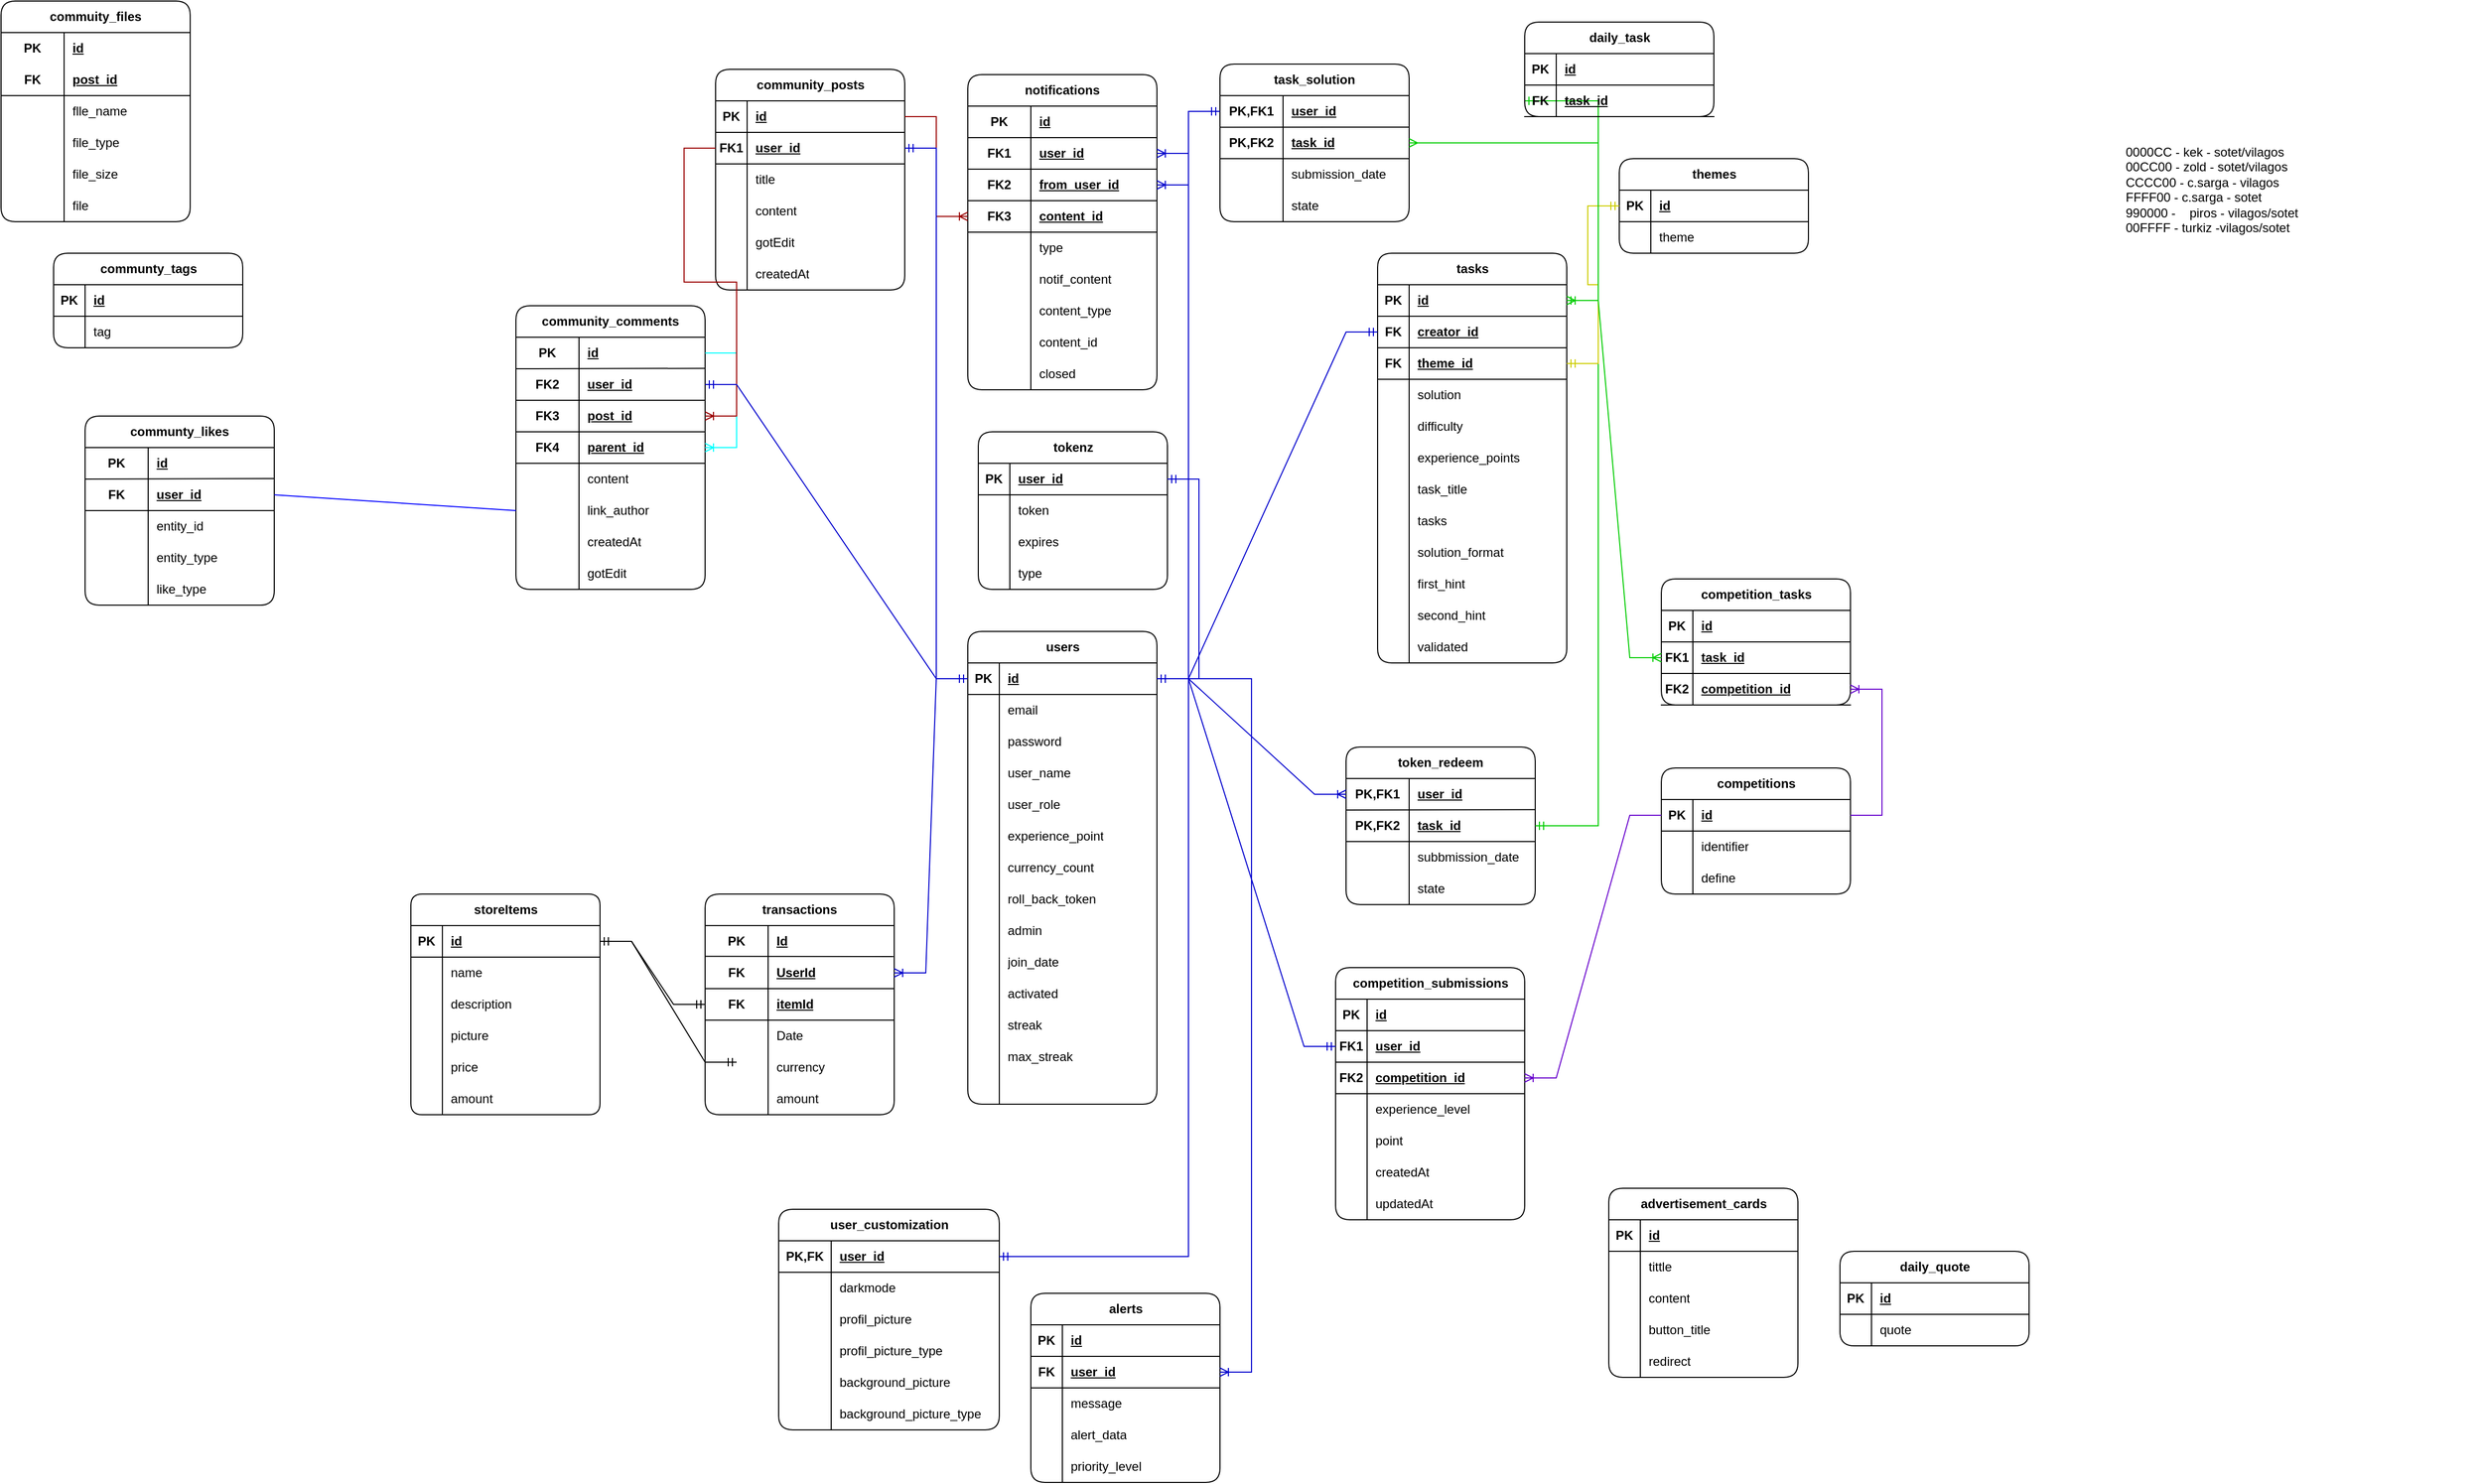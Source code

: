 <mxfile version="26.1.3">
  <diagram name="1 oldal" id="e9yA3d2W_bSYxeXp6wAZ">
    <mxGraphModel dx="3695" dy="603" grid="1" gridSize="10" guides="1" tooltips="1" connect="1" arrows="1" fold="1" page="1" pageScale="1" pageWidth="2600" pageHeight="2600" math="0" shadow="0">
      <root>
        <mxCell id="0" />
        <mxCell id="1" parent="0" />
        <mxCell id="A3S2AOkPveVyQOWsRvx6-29" value="users" style="shape=table;startSize=30;container=1;collapsible=1;childLayout=tableLayout;fixedRows=1;rowLines=0;fontStyle=1;align=center;resizeLast=1;html=1;rounded=1;" parent="1" vertex="1">
          <mxGeometry x="-1540" y="620" width="180" height="450" as="geometry" />
        </mxCell>
        <mxCell id="A3S2AOkPveVyQOWsRvx6-30" value="" style="shape=tableRow;horizontal=0;startSize=0;swimlaneHead=0;swimlaneBody=0;fillColor=none;collapsible=0;dropTarget=0;points=[[0,0.5],[1,0.5]];portConstraint=eastwest;top=0;left=0;right=0;bottom=1;" parent="A3S2AOkPveVyQOWsRvx6-29" vertex="1">
          <mxGeometry y="30" width="180" height="30" as="geometry" />
        </mxCell>
        <mxCell id="A3S2AOkPveVyQOWsRvx6-31" value="PK" style="shape=partialRectangle;connectable=0;fillColor=none;top=0;left=0;bottom=0;right=0;fontStyle=1;overflow=hidden;whiteSpace=wrap;html=1;" parent="A3S2AOkPveVyQOWsRvx6-30" vertex="1">
          <mxGeometry width="30" height="30" as="geometry">
            <mxRectangle width="30" height="30" as="alternateBounds" />
          </mxGeometry>
        </mxCell>
        <mxCell id="A3S2AOkPveVyQOWsRvx6-32" value="id" style="shape=partialRectangle;connectable=0;fillColor=none;top=0;left=0;bottom=0;right=0;align=left;spacingLeft=6;fontStyle=5;overflow=hidden;whiteSpace=wrap;html=1;" parent="A3S2AOkPveVyQOWsRvx6-30" vertex="1">
          <mxGeometry x="30" width="150" height="30" as="geometry">
            <mxRectangle width="150" height="30" as="alternateBounds" />
          </mxGeometry>
        </mxCell>
        <mxCell id="A3S2AOkPveVyQOWsRvx6-33" value="" style="shape=tableRow;horizontal=0;startSize=0;swimlaneHead=0;swimlaneBody=0;fillColor=none;collapsible=0;dropTarget=0;points=[[0,0.5],[1,0.5]];portConstraint=eastwest;top=0;left=0;right=0;bottom=0;" parent="A3S2AOkPveVyQOWsRvx6-29" vertex="1">
          <mxGeometry y="60" width="180" height="30" as="geometry" />
        </mxCell>
        <mxCell id="A3S2AOkPveVyQOWsRvx6-34" value="" style="shape=partialRectangle;connectable=0;fillColor=none;top=0;left=0;bottom=0;right=0;editable=1;overflow=hidden;whiteSpace=wrap;html=1;" parent="A3S2AOkPveVyQOWsRvx6-33" vertex="1">
          <mxGeometry width="30" height="30" as="geometry">
            <mxRectangle width="30" height="30" as="alternateBounds" />
          </mxGeometry>
        </mxCell>
        <mxCell id="A3S2AOkPveVyQOWsRvx6-35" value="email" style="shape=partialRectangle;connectable=0;fillColor=none;top=0;left=0;bottom=0;right=0;align=left;spacingLeft=6;overflow=hidden;whiteSpace=wrap;html=1;" parent="A3S2AOkPveVyQOWsRvx6-33" vertex="1">
          <mxGeometry x="30" width="150" height="30" as="geometry">
            <mxRectangle width="150" height="30" as="alternateBounds" />
          </mxGeometry>
        </mxCell>
        <mxCell id="A3S2AOkPveVyQOWsRvx6-36" value="" style="shape=tableRow;horizontal=0;startSize=0;swimlaneHead=0;swimlaneBody=0;fillColor=none;collapsible=0;dropTarget=0;points=[[0,0.5],[1,0.5]];portConstraint=eastwest;top=0;left=0;right=0;bottom=0;" parent="A3S2AOkPveVyQOWsRvx6-29" vertex="1">
          <mxGeometry y="90" width="180" height="30" as="geometry" />
        </mxCell>
        <mxCell id="A3S2AOkPveVyQOWsRvx6-37" value="" style="shape=partialRectangle;connectable=0;fillColor=none;top=0;left=0;bottom=0;right=0;editable=1;overflow=hidden;whiteSpace=wrap;html=1;" parent="A3S2AOkPveVyQOWsRvx6-36" vertex="1">
          <mxGeometry width="30" height="30" as="geometry">
            <mxRectangle width="30" height="30" as="alternateBounds" />
          </mxGeometry>
        </mxCell>
        <mxCell id="A3S2AOkPveVyQOWsRvx6-38" value="password" style="shape=partialRectangle;connectable=0;fillColor=none;top=0;left=0;bottom=0;right=0;align=left;spacingLeft=6;overflow=hidden;whiteSpace=wrap;html=1;" parent="A3S2AOkPveVyQOWsRvx6-36" vertex="1">
          <mxGeometry x="30" width="150" height="30" as="geometry">
            <mxRectangle width="150" height="30" as="alternateBounds" />
          </mxGeometry>
        </mxCell>
        <mxCell id="A3S2AOkPveVyQOWsRvx6-39" value="" style="shape=tableRow;horizontal=0;startSize=0;swimlaneHead=0;swimlaneBody=0;fillColor=none;collapsible=0;dropTarget=0;points=[[0,0.5],[1,0.5]];portConstraint=eastwest;top=0;left=0;right=0;bottom=0;" parent="A3S2AOkPveVyQOWsRvx6-29" vertex="1">
          <mxGeometry y="120" width="180" height="30" as="geometry" />
        </mxCell>
        <mxCell id="A3S2AOkPveVyQOWsRvx6-40" value="" style="shape=partialRectangle;connectable=0;fillColor=none;top=0;left=0;bottom=0;right=0;editable=1;overflow=hidden;whiteSpace=wrap;html=1;" parent="A3S2AOkPveVyQOWsRvx6-39" vertex="1">
          <mxGeometry width="30" height="30" as="geometry">
            <mxRectangle width="30" height="30" as="alternateBounds" />
          </mxGeometry>
        </mxCell>
        <mxCell id="A3S2AOkPveVyQOWsRvx6-41" value="user_name" style="shape=partialRectangle;connectable=0;fillColor=none;top=0;left=0;bottom=0;right=0;align=left;spacingLeft=6;overflow=hidden;whiteSpace=wrap;html=1;" parent="A3S2AOkPveVyQOWsRvx6-39" vertex="1">
          <mxGeometry x="30" width="150" height="30" as="geometry">
            <mxRectangle width="150" height="30" as="alternateBounds" />
          </mxGeometry>
        </mxCell>
        <mxCell id="A3S2AOkPveVyQOWsRvx6-69" style="shape=tableRow;horizontal=0;startSize=0;swimlaneHead=0;swimlaneBody=0;fillColor=none;collapsible=0;dropTarget=0;points=[[0,0.5],[1,0.5]];portConstraint=eastwest;top=0;left=0;right=0;bottom=0;" parent="A3S2AOkPveVyQOWsRvx6-29" vertex="1">
          <mxGeometry y="150" width="180" height="30" as="geometry" />
        </mxCell>
        <mxCell id="A3S2AOkPveVyQOWsRvx6-70" style="shape=partialRectangle;connectable=0;fillColor=none;top=0;left=0;bottom=0;right=0;editable=1;overflow=hidden;whiteSpace=wrap;html=1;" parent="A3S2AOkPveVyQOWsRvx6-69" vertex="1">
          <mxGeometry width="30" height="30" as="geometry">
            <mxRectangle width="30" height="30" as="alternateBounds" />
          </mxGeometry>
        </mxCell>
        <mxCell id="A3S2AOkPveVyQOWsRvx6-71" value="user_role" style="shape=partialRectangle;connectable=0;fillColor=none;top=0;left=0;bottom=0;right=0;align=left;spacingLeft=6;overflow=hidden;whiteSpace=wrap;html=1;" parent="A3S2AOkPveVyQOWsRvx6-69" vertex="1">
          <mxGeometry x="30" width="150" height="30" as="geometry">
            <mxRectangle width="150" height="30" as="alternateBounds" />
          </mxGeometry>
        </mxCell>
        <mxCell id="A3S2AOkPveVyQOWsRvx6-72" style="shape=tableRow;horizontal=0;startSize=0;swimlaneHead=0;swimlaneBody=0;fillColor=none;collapsible=0;dropTarget=0;points=[[0,0.5],[1,0.5]];portConstraint=eastwest;top=0;left=0;right=0;bottom=0;" parent="A3S2AOkPveVyQOWsRvx6-29" vertex="1">
          <mxGeometry y="180" width="180" height="30" as="geometry" />
        </mxCell>
        <mxCell id="A3S2AOkPveVyQOWsRvx6-73" style="shape=partialRectangle;connectable=0;fillColor=none;top=0;left=0;bottom=0;right=0;editable=1;overflow=hidden;whiteSpace=wrap;html=1;" parent="A3S2AOkPveVyQOWsRvx6-72" vertex="1">
          <mxGeometry width="30" height="30" as="geometry">
            <mxRectangle width="30" height="30" as="alternateBounds" />
          </mxGeometry>
        </mxCell>
        <mxCell id="A3S2AOkPveVyQOWsRvx6-74" value="experience_point" style="shape=partialRectangle;connectable=0;fillColor=none;top=0;left=0;bottom=0;right=0;align=left;spacingLeft=6;overflow=hidden;whiteSpace=wrap;html=1;" parent="A3S2AOkPveVyQOWsRvx6-72" vertex="1">
          <mxGeometry x="30" width="150" height="30" as="geometry">
            <mxRectangle width="150" height="30" as="alternateBounds" />
          </mxGeometry>
        </mxCell>
        <mxCell id="A3S2AOkPveVyQOWsRvx6-75" style="shape=tableRow;horizontal=0;startSize=0;swimlaneHead=0;swimlaneBody=0;fillColor=none;collapsible=0;dropTarget=0;points=[[0,0.5],[1,0.5]];portConstraint=eastwest;top=0;left=0;right=0;bottom=0;" parent="A3S2AOkPveVyQOWsRvx6-29" vertex="1">
          <mxGeometry y="210" width="180" height="30" as="geometry" />
        </mxCell>
        <mxCell id="A3S2AOkPveVyQOWsRvx6-76" style="shape=partialRectangle;connectable=0;fillColor=none;top=0;left=0;bottom=0;right=0;editable=1;overflow=hidden;whiteSpace=wrap;html=1;" parent="A3S2AOkPveVyQOWsRvx6-75" vertex="1">
          <mxGeometry width="30" height="30" as="geometry">
            <mxRectangle width="30" height="30" as="alternateBounds" />
          </mxGeometry>
        </mxCell>
        <mxCell id="A3S2AOkPveVyQOWsRvx6-77" value="currency_count" style="shape=partialRectangle;connectable=0;fillColor=none;top=0;left=0;bottom=0;right=0;align=left;spacingLeft=6;overflow=hidden;whiteSpace=wrap;html=1;" parent="A3S2AOkPveVyQOWsRvx6-75" vertex="1">
          <mxGeometry x="30" width="150" height="30" as="geometry">
            <mxRectangle width="150" height="30" as="alternateBounds" />
          </mxGeometry>
        </mxCell>
        <mxCell id="A3S2AOkPveVyQOWsRvx6-78" style="shape=tableRow;horizontal=0;startSize=0;swimlaneHead=0;swimlaneBody=0;fillColor=none;collapsible=0;dropTarget=0;points=[[0,0.5],[1,0.5]];portConstraint=eastwest;top=0;left=0;right=0;bottom=0;" parent="A3S2AOkPveVyQOWsRvx6-29" vertex="1">
          <mxGeometry y="240" width="180" height="30" as="geometry" />
        </mxCell>
        <mxCell id="A3S2AOkPveVyQOWsRvx6-79" style="shape=partialRectangle;connectable=0;fillColor=none;top=0;left=0;bottom=0;right=0;editable=1;overflow=hidden;whiteSpace=wrap;html=1;" parent="A3S2AOkPveVyQOWsRvx6-78" vertex="1">
          <mxGeometry width="30" height="30" as="geometry">
            <mxRectangle width="30" height="30" as="alternateBounds" />
          </mxGeometry>
        </mxCell>
        <mxCell id="A3S2AOkPveVyQOWsRvx6-80" value="roll_back_token" style="shape=partialRectangle;connectable=0;fillColor=none;top=0;left=0;bottom=0;right=0;align=left;spacingLeft=6;overflow=hidden;whiteSpace=wrap;html=1;" parent="A3S2AOkPveVyQOWsRvx6-78" vertex="1">
          <mxGeometry x="30" width="150" height="30" as="geometry">
            <mxRectangle width="150" height="30" as="alternateBounds" />
          </mxGeometry>
        </mxCell>
        <mxCell id="A3S2AOkPveVyQOWsRvx6-81" style="shape=tableRow;horizontal=0;startSize=0;swimlaneHead=0;swimlaneBody=0;fillColor=none;collapsible=0;dropTarget=0;points=[[0,0.5],[1,0.5]];portConstraint=eastwest;top=0;left=0;right=0;bottom=0;" parent="A3S2AOkPveVyQOWsRvx6-29" vertex="1">
          <mxGeometry y="270" width="180" height="30" as="geometry" />
        </mxCell>
        <mxCell id="A3S2AOkPveVyQOWsRvx6-82" style="shape=partialRectangle;connectable=0;fillColor=none;top=0;left=0;bottom=0;right=0;editable=1;overflow=hidden;whiteSpace=wrap;html=1;" parent="A3S2AOkPveVyQOWsRvx6-81" vertex="1">
          <mxGeometry width="30" height="30" as="geometry">
            <mxRectangle width="30" height="30" as="alternateBounds" />
          </mxGeometry>
        </mxCell>
        <mxCell id="A3S2AOkPveVyQOWsRvx6-83" value="admin" style="shape=partialRectangle;connectable=0;fillColor=none;top=0;left=0;bottom=0;right=0;align=left;spacingLeft=6;overflow=hidden;whiteSpace=wrap;html=1;" parent="A3S2AOkPveVyQOWsRvx6-81" vertex="1">
          <mxGeometry x="30" width="150" height="30" as="geometry">
            <mxRectangle width="150" height="30" as="alternateBounds" />
          </mxGeometry>
        </mxCell>
        <mxCell id="A3S2AOkPveVyQOWsRvx6-84" style="shape=tableRow;horizontal=0;startSize=0;swimlaneHead=0;swimlaneBody=0;fillColor=none;collapsible=0;dropTarget=0;points=[[0,0.5],[1,0.5]];portConstraint=eastwest;top=0;left=0;right=0;bottom=0;" parent="A3S2AOkPveVyQOWsRvx6-29" vertex="1">
          <mxGeometry y="300" width="180" height="30" as="geometry" />
        </mxCell>
        <mxCell id="A3S2AOkPveVyQOWsRvx6-85" style="shape=partialRectangle;connectable=0;fillColor=none;top=0;left=0;bottom=0;right=0;editable=1;overflow=hidden;whiteSpace=wrap;html=1;" parent="A3S2AOkPveVyQOWsRvx6-84" vertex="1">
          <mxGeometry width="30" height="30" as="geometry">
            <mxRectangle width="30" height="30" as="alternateBounds" />
          </mxGeometry>
        </mxCell>
        <mxCell id="A3S2AOkPveVyQOWsRvx6-86" value="join_date" style="shape=partialRectangle;connectable=0;fillColor=none;top=0;left=0;bottom=0;right=0;align=left;spacingLeft=6;overflow=hidden;whiteSpace=wrap;html=1;" parent="A3S2AOkPveVyQOWsRvx6-84" vertex="1">
          <mxGeometry x="30" width="150" height="30" as="geometry">
            <mxRectangle width="150" height="30" as="alternateBounds" />
          </mxGeometry>
        </mxCell>
        <mxCell id="A3S2AOkPveVyQOWsRvx6-87" style="shape=tableRow;horizontal=0;startSize=0;swimlaneHead=0;swimlaneBody=0;fillColor=none;collapsible=0;dropTarget=0;points=[[0,0.5],[1,0.5]];portConstraint=eastwest;top=0;left=0;right=0;bottom=0;" parent="A3S2AOkPveVyQOWsRvx6-29" vertex="1">
          <mxGeometry y="330" width="180" height="30" as="geometry" />
        </mxCell>
        <mxCell id="A3S2AOkPveVyQOWsRvx6-88" style="shape=partialRectangle;connectable=0;fillColor=none;top=0;left=0;bottom=0;right=0;editable=1;overflow=hidden;whiteSpace=wrap;html=1;" parent="A3S2AOkPveVyQOWsRvx6-87" vertex="1">
          <mxGeometry width="30" height="30" as="geometry">
            <mxRectangle width="30" height="30" as="alternateBounds" />
          </mxGeometry>
        </mxCell>
        <mxCell id="A3S2AOkPveVyQOWsRvx6-89" value="activated" style="shape=partialRectangle;connectable=0;fillColor=none;top=0;left=0;bottom=0;right=0;align=left;spacingLeft=6;overflow=hidden;whiteSpace=wrap;html=1;" parent="A3S2AOkPveVyQOWsRvx6-87" vertex="1">
          <mxGeometry x="30" width="150" height="30" as="geometry">
            <mxRectangle width="150" height="30" as="alternateBounds" />
          </mxGeometry>
        </mxCell>
        <mxCell id="A3S2AOkPveVyQOWsRvx6-90" style="shape=tableRow;horizontal=0;startSize=0;swimlaneHead=0;swimlaneBody=0;fillColor=none;collapsible=0;dropTarget=0;points=[[0,0.5],[1,0.5]];portConstraint=eastwest;top=0;left=0;right=0;bottom=0;" parent="A3S2AOkPveVyQOWsRvx6-29" vertex="1">
          <mxGeometry y="360" width="180" height="30" as="geometry" />
        </mxCell>
        <mxCell id="A3S2AOkPveVyQOWsRvx6-91" style="shape=partialRectangle;connectable=0;fillColor=none;top=0;left=0;bottom=0;right=0;editable=1;overflow=hidden;whiteSpace=wrap;html=1;" parent="A3S2AOkPveVyQOWsRvx6-90" vertex="1">
          <mxGeometry width="30" height="30" as="geometry">
            <mxRectangle width="30" height="30" as="alternateBounds" />
          </mxGeometry>
        </mxCell>
        <mxCell id="A3S2AOkPveVyQOWsRvx6-92" value="streak" style="shape=partialRectangle;connectable=0;fillColor=none;top=0;left=0;bottom=0;right=0;align=left;spacingLeft=6;overflow=hidden;whiteSpace=wrap;html=1;" parent="A3S2AOkPveVyQOWsRvx6-90" vertex="1">
          <mxGeometry x="30" width="150" height="30" as="geometry">
            <mxRectangle width="150" height="30" as="alternateBounds" />
          </mxGeometry>
        </mxCell>
        <mxCell id="A3S2AOkPveVyQOWsRvx6-93" style="shape=tableRow;horizontal=0;startSize=0;swimlaneHead=0;swimlaneBody=0;fillColor=none;collapsible=0;dropTarget=0;points=[[0,0.5],[1,0.5]];portConstraint=eastwest;top=0;left=0;right=0;bottom=0;" parent="A3S2AOkPveVyQOWsRvx6-29" vertex="1">
          <mxGeometry y="390" width="180" height="30" as="geometry" />
        </mxCell>
        <mxCell id="A3S2AOkPveVyQOWsRvx6-94" style="shape=partialRectangle;connectable=0;fillColor=none;top=0;left=0;bottom=0;right=0;editable=1;overflow=hidden;whiteSpace=wrap;html=1;" parent="A3S2AOkPveVyQOWsRvx6-93" vertex="1">
          <mxGeometry width="30" height="30" as="geometry">
            <mxRectangle width="30" height="30" as="alternateBounds" />
          </mxGeometry>
        </mxCell>
        <mxCell id="A3S2AOkPveVyQOWsRvx6-95" value="max_streak" style="shape=partialRectangle;connectable=0;fillColor=none;top=0;left=0;bottom=0;right=0;align=left;spacingLeft=6;overflow=hidden;whiteSpace=wrap;html=1;" parent="A3S2AOkPveVyQOWsRvx6-93" vertex="1">
          <mxGeometry x="30" width="150" height="30" as="geometry">
            <mxRectangle width="150" height="30" as="alternateBounds" />
          </mxGeometry>
        </mxCell>
        <mxCell id="A3S2AOkPveVyQOWsRvx6-210" style="shape=tableRow;horizontal=0;startSize=0;swimlaneHead=0;swimlaneBody=0;fillColor=none;collapsible=0;dropTarget=0;points=[[0,0.5],[1,0.5]];portConstraint=eastwest;top=0;left=0;right=0;bottom=0;" parent="A3S2AOkPveVyQOWsRvx6-29" vertex="1">
          <mxGeometry y="420" width="180" height="30" as="geometry" />
        </mxCell>
        <mxCell id="A3S2AOkPveVyQOWsRvx6-211" style="shape=partialRectangle;connectable=0;fillColor=none;top=0;left=0;bottom=0;right=0;editable=1;overflow=hidden;whiteSpace=wrap;html=1;" parent="A3S2AOkPveVyQOWsRvx6-210" vertex="1">
          <mxGeometry width="30" height="30" as="geometry">
            <mxRectangle width="30" height="30" as="alternateBounds" />
          </mxGeometry>
        </mxCell>
        <mxCell id="A3S2AOkPveVyQOWsRvx6-212" style="shape=partialRectangle;connectable=0;fillColor=none;top=0;left=0;bottom=0;right=0;align=left;spacingLeft=6;overflow=hidden;whiteSpace=wrap;html=1;" parent="A3S2AOkPveVyQOWsRvx6-210" vertex="1">
          <mxGeometry x="30" width="150" height="30" as="geometry">
            <mxRectangle width="150" height="30" as="alternateBounds" />
          </mxGeometry>
        </mxCell>
        <mxCell id="A3S2AOkPveVyQOWsRvx6-96" value="user_customization" style="shape=table;startSize=30;container=1;collapsible=1;childLayout=tableLayout;fixedRows=1;rowLines=0;fontStyle=1;align=center;resizeLast=1;html=1;rounded=1;" parent="1" vertex="1">
          <mxGeometry x="-1720" y="1170" width="210" height="210" as="geometry" />
        </mxCell>
        <mxCell id="A3S2AOkPveVyQOWsRvx6-97" value="" style="shape=tableRow;horizontal=0;startSize=0;swimlaneHead=0;swimlaneBody=0;fillColor=none;collapsible=0;dropTarget=0;points=[[0,0.5],[1,0.5]];portConstraint=eastwest;top=0;left=0;right=0;bottom=1;" parent="A3S2AOkPveVyQOWsRvx6-96" vertex="1">
          <mxGeometry y="30" width="210" height="30" as="geometry" />
        </mxCell>
        <mxCell id="A3S2AOkPveVyQOWsRvx6-98" value="PK,FK" style="shape=partialRectangle;connectable=0;fillColor=none;top=0;left=0;bottom=0;right=0;fontStyle=1;overflow=hidden;whiteSpace=wrap;html=1;" parent="A3S2AOkPveVyQOWsRvx6-97" vertex="1">
          <mxGeometry width="50" height="30" as="geometry">
            <mxRectangle width="50" height="30" as="alternateBounds" />
          </mxGeometry>
        </mxCell>
        <mxCell id="A3S2AOkPveVyQOWsRvx6-99" value="user_id" style="shape=partialRectangle;connectable=0;fillColor=none;top=0;left=0;bottom=0;right=0;align=left;spacingLeft=6;fontStyle=5;overflow=hidden;whiteSpace=wrap;html=1;" parent="A3S2AOkPveVyQOWsRvx6-97" vertex="1">
          <mxGeometry x="50" width="160" height="30" as="geometry">
            <mxRectangle width="160" height="30" as="alternateBounds" />
          </mxGeometry>
        </mxCell>
        <mxCell id="A3S2AOkPveVyQOWsRvx6-100" value="" style="shape=tableRow;horizontal=0;startSize=0;swimlaneHead=0;swimlaneBody=0;fillColor=none;collapsible=0;dropTarget=0;points=[[0,0.5],[1,0.5]];portConstraint=eastwest;top=0;left=0;right=0;bottom=0;" parent="A3S2AOkPveVyQOWsRvx6-96" vertex="1">
          <mxGeometry y="60" width="210" height="30" as="geometry" />
        </mxCell>
        <mxCell id="A3S2AOkPveVyQOWsRvx6-101" value="" style="shape=partialRectangle;connectable=0;fillColor=none;top=0;left=0;bottom=0;right=0;editable=1;overflow=hidden;whiteSpace=wrap;html=1;" parent="A3S2AOkPveVyQOWsRvx6-100" vertex="1">
          <mxGeometry width="50" height="30" as="geometry">
            <mxRectangle width="50" height="30" as="alternateBounds" />
          </mxGeometry>
        </mxCell>
        <mxCell id="A3S2AOkPveVyQOWsRvx6-102" value="darkmode" style="shape=partialRectangle;connectable=0;fillColor=none;top=0;left=0;bottom=0;right=0;align=left;spacingLeft=6;overflow=hidden;whiteSpace=wrap;html=1;" parent="A3S2AOkPveVyQOWsRvx6-100" vertex="1">
          <mxGeometry x="50" width="160" height="30" as="geometry">
            <mxRectangle width="160" height="30" as="alternateBounds" />
          </mxGeometry>
        </mxCell>
        <mxCell id="A3S2AOkPveVyQOWsRvx6-103" value="" style="shape=tableRow;horizontal=0;startSize=0;swimlaneHead=0;swimlaneBody=0;fillColor=none;collapsible=0;dropTarget=0;points=[[0,0.5],[1,0.5]];portConstraint=eastwest;top=0;left=0;right=0;bottom=0;" parent="A3S2AOkPveVyQOWsRvx6-96" vertex="1">
          <mxGeometry y="90" width="210" height="30" as="geometry" />
        </mxCell>
        <mxCell id="A3S2AOkPveVyQOWsRvx6-104" value="" style="shape=partialRectangle;connectable=0;fillColor=none;top=0;left=0;bottom=0;right=0;editable=1;overflow=hidden;whiteSpace=wrap;html=1;" parent="A3S2AOkPveVyQOWsRvx6-103" vertex="1">
          <mxGeometry width="50" height="30" as="geometry">
            <mxRectangle width="50" height="30" as="alternateBounds" />
          </mxGeometry>
        </mxCell>
        <mxCell id="A3S2AOkPveVyQOWsRvx6-105" value="profil_picture" style="shape=partialRectangle;connectable=0;fillColor=none;top=0;left=0;bottom=0;right=0;align=left;spacingLeft=6;overflow=hidden;whiteSpace=wrap;html=1;" parent="A3S2AOkPveVyQOWsRvx6-103" vertex="1">
          <mxGeometry x="50" width="160" height="30" as="geometry">
            <mxRectangle width="160" height="30" as="alternateBounds" />
          </mxGeometry>
        </mxCell>
        <mxCell id="A3S2AOkPveVyQOWsRvx6-106" value="" style="shape=tableRow;horizontal=0;startSize=0;swimlaneHead=0;swimlaneBody=0;fillColor=none;collapsible=0;dropTarget=0;points=[[0,0.5],[1,0.5]];portConstraint=eastwest;top=0;left=0;right=0;bottom=0;" parent="A3S2AOkPveVyQOWsRvx6-96" vertex="1">
          <mxGeometry y="120" width="210" height="30" as="geometry" />
        </mxCell>
        <mxCell id="A3S2AOkPveVyQOWsRvx6-107" value="" style="shape=partialRectangle;connectable=0;fillColor=none;top=0;left=0;bottom=0;right=0;editable=1;overflow=hidden;whiteSpace=wrap;html=1;" parent="A3S2AOkPveVyQOWsRvx6-106" vertex="1">
          <mxGeometry width="50" height="30" as="geometry">
            <mxRectangle width="50" height="30" as="alternateBounds" />
          </mxGeometry>
        </mxCell>
        <mxCell id="A3S2AOkPveVyQOWsRvx6-108" value="profil_picture_type" style="shape=partialRectangle;connectable=0;fillColor=none;top=0;left=0;bottom=0;right=0;align=left;spacingLeft=6;overflow=hidden;whiteSpace=wrap;html=1;" parent="A3S2AOkPveVyQOWsRvx6-106" vertex="1">
          <mxGeometry x="50" width="160" height="30" as="geometry">
            <mxRectangle width="160" height="30" as="alternateBounds" />
          </mxGeometry>
        </mxCell>
        <mxCell id="A3S2AOkPveVyQOWsRvx6-112" style="shape=tableRow;horizontal=0;startSize=0;swimlaneHead=0;swimlaneBody=0;fillColor=none;collapsible=0;dropTarget=0;points=[[0,0.5],[1,0.5]];portConstraint=eastwest;top=0;left=0;right=0;bottom=0;" parent="A3S2AOkPveVyQOWsRvx6-96" vertex="1">
          <mxGeometry y="150" width="210" height="30" as="geometry" />
        </mxCell>
        <mxCell id="A3S2AOkPveVyQOWsRvx6-113" style="shape=partialRectangle;connectable=0;fillColor=none;top=0;left=0;bottom=0;right=0;editable=1;overflow=hidden;whiteSpace=wrap;html=1;" parent="A3S2AOkPveVyQOWsRvx6-112" vertex="1">
          <mxGeometry width="50" height="30" as="geometry">
            <mxRectangle width="50" height="30" as="alternateBounds" />
          </mxGeometry>
        </mxCell>
        <mxCell id="A3S2AOkPveVyQOWsRvx6-114" value="background_picture" style="shape=partialRectangle;connectable=0;fillColor=none;top=0;left=0;bottom=0;right=0;align=left;spacingLeft=6;overflow=hidden;whiteSpace=wrap;html=1;" parent="A3S2AOkPveVyQOWsRvx6-112" vertex="1">
          <mxGeometry x="50" width="160" height="30" as="geometry">
            <mxRectangle width="160" height="30" as="alternateBounds" />
          </mxGeometry>
        </mxCell>
        <mxCell id="A3S2AOkPveVyQOWsRvx6-115" style="shape=tableRow;horizontal=0;startSize=0;swimlaneHead=0;swimlaneBody=0;fillColor=none;collapsible=0;dropTarget=0;points=[[0,0.5],[1,0.5]];portConstraint=eastwest;top=0;left=0;right=0;bottom=0;" parent="A3S2AOkPveVyQOWsRvx6-96" vertex="1">
          <mxGeometry y="180" width="210" height="30" as="geometry" />
        </mxCell>
        <mxCell id="A3S2AOkPveVyQOWsRvx6-116" style="shape=partialRectangle;connectable=0;fillColor=none;top=0;left=0;bottom=0;right=0;editable=1;overflow=hidden;whiteSpace=wrap;html=1;" parent="A3S2AOkPveVyQOWsRvx6-115" vertex="1">
          <mxGeometry width="50" height="30" as="geometry">
            <mxRectangle width="50" height="30" as="alternateBounds" />
          </mxGeometry>
        </mxCell>
        <mxCell id="A3S2AOkPveVyQOWsRvx6-117" value="background_picture_type" style="shape=partialRectangle;connectable=0;fillColor=none;top=0;left=0;bottom=0;right=0;align=left;spacingLeft=6;overflow=hidden;whiteSpace=wrap;html=1;" parent="A3S2AOkPveVyQOWsRvx6-115" vertex="1">
          <mxGeometry x="50" width="160" height="30" as="geometry">
            <mxRectangle width="160" height="30" as="alternateBounds" />
          </mxGeometry>
        </mxCell>
        <mxCell id="A3S2AOkPveVyQOWsRvx6-121" value="" style="edgeStyle=entityRelationEdgeStyle;fontSize=12;html=1;endArrow=ERmandOne;startArrow=ERmandOne;rounded=0;exitDx=0;exitDy=0;entryDx=0;entryDy=0;fillColor=#dae8fc;strokeColor=light-dark(#0000CC,#0000CC);" parent="1" source="A3S2AOkPveVyQOWsRvx6-30" target="A3S2AOkPveVyQOWsRvx6-97" edge="1">
          <mxGeometry width="100" height="100" relative="1" as="geometry">
            <mxPoint x="-1300" y="1070" as="sourcePoint" />
            <mxPoint x="-1200" y="970" as="targetPoint" />
            <Array as="points">
              <mxPoint x="-1250" y="970" />
            </Array>
          </mxGeometry>
        </mxCell>
        <mxCell id="A3S2AOkPveVyQOWsRvx6-122" value="tokenz" style="shape=table;startSize=30;container=1;collapsible=1;childLayout=tableLayout;fixedRows=1;rowLines=0;fontStyle=1;align=center;resizeLast=1;html=1;rounded=1;" parent="1" vertex="1">
          <mxGeometry x="-1530" y="430" width="180" height="150" as="geometry" />
        </mxCell>
        <mxCell id="A3S2AOkPveVyQOWsRvx6-123" value="" style="shape=tableRow;horizontal=0;startSize=0;swimlaneHead=0;swimlaneBody=0;fillColor=none;collapsible=0;dropTarget=0;points=[[0,0.5],[1,0.5]];portConstraint=eastwest;top=0;left=0;right=0;bottom=1;" parent="A3S2AOkPveVyQOWsRvx6-122" vertex="1">
          <mxGeometry y="30" width="180" height="30" as="geometry" />
        </mxCell>
        <mxCell id="A3S2AOkPveVyQOWsRvx6-124" value="PK" style="shape=partialRectangle;connectable=0;fillColor=none;top=0;left=0;bottom=0;right=0;fontStyle=1;overflow=hidden;whiteSpace=wrap;html=1;" parent="A3S2AOkPveVyQOWsRvx6-123" vertex="1">
          <mxGeometry width="30" height="30" as="geometry">
            <mxRectangle width="30" height="30" as="alternateBounds" />
          </mxGeometry>
        </mxCell>
        <mxCell id="A3S2AOkPveVyQOWsRvx6-125" value="user_id" style="shape=partialRectangle;connectable=0;fillColor=none;top=0;left=0;bottom=0;right=0;align=left;spacingLeft=6;fontStyle=5;overflow=hidden;whiteSpace=wrap;html=1;" parent="A3S2AOkPveVyQOWsRvx6-123" vertex="1">
          <mxGeometry x="30" width="150" height="30" as="geometry">
            <mxRectangle width="150" height="30" as="alternateBounds" />
          </mxGeometry>
        </mxCell>
        <mxCell id="A3S2AOkPveVyQOWsRvx6-126" value="" style="shape=tableRow;horizontal=0;startSize=0;swimlaneHead=0;swimlaneBody=0;fillColor=none;collapsible=0;dropTarget=0;points=[[0,0.5],[1,0.5]];portConstraint=eastwest;top=0;left=0;right=0;bottom=0;" parent="A3S2AOkPveVyQOWsRvx6-122" vertex="1">
          <mxGeometry y="60" width="180" height="30" as="geometry" />
        </mxCell>
        <mxCell id="A3S2AOkPveVyQOWsRvx6-127" value="" style="shape=partialRectangle;connectable=0;fillColor=none;top=0;left=0;bottom=0;right=0;editable=1;overflow=hidden;whiteSpace=wrap;html=1;" parent="A3S2AOkPveVyQOWsRvx6-126" vertex="1">
          <mxGeometry width="30" height="30" as="geometry">
            <mxRectangle width="30" height="30" as="alternateBounds" />
          </mxGeometry>
        </mxCell>
        <mxCell id="A3S2AOkPveVyQOWsRvx6-128" value="token" style="shape=partialRectangle;connectable=0;fillColor=none;top=0;left=0;bottom=0;right=0;align=left;spacingLeft=6;overflow=hidden;whiteSpace=wrap;html=1;" parent="A3S2AOkPveVyQOWsRvx6-126" vertex="1">
          <mxGeometry x="30" width="150" height="30" as="geometry">
            <mxRectangle width="150" height="30" as="alternateBounds" />
          </mxGeometry>
        </mxCell>
        <mxCell id="A3S2AOkPveVyQOWsRvx6-193" style="shape=tableRow;horizontal=0;startSize=0;swimlaneHead=0;swimlaneBody=0;fillColor=none;collapsible=0;dropTarget=0;points=[[0,0.5],[1,0.5]];portConstraint=eastwest;top=0;left=0;right=0;bottom=0;" parent="A3S2AOkPveVyQOWsRvx6-122" vertex="1">
          <mxGeometry y="90" width="180" height="30" as="geometry" />
        </mxCell>
        <mxCell id="A3S2AOkPveVyQOWsRvx6-194" style="shape=partialRectangle;connectable=0;fillColor=none;top=0;left=0;bottom=0;right=0;editable=1;overflow=hidden;whiteSpace=wrap;html=1;" parent="A3S2AOkPveVyQOWsRvx6-193" vertex="1">
          <mxGeometry width="30" height="30" as="geometry">
            <mxRectangle width="30" height="30" as="alternateBounds" />
          </mxGeometry>
        </mxCell>
        <mxCell id="A3S2AOkPveVyQOWsRvx6-195" value="expires" style="shape=partialRectangle;connectable=0;fillColor=none;top=0;left=0;bottom=0;right=0;align=left;spacingLeft=6;overflow=hidden;whiteSpace=wrap;html=1;" parent="A3S2AOkPveVyQOWsRvx6-193" vertex="1">
          <mxGeometry x="30" width="150" height="30" as="geometry">
            <mxRectangle width="150" height="30" as="alternateBounds" />
          </mxGeometry>
        </mxCell>
        <mxCell id="A3S2AOkPveVyQOWsRvx6-190" style="shape=tableRow;horizontal=0;startSize=0;swimlaneHead=0;swimlaneBody=0;fillColor=none;collapsible=0;dropTarget=0;points=[[0,0.5],[1,0.5]];portConstraint=eastwest;top=0;left=0;right=0;bottom=0;" parent="A3S2AOkPveVyQOWsRvx6-122" vertex="1">
          <mxGeometry y="120" width="180" height="30" as="geometry" />
        </mxCell>
        <mxCell id="A3S2AOkPveVyQOWsRvx6-191" style="shape=partialRectangle;connectable=0;fillColor=none;top=0;left=0;bottom=0;right=0;editable=1;overflow=hidden;whiteSpace=wrap;html=1;" parent="A3S2AOkPveVyQOWsRvx6-190" vertex="1">
          <mxGeometry width="30" height="30" as="geometry">
            <mxRectangle width="30" height="30" as="alternateBounds" />
          </mxGeometry>
        </mxCell>
        <mxCell id="A3S2AOkPveVyQOWsRvx6-192" value="type" style="shape=partialRectangle;connectable=0;fillColor=none;top=0;left=0;bottom=0;right=0;align=left;spacingLeft=6;overflow=hidden;whiteSpace=wrap;html=1;" parent="A3S2AOkPveVyQOWsRvx6-190" vertex="1">
          <mxGeometry x="30" width="150" height="30" as="geometry">
            <mxRectangle width="150" height="30" as="alternateBounds" />
          </mxGeometry>
        </mxCell>
        <mxCell id="A3S2AOkPveVyQOWsRvx6-135" value="transactions" style="shape=table;startSize=30;container=1;collapsible=1;childLayout=tableLayout;fixedRows=1;rowLines=0;fontStyle=1;align=center;resizeLast=1;html=1;whiteSpace=wrap;rounded=1;" parent="1" vertex="1">
          <mxGeometry x="-1790" y="870" width="180" height="210" as="geometry" />
        </mxCell>
        <mxCell id="A3S2AOkPveVyQOWsRvx6-136" value="" style="shape=tableRow;horizontal=0;startSize=0;swimlaneHead=0;swimlaneBody=0;fillColor=none;collapsible=0;dropTarget=0;points=[[0,0.5],[1,0.5]];portConstraint=eastwest;top=0;left=0;right=0;bottom=0;html=1;labelBorderColor=default;labelBackgroundColor=none;swimlaneFillColor=none;rounded=0;" parent="A3S2AOkPveVyQOWsRvx6-135" vertex="1">
          <mxGeometry y="30" width="180" height="30" as="geometry" />
        </mxCell>
        <mxCell id="A3S2AOkPveVyQOWsRvx6-137" value="PK" style="shape=partialRectangle;connectable=0;fillColor=none;top=0;left=0;bottom=0;right=0;fontStyle=1;overflow=hidden;html=1;whiteSpace=wrap;" parent="A3S2AOkPveVyQOWsRvx6-136" vertex="1">
          <mxGeometry width="60" height="30" as="geometry">
            <mxRectangle width="60" height="30" as="alternateBounds" />
          </mxGeometry>
        </mxCell>
        <mxCell id="A3S2AOkPveVyQOWsRvx6-138" value="Id" style="shape=partialRectangle;connectable=0;fillColor=none;top=0;left=0;bottom=0;right=0;align=left;spacingLeft=6;fontStyle=5;overflow=hidden;html=1;whiteSpace=wrap;" parent="A3S2AOkPveVyQOWsRvx6-136" vertex="1">
          <mxGeometry x="60" width="120" height="30" as="geometry">
            <mxRectangle width="120" height="30" as="alternateBounds" />
          </mxGeometry>
        </mxCell>
        <mxCell id="A3S2AOkPveVyQOWsRvx6-139" value="" style="shape=tableRow;horizontal=0;startSize=0;swimlaneHead=0;swimlaneBody=0;fillColor=none;collapsible=0;dropTarget=0;points=[[0,0.5],[1,0.5]];portConstraint=eastwest;top=0;left=0;right=0;bottom=1;html=1;" parent="A3S2AOkPveVyQOWsRvx6-135" vertex="1">
          <mxGeometry y="60" width="180" height="30" as="geometry" />
        </mxCell>
        <mxCell id="A3S2AOkPveVyQOWsRvx6-140" value="FK" style="shape=partialRectangle;connectable=0;fillColor=none;top=0;left=0;bottom=0;right=0;fontStyle=1;overflow=hidden;html=1;whiteSpace=wrap;" parent="A3S2AOkPveVyQOWsRvx6-139" vertex="1">
          <mxGeometry width="60" height="30" as="geometry">
            <mxRectangle width="60" height="30" as="alternateBounds" />
          </mxGeometry>
        </mxCell>
        <mxCell id="A3S2AOkPveVyQOWsRvx6-141" value="UserId" style="shape=partialRectangle;connectable=0;fillColor=none;top=0;left=0;bottom=0;right=0;align=left;spacingLeft=6;fontStyle=5;overflow=hidden;html=1;whiteSpace=wrap;" parent="A3S2AOkPveVyQOWsRvx6-139" vertex="1">
          <mxGeometry x="60" width="120" height="30" as="geometry">
            <mxRectangle width="120" height="30" as="alternateBounds" />
          </mxGeometry>
        </mxCell>
        <mxCell id="A3S2AOkPveVyQOWsRvx6-184" style="shape=tableRow;horizontal=0;startSize=0;swimlaneHead=0;swimlaneBody=0;fillColor=none;collapsible=0;dropTarget=0;points=[[0,0.5],[1,0.5]];portConstraint=eastwest;top=0;left=0;right=0;bottom=1;html=1;" parent="A3S2AOkPveVyQOWsRvx6-135" vertex="1">
          <mxGeometry y="90" width="180" height="30" as="geometry" />
        </mxCell>
        <mxCell id="A3S2AOkPveVyQOWsRvx6-185" value="FK" style="shape=partialRectangle;connectable=0;fillColor=none;top=0;left=0;bottom=0;right=0;fontStyle=1;overflow=hidden;html=1;whiteSpace=wrap;" parent="A3S2AOkPveVyQOWsRvx6-184" vertex="1">
          <mxGeometry width="60" height="30" as="geometry">
            <mxRectangle width="60" height="30" as="alternateBounds" />
          </mxGeometry>
        </mxCell>
        <mxCell id="A3S2AOkPveVyQOWsRvx6-186" value="itemId" style="shape=partialRectangle;connectable=0;fillColor=none;top=0;left=0;bottom=0;right=0;align=left;spacingLeft=6;fontStyle=5;overflow=hidden;html=1;whiteSpace=wrap;" parent="A3S2AOkPveVyQOWsRvx6-184" vertex="1">
          <mxGeometry x="60" width="120" height="30" as="geometry">
            <mxRectangle width="120" height="30" as="alternateBounds" />
          </mxGeometry>
        </mxCell>
        <mxCell id="A3S2AOkPveVyQOWsRvx6-142" value="" style="shape=tableRow;horizontal=0;startSize=0;swimlaneHead=0;swimlaneBody=0;fillColor=none;collapsible=0;dropTarget=0;points=[[0,0.5],[1,0.5]];portConstraint=eastwest;top=0;left=0;right=0;bottom=0;html=1;" parent="A3S2AOkPveVyQOWsRvx6-135" vertex="1">
          <mxGeometry y="120" width="180" height="30" as="geometry" />
        </mxCell>
        <mxCell id="A3S2AOkPveVyQOWsRvx6-143" value="" style="shape=partialRectangle;connectable=0;fillColor=none;top=0;left=0;bottom=0;right=0;editable=1;overflow=hidden;html=1;whiteSpace=wrap;" parent="A3S2AOkPveVyQOWsRvx6-142" vertex="1">
          <mxGeometry width="60" height="30" as="geometry">
            <mxRectangle width="60" height="30" as="alternateBounds" />
          </mxGeometry>
        </mxCell>
        <mxCell id="A3S2AOkPveVyQOWsRvx6-144" value="Date" style="shape=partialRectangle;connectable=0;fillColor=none;top=0;left=0;bottom=0;right=0;align=left;spacingLeft=6;overflow=hidden;html=1;whiteSpace=wrap;" parent="A3S2AOkPveVyQOWsRvx6-142" vertex="1">
          <mxGeometry x="60" width="120" height="30" as="geometry">
            <mxRectangle width="120" height="30" as="alternateBounds" />
          </mxGeometry>
        </mxCell>
        <mxCell id="A3S2AOkPveVyQOWsRvx6-154" style="shape=tableRow;horizontal=0;startSize=0;swimlaneHead=0;swimlaneBody=0;fillColor=none;collapsible=0;dropTarget=0;points=[[0,0.5],[1,0.5]];portConstraint=eastwest;top=0;left=0;right=0;bottom=0;html=1;" parent="A3S2AOkPveVyQOWsRvx6-135" vertex="1">
          <mxGeometry y="150" width="180" height="30" as="geometry" />
        </mxCell>
        <mxCell id="A3S2AOkPveVyQOWsRvx6-155" style="shape=partialRectangle;connectable=0;fillColor=none;top=0;left=0;bottom=0;right=0;editable=1;overflow=hidden;html=1;whiteSpace=wrap;" parent="A3S2AOkPveVyQOWsRvx6-154" vertex="1">
          <mxGeometry width="60" height="30" as="geometry">
            <mxRectangle width="60" height="30" as="alternateBounds" />
          </mxGeometry>
        </mxCell>
        <mxCell id="A3S2AOkPveVyQOWsRvx6-156" value="currency" style="shape=partialRectangle;connectable=0;fillColor=none;top=0;left=0;bottom=0;right=0;align=left;spacingLeft=6;overflow=hidden;html=1;whiteSpace=wrap;" parent="A3S2AOkPveVyQOWsRvx6-154" vertex="1">
          <mxGeometry x="60" width="120" height="30" as="geometry">
            <mxRectangle width="120" height="30" as="alternateBounds" />
          </mxGeometry>
        </mxCell>
        <mxCell id="A3S2AOkPveVyQOWsRvx6-157" style="shape=tableRow;horizontal=0;startSize=0;swimlaneHead=0;swimlaneBody=0;fillColor=none;collapsible=0;dropTarget=0;points=[[0,0.5],[1,0.5]];portConstraint=eastwest;top=0;left=0;right=0;bottom=0;html=1;" parent="A3S2AOkPveVyQOWsRvx6-135" vertex="1">
          <mxGeometry y="180" width="180" height="30" as="geometry" />
        </mxCell>
        <mxCell id="A3S2AOkPveVyQOWsRvx6-158" style="shape=partialRectangle;connectable=0;fillColor=none;top=0;left=0;bottom=0;right=0;editable=1;overflow=hidden;html=1;whiteSpace=wrap;" parent="A3S2AOkPveVyQOWsRvx6-157" vertex="1">
          <mxGeometry width="60" height="30" as="geometry">
            <mxRectangle width="60" height="30" as="alternateBounds" />
          </mxGeometry>
        </mxCell>
        <mxCell id="A3S2AOkPveVyQOWsRvx6-159" value="amount" style="shape=partialRectangle;connectable=0;fillColor=none;top=0;left=0;bottom=0;right=0;align=left;spacingLeft=6;overflow=hidden;html=1;whiteSpace=wrap;" parent="A3S2AOkPveVyQOWsRvx6-157" vertex="1">
          <mxGeometry x="60" width="120" height="30" as="geometry">
            <mxRectangle width="120" height="30" as="alternateBounds" />
          </mxGeometry>
        </mxCell>
        <mxCell id="A3S2AOkPveVyQOWsRvx6-301" value="" style="endArrow=none;html=1;rounded=0;exitX=0;exitY=-0.026;exitDx=0;exitDy=0;exitPerimeter=0;entryX=0.996;entryY=0.052;entryDx=0;entryDy=0;entryPerimeter=0;" parent="A3S2AOkPveVyQOWsRvx6-135" edge="1">
          <mxGeometry relative="1" as="geometry">
            <mxPoint y="59.22" as="sourcePoint" />
            <mxPoint x="179.28" y="59.56" as="targetPoint" />
          </mxGeometry>
        </mxCell>
        <mxCell id="A3S2AOkPveVyQOWsRvx6-160" value="" style="edgeStyle=entityRelationEdgeStyle;fontSize=12;html=1;endArrow=ERoneToMany;rounded=0;exitX=0;exitY=0.5;exitDx=0;exitDy=0;entryX=1;entryY=0.5;entryDx=0;entryDy=0;fillColor=#dae8fc;strokeColor=light-dark(#0000CC,#0000CC);" parent="1" source="A3S2AOkPveVyQOWsRvx6-30" target="A3S2AOkPveVyQOWsRvx6-139" edge="1">
          <mxGeometry width="100" height="100" relative="1" as="geometry">
            <mxPoint x="-1410" y="1080" as="sourcePoint" />
            <mxPoint x="-1310" y="980" as="targetPoint" />
          </mxGeometry>
        </mxCell>
        <mxCell id="A3S2AOkPveVyQOWsRvx6-161" value="storeItems" style="shape=table;startSize=30;container=1;collapsible=1;childLayout=tableLayout;fixedRows=1;rowLines=0;fontStyle=1;align=center;resizeLast=1;html=1;rounded=1;arcSize=12;" parent="1" vertex="1">
          <mxGeometry x="-2070" y="870" width="180" height="210" as="geometry" />
        </mxCell>
        <mxCell id="A3S2AOkPveVyQOWsRvx6-162" value="" style="shape=tableRow;horizontal=0;startSize=0;swimlaneHead=0;swimlaneBody=0;fillColor=none;collapsible=0;dropTarget=0;points=[[0,0.5],[1,0.5]];portConstraint=eastwest;top=0;left=0;right=0;bottom=1;" parent="A3S2AOkPveVyQOWsRvx6-161" vertex="1">
          <mxGeometry y="30" width="180" height="30" as="geometry" />
        </mxCell>
        <mxCell id="A3S2AOkPveVyQOWsRvx6-163" value="PK" style="shape=partialRectangle;connectable=0;fillColor=none;top=0;left=0;bottom=0;right=0;fontStyle=1;overflow=hidden;whiteSpace=wrap;html=1;" parent="A3S2AOkPveVyQOWsRvx6-162" vertex="1">
          <mxGeometry width="30" height="30" as="geometry">
            <mxRectangle width="30" height="30" as="alternateBounds" />
          </mxGeometry>
        </mxCell>
        <mxCell id="A3S2AOkPveVyQOWsRvx6-164" value="id" style="shape=partialRectangle;connectable=0;fillColor=none;top=0;left=0;bottom=0;right=0;align=left;spacingLeft=6;fontStyle=5;overflow=hidden;whiteSpace=wrap;html=1;" parent="A3S2AOkPveVyQOWsRvx6-162" vertex="1">
          <mxGeometry x="30" width="150" height="30" as="geometry">
            <mxRectangle width="150" height="30" as="alternateBounds" />
          </mxGeometry>
        </mxCell>
        <mxCell id="A3S2AOkPveVyQOWsRvx6-165" value="" style="shape=tableRow;horizontal=0;startSize=0;swimlaneHead=0;swimlaneBody=0;fillColor=none;collapsible=0;dropTarget=0;points=[[0,0.5],[1,0.5]];portConstraint=eastwest;top=0;left=0;right=0;bottom=0;" parent="A3S2AOkPveVyQOWsRvx6-161" vertex="1">
          <mxGeometry y="60" width="180" height="30" as="geometry" />
        </mxCell>
        <mxCell id="A3S2AOkPveVyQOWsRvx6-166" value="" style="shape=partialRectangle;connectable=0;fillColor=none;top=0;left=0;bottom=0;right=0;editable=1;overflow=hidden;whiteSpace=wrap;html=1;" parent="A3S2AOkPveVyQOWsRvx6-165" vertex="1">
          <mxGeometry width="30" height="30" as="geometry">
            <mxRectangle width="30" height="30" as="alternateBounds" />
          </mxGeometry>
        </mxCell>
        <mxCell id="A3S2AOkPveVyQOWsRvx6-167" value="name" style="shape=partialRectangle;connectable=0;fillColor=none;top=0;left=0;bottom=0;right=0;align=left;spacingLeft=6;overflow=hidden;whiteSpace=wrap;html=1;" parent="A3S2AOkPveVyQOWsRvx6-165" vertex="1">
          <mxGeometry x="30" width="150" height="30" as="geometry">
            <mxRectangle width="150" height="30" as="alternateBounds" />
          </mxGeometry>
        </mxCell>
        <mxCell id="A3S2AOkPveVyQOWsRvx6-168" value="" style="shape=tableRow;horizontal=0;startSize=0;swimlaneHead=0;swimlaneBody=0;fillColor=none;collapsible=0;dropTarget=0;points=[[0,0.5],[1,0.5]];portConstraint=eastwest;top=0;left=0;right=0;bottom=0;" parent="A3S2AOkPveVyQOWsRvx6-161" vertex="1">
          <mxGeometry y="90" width="180" height="30" as="geometry" />
        </mxCell>
        <mxCell id="A3S2AOkPveVyQOWsRvx6-169" value="" style="shape=partialRectangle;connectable=0;fillColor=none;top=0;left=0;bottom=0;right=0;editable=1;overflow=hidden;whiteSpace=wrap;html=1;" parent="A3S2AOkPveVyQOWsRvx6-168" vertex="1">
          <mxGeometry width="30" height="30" as="geometry">
            <mxRectangle width="30" height="30" as="alternateBounds" />
          </mxGeometry>
        </mxCell>
        <mxCell id="A3S2AOkPveVyQOWsRvx6-170" value="description" style="shape=partialRectangle;connectable=0;fillColor=none;top=0;left=0;bottom=0;right=0;align=left;spacingLeft=6;overflow=hidden;whiteSpace=wrap;html=1;" parent="A3S2AOkPveVyQOWsRvx6-168" vertex="1">
          <mxGeometry x="30" width="150" height="30" as="geometry">
            <mxRectangle width="150" height="30" as="alternateBounds" />
          </mxGeometry>
        </mxCell>
        <mxCell id="A3S2AOkPveVyQOWsRvx6-171" value="" style="shape=tableRow;horizontal=0;startSize=0;swimlaneHead=0;swimlaneBody=0;fillColor=none;collapsible=0;dropTarget=0;points=[[0,0.5],[1,0.5]];portConstraint=eastwest;top=0;left=0;right=0;bottom=0;" parent="A3S2AOkPveVyQOWsRvx6-161" vertex="1">
          <mxGeometry y="120" width="180" height="30" as="geometry" />
        </mxCell>
        <mxCell id="A3S2AOkPveVyQOWsRvx6-172" value="" style="shape=partialRectangle;connectable=0;fillColor=none;top=0;left=0;bottom=0;right=0;editable=1;overflow=hidden;whiteSpace=wrap;html=1;" parent="A3S2AOkPveVyQOWsRvx6-171" vertex="1">
          <mxGeometry width="30" height="30" as="geometry">
            <mxRectangle width="30" height="30" as="alternateBounds" />
          </mxGeometry>
        </mxCell>
        <mxCell id="A3S2AOkPveVyQOWsRvx6-173" value="picture" style="shape=partialRectangle;connectable=0;fillColor=none;top=0;left=0;bottom=0;right=0;align=left;spacingLeft=6;overflow=hidden;whiteSpace=wrap;html=1;" parent="A3S2AOkPveVyQOWsRvx6-171" vertex="1">
          <mxGeometry x="30" width="150" height="30" as="geometry">
            <mxRectangle width="150" height="30" as="alternateBounds" />
          </mxGeometry>
        </mxCell>
        <mxCell id="A3S2AOkPveVyQOWsRvx6-177" style="shape=tableRow;horizontal=0;startSize=0;swimlaneHead=0;swimlaneBody=0;fillColor=none;collapsible=0;dropTarget=0;points=[[0,0.5],[1,0.5]];portConstraint=eastwest;top=0;left=0;right=0;bottom=0;" parent="A3S2AOkPveVyQOWsRvx6-161" vertex="1">
          <mxGeometry y="150" width="180" height="30" as="geometry" />
        </mxCell>
        <mxCell id="A3S2AOkPveVyQOWsRvx6-178" style="shape=partialRectangle;connectable=0;fillColor=none;top=0;left=0;bottom=0;right=0;editable=1;overflow=hidden;whiteSpace=wrap;html=1;" parent="A3S2AOkPveVyQOWsRvx6-177" vertex="1">
          <mxGeometry width="30" height="30" as="geometry">
            <mxRectangle width="30" height="30" as="alternateBounds" />
          </mxGeometry>
        </mxCell>
        <mxCell id="A3S2AOkPveVyQOWsRvx6-179" value="price" style="shape=partialRectangle;connectable=0;fillColor=none;top=0;left=0;bottom=0;right=0;align=left;spacingLeft=6;overflow=hidden;whiteSpace=wrap;html=1;" parent="A3S2AOkPveVyQOWsRvx6-177" vertex="1">
          <mxGeometry x="30" width="150" height="30" as="geometry">
            <mxRectangle width="150" height="30" as="alternateBounds" />
          </mxGeometry>
        </mxCell>
        <mxCell id="A3S2AOkPveVyQOWsRvx6-180" style="shape=tableRow;horizontal=0;startSize=0;swimlaneHead=0;swimlaneBody=0;fillColor=none;collapsible=0;dropTarget=0;points=[[0,0.5],[1,0.5]];portConstraint=eastwest;top=0;left=0;right=0;bottom=0;" parent="A3S2AOkPveVyQOWsRvx6-161" vertex="1">
          <mxGeometry y="180" width="180" height="30" as="geometry" />
        </mxCell>
        <mxCell id="A3S2AOkPveVyQOWsRvx6-181" style="shape=partialRectangle;connectable=0;fillColor=none;top=0;left=0;bottom=0;right=0;editable=1;overflow=hidden;whiteSpace=wrap;html=1;" parent="A3S2AOkPveVyQOWsRvx6-180" vertex="1">
          <mxGeometry width="30" height="30" as="geometry">
            <mxRectangle width="30" height="30" as="alternateBounds" />
          </mxGeometry>
        </mxCell>
        <mxCell id="A3S2AOkPveVyQOWsRvx6-182" value="amount" style="shape=partialRectangle;connectable=0;fillColor=none;top=0;left=0;bottom=0;right=0;align=left;spacingLeft=6;overflow=hidden;whiteSpace=wrap;html=1;" parent="A3S2AOkPveVyQOWsRvx6-180" vertex="1">
          <mxGeometry x="30" width="150" height="30" as="geometry">
            <mxRectangle width="150" height="30" as="alternateBounds" />
          </mxGeometry>
        </mxCell>
        <mxCell id="A3S2AOkPveVyQOWsRvx6-183" value="" style="edgeStyle=entityRelationEdgeStyle;fontSize=12;html=1;endArrow=ERmandOne;startArrow=ERmandOne;rounded=0;entryX=0;entryY=0.5;entryDx=0;entryDy=0;exitX=1;exitY=0.5;exitDx=0;exitDy=0;" parent="1" source="A3S2AOkPveVyQOWsRvx6-162" edge="1">
          <mxGeometry width="100" height="100" relative="1" as="geometry">
            <mxPoint x="-1860" y="1130" as="sourcePoint" />
            <mxPoint x="-1760" y="1030" as="targetPoint" />
          </mxGeometry>
        </mxCell>
        <mxCell id="A3S2AOkPveVyQOWsRvx6-188" value="" style="edgeStyle=entityRelationEdgeStyle;fontSize=12;html=1;endArrow=ERmandOne;startArrow=ERmandOne;rounded=0;entryX=0;entryY=0.5;entryDx=0;entryDy=0;exitX=1;exitY=0.5;exitDx=0;exitDy=0;" parent="1" source="A3S2AOkPveVyQOWsRvx6-162" target="A3S2AOkPveVyQOWsRvx6-184" edge="1">
          <mxGeometry width="100" height="100" relative="1" as="geometry">
            <mxPoint x="-2220" y="1100" as="sourcePoint" />
            <mxPoint x="-2120" y="1000" as="targetPoint" />
          </mxGeometry>
        </mxCell>
        <mxCell id="A3S2AOkPveVyQOWsRvx6-196" value="" style="edgeStyle=entityRelationEdgeStyle;fontSize=12;html=1;endArrow=ERmandOne;startArrow=ERmandOne;rounded=0;entryDx=0;entryDy=0;exitDx=0;exitDy=0;fillColor=#dae8fc;strokeColor=light-dark(#0000CC,#0000CC);" parent="1" source="A3S2AOkPveVyQOWsRvx6-123" target="A3S2AOkPveVyQOWsRvx6-30" edge="1">
          <mxGeometry width="100" height="100" relative="1" as="geometry">
            <mxPoint x="-1480" y="1190" as="sourcePoint" />
            <mxPoint x="-1380" y="1090" as="targetPoint" />
          </mxGeometry>
        </mxCell>
        <mxCell id="A3S2AOkPveVyQOWsRvx6-197" value="token_redeem" style="shape=table;startSize=30;container=1;collapsible=1;childLayout=tableLayout;fixedRows=1;rowLines=0;fontStyle=1;align=center;resizeLast=1;html=1;whiteSpace=wrap;rounded=1;" parent="1" vertex="1">
          <mxGeometry x="-1180" y="730" width="180" height="150" as="geometry" />
        </mxCell>
        <mxCell id="A3S2AOkPveVyQOWsRvx6-198" value="" style="shape=tableRow;horizontal=0;startSize=0;swimlaneHead=0;swimlaneBody=0;fillColor=none;collapsible=0;dropTarget=0;points=[[0,0.5],[1,0.5]];portConstraint=eastwest;top=0;left=0;right=0;bottom=0;html=1;" parent="A3S2AOkPveVyQOWsRvx6-197" vertex="1">
          <mxGeometry y="30" width="180" height="30" as="geometry" />
        </mxCell>
        <mxCell id="A3S2AOkPveVyQOWsRvx6-199" value="PK,FK1" style="shape=partialRectangle;connectable=0;fillColor=none;top=0;left=0;bottom=0;right=0;fontStyle=1;overflow=hidden;html=1;whiteSpace=wrap;" parent="A3S2AOkPveVyQOWsRvx6-198" vertex="1">
          <mxGeometry width="60" height="30" as="geometry">
            <mxRectangle width="60" height="30" as="alternateBounds" />
          </mxGeometry>
        </mxCell>
        <mxCell id="A3S2AOkPveVyQOWsRvx6-200" value="user_id" style="shape=partialRectangle;connectable=0;fillColor=none;top=0;left=0;bottom=0;right=0;align=left;spacingLeft=6;fontStyle=5;overflow=hidden;html=1;whiteSpace=wrap;" parent="A3S2AOkPveVyQOWsRvx6-198" vertex="1">
          <mxGeometry x="60" width="120" height="30" as="geometry">
            <mxRectangle width="120" height="30" as="alternateBounds" />
          </mxGeometry>
        </mxCell>
        <mxCell id="A3S2AOkPveVyQOWsRvx6-201" value="" style="shape=tableRow;horizontal=0;startSize=0;swimlaneHead=0;swimlaneBody=0;fillColor=none;collapsible=0;dropTarget=0;points=[[0,0.5],[1,0.5]];portConstraint=eastwest;top=0;left=0;right=0;bottom=1;html=1;" parent="A3S2AOkPveVyQOWsRvx6-197" vertex="1">
          <mxGeometry y="60" width="180" height="30" as="geometry" />
        </mxCell>
        <mxCell id="A3S2AOkPveVyQOWsRvx6-202" value="PK,FK2" style="shape=partialRectangle;connectable=0;fillColor=none;top=0;left=0;bottom=0;right=0;fontStyle=1;overflow=hidden;html=1;whiteSpace=wrap;" parent="A3S2AOkPveVyQOWsRvx6-201" vertex="1">
          <mxGeometry width="60" height="30" as="geometry">
            <mxRectangle width="60" height="30" as="alternateBounds" />
          </mxGeometry>
        </mxCell>
        <mxCell id="A3S2AOkPveVyQOWsRvx6-203" value="task_id" style="shape=partialRectangle;connectable=0;fillColor=none;top=0;left=0;bottom=0;right=0;align=left;spacingLeft=6;fontStyle=5;overflow=hidden;html=1;whiteSpace=wrap;" parent="A3S2AOkPveVyQOWsRvx6-201" vertex="1">
          <mxGeometry x="60" width="120" height="30" as="geometry">
            <mxRectangle width="120" height="30" as="alternateBounds" />
          </mxGeometry>
        </mxCell>
        <mxCell id="A3S2AOkPveVyQOWsRvx6-204" value="" style="shape=tableRow;horizontal=0;startSize=0;swimlaneHead=0;swimlaneBody=0;fillColor=none;collapsible=0;dropTarget=0;points=[[0,0.5],[1,0.5]];portConstraint=eastwest;top=0;left=0;right=0;bottom=0;html=1;" parent="A3S2AOkPveVyQOWsRvx6-197" vertex="1">
          <mxGeometry y="90" width="180" height="30" as="geometry" />
        </mxCell>
        <mxCell id="A3S2AOkPveVyQOWsRvx6-205" value="" style="shape=partialRectangle;connectable=0;fillColor=none;top=0;left=0;bottom=0;right=0;editable=1;overflow=hidden;html=1;whiteSpace=wrap;" parent="A3S2AOkPveVyQOWsRvx6-204" vertex="1">
          <mxGeometry width="60" height="30" as="geometry">
            <mxRectangle width="60" height="30" as="alternateBounds" />
          </mxGeometry>
        </mxCell>
        <mxCell id="A3S2AOkPveVyQOWsRvx6-206" value="subbmission_date" style="shape=partialRectangle;connectable=0;fillColor=none;top=0;left=0;bottom=0;right=0;align=left;spacingLeft=6;overflow=hidden;html=1;whiteSpace=wrap;" parent="A3S2AOkPveVyQOWsRvx6-204" vertex="1">
          <mxGeometry x="60" width="120" height="30" as="geometry">
            <mxRectangle width="120" height="30" as="alternateBounds" />
          </mxGeometry>
        </mxCell>
        <mxCell id="A3S2AOkPveVyQOWsRvx6-207" value="" style="shape=tableRow;horizontal=0;startSize=0;swimlaneHead=0;swimlaneBody=0;fillColor=none;collapsible=0;dropTarget=0;points=[[0,0.5],[1,0.5]];portConstraint=eastwest;top=0;left=0;right=0;bottom=0;html=1;" parent="A3S2AOkPveVyQOWsRvx6-197" vertex="1">
          <mxGeometry y="120" width="180" height="30" as="geometry" />
        </mxCell>
        <mxCell id="A3S2AOkPveVyQOWsRvx6-208" value="" style="shape=partialRectangle;connectable=0;fillColor=none;top=0;left=0;bottom=0;right=0;editable=1;overflow=hidden;html=1;whiteSpace=wrap;" parent="A3S2AOkPveVyQOWsRvx6-207" vertex="1">
          <mxGeometry width="60" height="30" as="geometry">
            <mxRectangle width="60" height="30" as="alternateBounds" />
          </mxGeometry>
        </mxCell>
        <mxCell id="A3S2AOkPveVyQOWsRvx6-209" value="state" style="shape=partialRectangle;connectable=0;fillColor=none;top=0;left=0;bottom=0;right=0;align=left;spacingLeft=6;overflow=hidden;html=1;whiteSpace=wrap;" parent="A3S2AOkPveVyQOWsRvx6-207" vertex="1">
          <mxGeometry x="60" width="120" height="30" as="geometry">
            <mxRectangle width="120" height="30" as="alternateBounds" />
          </mxGeometry>
        </mxCell>
        <mxCell id="A3S2AOkPveVyQOWsRvx6-300" value="" style="endArrow=none;html=1;rounded=0;exitX=0.002;exitY=-0.001;exitDx=0;exitDy=0;exitPerimeter=0;entryX=1.001;entryY=-0.013;entryDx=0;entryDy=0;entryPerimeter=0;" parent="A3S2AOkPveVyQOWsRvx6-197" source="A3S2AOkPveVyQOWsRvx6-201" target="A3S2AOkPveVyQOWsRvx6-201" edge="1">
          <mxGeometry relative="1" as="geometry">
            <mxPoint x="-100" y="20" as="sourcePoint" />
            <mxPoint x="60" y="20" as="targetPoint" />
          </mxGeometry>
        </mxCell>
        <mxCell id="A3S2AOkPveVyQOWsRvx6-215" value="" style="edgeStyle=entityRelationEdgeStyle;fontSize=12;html=1;endArrow=ERoneToMany;rounded=0;entryDx=0;entryDy=0;exitDx=0;exitDy=0;fillColor=#dae8fc;strokeColor=light-dark(#0000CC,#0000CC);" parent="1" source="A3S2AOkPveVyQOWsRvx6-30" target="A3S2AOkPveVyQOWsRvx6-198" edge="1">
          <mxGeometry width="100" height="100" relative="1" as="geometry">
            <mxPoint x="-1500" y="700" as="sourcePoint" />
            <mxPoint x="-1580" y="880" as="targetPoint" />
            <Array as="points">
              <mxPoint x="-1300" y="500" />
              <mxPoint x="-1310" y="510" />
            </Array>
          </mxGeometry>
        </mxCell>
        <mxCell id="A3S2AOkPveVyQOWsRvx6-217" value="tasks" style="shape=table;startSize=30;container=1;collapsible=1;childLayout=tableLayout;fixedRows=1;rowLines=0;fontStyle=1;align=center;resizeLast=1;html=1;rounded=1;" parent="1" vertex="1">
          <mxGeometry x="-1150" y="260" width="180" height="390" as="geometry" />
        </mxCell>
        <mxCell id="A3S2AOkPveVyQOWsRvx6-233" style="shape=tableRow;horizontal=0;startSize=0;swimlaneHead=0;swimlaneBody=0;fillColor=none;collapsible=0;dropTarget=0;points=[[0,0.5],[1,0.5]];portConstraint=eastwest;top=0;left=0;right=0;bottom=1;" parent="A3S2AOkPveVyQOWsRvx6-217" vertex="1">
          <mxGeometry y="30" width="180" height="30" as="geometry" />
        </mxCell>
        <mxCell id="A3S2AOkPveVyQOWsRvx6-234" value="PK" style="shape=partialRectangle;connectable=0;fillColor=none;top=0;left=0;bottom=0;right=0;fontStyle=1;overflow=hidden;whiteSpace=wrap;html=1;" parent="A3S2AOkPveVyQOWsRvx6-233" vertex="1">
          <mxGeometry width="30" height="30" as="geometry">
            <mxRectangle width="30" height="30" as="alternateBounds" />
          </mxGeometry>
        </mxCell>
        <mxCell id="A3S2AOkPveVyQOWsRvx6-235" value="id" style="shape=partialRectangle;connectable=0;fillColor=none;top=0;left=0;bottom=0;right=0;align=left;spacingLeft=6;fontStyle=5;overflow=hidden;whiteSpace=wrap;html=1;" parent="A3S2AOkPveVyQOWsRvx6-233" vertex="1">
          <mxGeometry x="30" width="150" height="30" as="geometry">
            <mxRectangle width="150" height="30" as="alternateBounds" />
          </mxGeometry>
        </mxCell>
        <mxCell id="A3S2AOkPveVyQOWsRvx6-268" style="shape=tableRow;horizontal=0;startSize=0;swimlaneHead=0;swimlaneBody=0;fillColor=none;collapsible=0;dropTarget=0;points=[[0,0.5],[1,0.5]];portConstraint=eastwest;top=0;left=0;right=0;bottom=1;" parent="A3S2AOkPveVyQOWsRvx6-217" vertex="1">
          <mxGeometry y="60" width="180" height="30" as="geometry" />
        </mxCell>
        <mxCell id="A3S2AOkPveVyQOWsRvx6-269" value="FK" style="shape=partialRectangle;connectable=0;fillColor=none;top=0;left=0;bottom=0;right=0;fontStyle=1;overflow=hidden;whiteSpace=wrap;html=1;" parent="A3S2AOkPveVyQOWsRvx6-268" vertex="1">
          <mxGeometry width="30" height="30" as="geometry">
            <mxRectangle width="30" height="30" as="alternateBounds" />
          </mxGeometry>
        </mxCell>
        <mxCell id="A3S2AOkPveVyQOWsRvx6-270" value="creator_id" style="shape=partialRectangle;connectable=0;fillColor=none;top=0;left=0;bottom=0;right=0;align=left;spacingLeft=6;fontStyle=5;overflow=hidden;whiteSpace=wrap;html=1;" parent="A3S2AOkPveVyQOWsRvx6-268" vertex="1">
          <mxGeometry x="30" width="150" height="30" as="geometry">
            <mxRectangle width="150" height="30" as="alternateBounds" />
          </mxGeometry>
        </mxCell>
        <mxCell id="A3S2AOkPveVyQOWsRvx6-218" value="" style="shape=tableRow;horizontal=0;startSize=0;swimlaneHead=0;swimlaneBody=0;fillColor=none;collapsible=0;dropTarget=0;points=[[0,0.5],[1,0.5]];portConstraint=eastwest;top=0;left=0;right=0;bottom=1;" parent="A3S2AOkPveVyQOWsRvx6-217" vertex="1">
          <mxGeometry y="90" width="180" height="30" as="geometry" />
        </mxCell>
        <mxCell id="A3S2AOkPveVyQOWsRvx6-219" value="FK" style="shape=partialRectangle;connectable=0;fillColor=none;top=0;left=0;bottom=0;right=0;fontStyle=1;overflow=hidden;whiteSpace=wrap;html=1;" parent="A3S2AOkPveVyQOWsRvx6-218" vertex="1">
          <mxGeometry width="30" height="30" as="geometry">
            <mxRectangle width="30" height="30" as="alternateBounds" />
          </mxGeometry>
        </mxCell>
        <mxCell id="A3S2AOkPveVyQOWsRvx6-220" value="theme_id" style="shape=partialRectangle;connectable=0;fillColor=none;top=0;left=0;bottom=0;right=0;align=left;spacingLeft=6;fontStyle=5;overflow=hidden;whiteSpace=wrap;html=1;" parent="A3S2AOkPveVyQOWsRvx6-218" vertex="1">
          <mxGeometry x="30" width="150" height="30" as="geometry">
            <mxRectangle width="150" height="30" as="alternateBounds" />
          </mxGeometry>
        </mxCell>
        <mxCell id="A3S2AOkPveVyQOWsRvx6-221" value="" style="shape=tableRow;horizontal=0;startSize=0;swimlaneHead=0;swimlaneBody=0;fillColor=none;collapsible=0;dropTarget=0;points=[[0,0.5],[1,0.5]];portConstraint=eastwest;top=0;left=0;right=0;bottom=0;" parent="A3S2AOkPveVyQOWsRvx6-217" vertex="1">
          <mxGeometry y="120" width="180" height="30" as="geometry" />
        </mxCell>
        <mxCell id="A3S2AOkPveVyQOWsRvx6-222" value="" style="shape=partialRectangle;connectable=0;fillColor=none;top=0;left=0;bottom=0;right=0;editable=1;overflow=hidden;whiteSpace=wrap;html=1;" parent="A3S2AOkPveVyQOWsRvx6-221" vertex="1">
          <mxGeometry width="30" height="30" as="geometry">
            <mxRectangle width="30" height="30" as="alternateBounds" />
          </mxGeometry>
        </mxCell>
        <mxCell id="A3S2AOkPveVyQOWsRvx6-223" value="solution" style="shape=partialRectangle;connectable=0;fillColor=none;top=0;left=0;bottom=0;right=0;align=left;spacingLeft=6;overflow=hidden;whiteSpace=wrap;html=1;" parent="A3S2AOkPveVyQOWsRvx6-221" vertex="1">
          <mxGeometry x="30" width="150" height="30" as="geometry">
            <mxRectangle width="150" height="30" as="alternateBounds" />
          </mxGeometry>
        </mxCell>
        <mxCell id="A3S2AOkPveVyQOWsRvx6-224" value="" style="shape=tableRow;horizontal=0;startSize=0;swimlaneHead=0;swimlaneBody=0;fillColor=none;collapsible=0;dropTarget=0;points=[[0,0.5],[1,0.5]];portConstraint=eastwest;top=0;left=0;right=0;bottom=0;" parent="A3S2AOkPveVyQOWsRvx6-217" vertex="1">
          <mxGeometry y="150" width="180" height="30" as="geometry" />
        </mxCell>
        <mxCell id="A3S2AOkPveVyQOWsRvx6-225" value="" style="shape=partialRectangle;connectable=0;fillColor=none;top=0;left=0;bottom=0;right=0;editable=1;overflow=hidden;whiteSpace=wrap;html=1;" parent="A3S2AOkPveVyQOWsRvx6-224" vertex="1">
          <mxGeometry width="30" height="30" as="geometry">
            <mxRectangle width="30" height="30" as="alternateBounds" />
          </mxGeometry>
        </mxCell>
        <mxCell id="A3S2AOkPveVyQOWsRvx6-226" value="difficulty" style="shape=partialRectangle;connectable=0;fillColor=none;top=0;left=0;bottom=0;right=0;align=left;spacingLeft=6;overflow=hidden;whiteSpace=wrap;html=1;" parent="A3S2AOkPveVyQOWsRvx6-224" vertex="1">
          <mxGeometry x="30" width="150" height="30" as="geometry">
            <mxRectangle width="150" height="30" as="alternateBounds" />
          </mxGeometry>
        </mxCell>
        <mxCell id="A3S2AOkPveVyQOWsRvx6-227" value="" style="shape=tableRow;horizontal=0;startSize=0;swimlaneHead=0;swimlaneBody=0;fillColor=none;collapsible=0;dropTarget=0;points=[[0,0.5],[1,0.5]];portConstraint=eastwest;top=0;left=0;right=0;bottom=0;" parent="A3S2AOkPveVyQOWsRvx6-217" vertex="1">
          <mxGeometry y="180" width="180" height="30" as="geometry" />
        </mxCell>
        <mxCell id="A3S2AOkPveVyQOWsRvx6-228" value="" style="shape=partialRectangle;connectable=0;fillColor=none;top=0;left=0;bottom=0;right=0;editable=1;overflow=hidden;whiteSpace=wrap;html=1;" parent="A3S2AOkPveVyQOWsRvx6-227" vertex="1">
          <mxGeometry width="30" height="30" as="geometry">
            <mxRectangle width="30" height="30" as="alternateBounds" />
          </mxGeometry>
        </mxCell>
        <mxCell id="A3S2AOkPveVyQOWsRvx6-229" value="experience_points" style="shape=partialRectangle;connectable=0;fillColor=none;top=0;left=0;bottom=0;right=0;align=left;spacingLeft=6;overflow=hidden;whiteSpace=wrap;html=1;" parent="A3S2AOkPveVyQOWsRvx6-227" vertex="1">
          <mxGeometry x="30" width="150" height="30" as="geometry">
            <mxRectangle width="150" height="30" as="alternateBounds" />
          </mxGeometry>
        </mxCell>
        <mxCell id="A3S2AOkPveVyQOWsRvx6-236" style="shape=tableRow;horizontal=0;startSize=0;swimlaneHead=0;swimlaneBody=0;fillColor=none;collapsible=0;dropTarget=0;points=[[0,0.5],[1,0.5]];portConstraint=eastwest;top=0;left=0;right=0;bottom=0;" parent="A3S2AOkPveVyQOWsRvx6-217" vertex="1">
          <mxGeometry y="210" width="180" height="30" as="geometry" />
        </mxCell>
        <mxCell id="A3S2AOkPveVyQOWsRvx6-237" style="shape=partialRectangle;connectable=0;fillColor=none;top=0;left=0;bottom=0;right=0;editable=1;overflow=hidden;whiteSpace=wrap;html=1;" parent="A3S2AOkPveVyQOWsRvx6-236" vertex="1">
          <mxGeometry width="30" height="30" as="geometry">
            <mxRectangle width="30" height="30" as="alternateBounds" />
          </mxGeometry>
        </mxCell>
        <mxCell id="A3S2AOkPveVyQOWsRvx6-238" value="task_title" style="shape=partialRectangle;connectable=0;fillColor=none;top=0;left=0;bottom=0;right=0;align=left;spacingLeft=6;overflow=hidden;whiteSpace=wrap;html=1;" parent="A3S2AOkPveVyQOWsRvx6-236" vertex="1">
          <mxGeometry x="30" width="150" height="30" as="geometry">
            <mxRectangle width="150" height="30" as="alternateBounds" />
          </mxGeometry>
        </mxCell>
        <mxCell id="A3S2AOkPveVyQOWsRvx6-239" style="shape=tableRow;horizontal=0;startSize=0;swimlaneHead=0;swimlaneBody=0;fillColor=none;collapsible=0;dropTarget=0;points=[[0,0.5],[1,0.5]];portConstraint=eastwest;top=0;left=0;right=0;bottom=0;" parent="A3S2AOkPveVyQOWsRvx6-217" vertex="1">
          <mxGeometry y="240" width="180" height="30" as="geometry" />
        </mxCell>
        <mxCell id="A3S2AOkPveVyQOWsRvx6-240" style="shape=partialRectangle;connectable=0;fillColor=none;top=0;left=0;bottom=0;right=0;editable=1;overflow=hidden;whiteSpace=wrap;html=1;" parent="A3S2AOkPveVyQOWsRvx6-239" vertex="1">
          <mxGeometry width="30" height="30" as="geometry">
            <mxRectangle width="30" height="30" as="alternateBounds" />
          </mxGeometry>
        </mxCell>
        <mxCell id="A3S2AOkPveVyQOWsRvx6-241" value="tasks" style="shape=partialRectangle;connectable=0;fillColor=none;top=0;left=0;bottom=0;right=0;align=left;spacingLeft=6;overflow=hidden;whiteSpace=wrap;html=1;" parent="A3S2AOkPveVyQOWsRvx6-239" vertex="1">
          <mxGeometry x="30" width="150" height="30" as="geometry">
            <mxRectangle width="150" height="30" as="alternateBounds" />
          </mxGeometry>
        </mxCell>
        <mxCell id="A3S2AOkPveVyQOWsRvx6-242" style="shape=tableRow;horizontal=0;startSize=0;swimlaneHead=0;swimlaneBody=0;fillColor=none;collapsible=0;dropTarget=0;points=[[0,0.5],[1,0.5]];portConstraint=eastwest;top=0;left=0;right=0;bottom=0;" parent="A3S2AOkPveVyQOWsRvx6-217" vertex="1">
          <mxGeometry y="270" width="180" height="30" as="geometry" />
        </mxCell>
        <mxCell id="A3S2AOkPveVyQOWsRvx6-243" style="shape=partialRectangle;connectable=0;fillColor=none;top=0;left=0;bottom=0;right=0;editable=1;overflow=hidden;whiteSpace=wrap;html=1;" parent="A3S2AOkPveVyQOWsRvx6-242" vertex="1">
          <mxGeometry width="30" height="30" as="geometry">
            <mxRectangle width="30" height="30" as="alternateBounds" />
          </mxGeometry>
        </mxCell>
        <mxCell id="A3S2AOkPveVyQOWsRvx6-244" value="solution_format" style="shape=partialRectangle;connectable=0;fillColor=none;top=0;left=0;bottom=0;right=0;align=left;spacingLeft=6;overflow=hidden;whiteSpace=wrap;html=1;" parent="A3S2AOkPveVyQOWsRvx6-242" vertex="1">
          <mxGeometry x="30" width="150" height="30" as="geometry">
            <mxRectangle width="150" height="30" as="alternateBounds" />
          </mxGeometry>
        </mxCell>
        <mxCell id="A3S2AOkPveVyQOWsRvx6-245" style="shape=tableRow;horizontal=0;startSize=0;swimlaneHead=0;swimlaneBody=0;fillColor=none;collapsible=0;dropTarget=0;points=[[0,0.5],[1,0.5]];portConstraint=eastwest;top=0;left=0;right=0;bottom=0;" parent="A3S2AOkPveVyQOWsRvx6-217" vertex="1">
          <mxGeometry y="300" width="180" height="30" as="geometry" />
        </mxCell>
        <mxCell id="A3S2AOkPveVyQOWsRvx6-246" style="shape=partialRectangle;connectable=0;fillColor=none;top=0;left=0;bottom=0;right=0;editable=1;overflow=hidden;whiteSpace=wrap;html=1;" parent="A3S2AOkPveVyQOWsRvx6-245" vertex="1">
          <mxGeometry width="30" height="30" as="geometry">
            <mxRectangle width="30" height="30" as="alternateBounds" />
          </mxGeometry>
        </mxCell>
        <mxCell id="A3S2AOkPveVyQOWsRvx6-247" value="first_hint" style="shape=partialRectangle;connectable=0;fillColor=none;top=0;left=0;bottom=0;right=0;align=left;spacingLeft=6;overflow=hidden;whiteSpace=wrap;html=1;" parent="A3S2AOkPveVyQOWsRvx6-245" vertex="1">
          <mxGeometry x="30" width="150" height="30" as="geometry">
            <mxRectangle width="150" height="30" as="alternateBounds" />
          </mxGeometry>
        </mxCell>
        <mxCell id="A3S2AOkPveVyQOWsRvx6-248" style="shape=tableRow;horizontal=0;startSize=0;swimlaneHead=0;swimlaneBody=0;fillColor=none;collapsible=0;dropTarget=0;points=[[0,0.5],[1,0.5]];portConstraint=eastwest;top=0;left=0;right=0;bottom=0;" parent="A3S2AOkPveVyQOWsRvx6-217" vertex="1">
          <mxGeometry y="330" width="180" height="30" as="geometry" />
        </mxCell>
        <mxCell id="A3S2AOkPveVyQOWsRvx6-249" style="shape=partialRectangle;connectable=0;fillColor=none;top=0;left=0;bottom=0;right=0;editable=1;overflow=hidden;whiteSpace=wrap;html=1;" parent="A3S2AOkPveVyQOWsRvx6-248" vertex="1">
          <mxGeometry width="30" height="30" as="geometry">
            <mxRectangle width="30" height="30" as="alternateBounds" />
          </mxGeometry>
        </mxCell>
        <mxCell id="A3S2AOkPveVyQOWsRvx6-250" value="second_hint" style="shape=partialRectangle;connectable=0;fillColor=none;top=0;left=0;bottom=0;right=0;align=left;spacingLeft=6;overflow=hidden;whiteSpace=wrap;html=1;" parent="A3S2AOkPveVyQOWsRvx6-248" vertex="1">
          <mxGeometry x="30" width="150" height="30" as="geometry">
            <mxRectangle width="150" height="30" as="alternateBounds" />
          </mxGeometry>
        </mxCell>
        <mxCell id="A3S2AOkPveVyQOWsRvx6-251" style="shape=tableRow;horizontal=0;startSize=0;swimlaneHead=0;swimlaneBody=0;fillColor=none;collapsible=0;dropTarget=0;points=[[0,0.5],[1,0.5]];portConstraint=eastwest;top=0;left=0;right=0;bottom=0;" parent="A3S2AOkPveVyQOWsRvx6-217" vertex="1">
          <mxGeometry y="360" width="180" height="30" as="geometry" />
        </mxCell>
        <mxCell id="A3S2AOkPveVyQOWsRvx6-252" style="shape=partialRectangle;connectable=0;fillColor=none;top=0;left=0;bottom=0;right=0;editable=1;overflow=hidden;whiteSpace=wrap;html=1;" parent="A3S2AOkPveVyQOWsRvx6-251" vertex="1">
          <mxGeometry width="30" height="30" as="geometry">
            <mxRectangle width="30" height="30" as="alternateBounds" />
          </mxGeometry>
        </mxCell>
        <mxCell id="A3S2AOkPveVyQOWsRvx6-253" value="validated" style="shape=partialRectangle;connectable=0;fillColor=none;top=0;left=0;bottom=0;right=0;align=left;spacingLeft=6;overflow=hidden;whiteSpace=wrap;html=1;" parent="A3S2AOkPveVyQOWsRvx6-251" vertex="1">
          <mxGeometry x="30" width="150" height="30" as="geometry">
            <mxRectangle width="150" height="30" as="alternateBounds" />
          </mxGeometry>
        </mxCell>
        <mxCell id="A3S2AOkPveVyQOWsRvx6-230" value="" style="edgeStyle=entityRelationEdgeStyle;fontSize=12;html=1;endArrow=ERmandOne;startArrow=ERmandOne;rounded=0;entryDx=0;entryDy=0;exitDx=0;exitDy=0;fillColor=#d5e8d4;strokeColor=light-dark(#00CC00,#00CC00);" parent="1" source="A3S2AOkPveVyQOWsRvx6-201" target="A3S2AOkPveVyQOWsRvx6-233" edge="1">
          <mxGeometry width="100" height="100" relative="1" as="geometry">
            <mxPoint x="-1391" y="850" as="sourcePoint" />
            <mxPoint x="-1291" y="750" as="targetPoint" />
          </mxGeometry>
        </mxCell>
        <mxCell id="A3S2AOkPveVyQOWsRvx6-254" value="themes" style="shape=table;startSize=30;container=1;collapsible=1;childLayout=tableLayout;fixedRows=1;rowLines=0;fontStyle=1;align=center;resizeLast=1;html=1;rounded=1;" parent="1" vertex="1">
          <mxGeometry x="-920" y="170" width="180" height="90" as="geometry" />
        </mxCell>
        <mxCell id="A3S2AOkPveVyQOWsRvx6-255" value="" style="shape=tableRow;horizontal=0;startSize=0;swimlaneHead=0;swimlaneBody=0;fillColor=none;collapsible=0;dropTarget=0;points=[[0,0.5],[1,0.5]];portConstraint=eastwest;top=0;left=0;right=0;bottom=1;" parent="A3S2AOkPveVyQOWsRvx6-254" vertex="1">
          <mxGeometry y="30" width="180" height="30" as="geometry" />
        </mxCell>
        <mxCell id="A3S2AOkPveVyQOWsRvx6-256" value="PK" style="shape=partialRectangle;connectable=0;fillColor=none;top=0;left=0;bottom=0;right=0;fontStyle=1;overflow=hidden;whiteSpace=wrap;html=1;" parent="A3S2AOkPveVyQOWsRvx6-255" vertex="1">
          <mxGeometry width="30" height="30" as="geometry">
            <mxRectangle width="30" height="30" as="alternateBounds" />
          </mxGeometry>
        </mxCell>
        <mxCell id="A3S2AOkPveVyQOWsRvx6-257" value="id" style="shape=partialRectangle;connectable=0;fillColor=none;top=0;left=0;bottom=0;right=0;align=left;spacingLeft=6;fontStyle=5;overflow=hidden;whiteSpace=wrap;html=1;" parent="A3S2AOkPveVyQOWsRvx6-255" vertex="1">
          <mxGeometry x="30" width="150" height="30" as="geometry">
            <mxRectangle width="150" height="30" as="alternateBounds" />
          </mxGeometry>
        </mxCell>
        <mxCell id="A3S2AOkPveVyQOWsRvx6-258" value="" style="shape=tableRow;horizontal=0;startSize=0;swimlaneHead=0;swimlaneBody=0;fillColor=none;collapsible=0;dropTarget=0;points=[[0,0.5],[1,0.5]];portConstraint=eastwest;top=0;left=0;right=0;bottom=0;" parent="A3S2AOkPveVyQOWsRvx6-254" vertex="1">
          <mxGeometry y="60" width="180" height="30" as="geometry" />
        </mxCell>
        <mxCell id="A3S2AOkPveVyQOWsRvx6-259" value="" style="shape=partialRectangle;connectable=0;fillColor=none;top=0;left=0;bottom=0;right=0;editable=1;overflow=hidden;whiteSpace=wrap;html=1;" parent="A3S2AOkPveVyQOWsRvx6-258" vertex="1">
          <mxGeometry width="30" height="30" as="geometry">
            <mxRectangle width="30" height="30" as="alternateBounds" />
          </mxGeometry>
        </mxCell>
        <mxCell id="A3S2AOkPveVyQOWsRvx6-260" value="theme" style="shape=partialRectangle;connectable=0;fillColor=none;top=0;left=0;bottom=0;right=0;align=left;spacingLeft=6;overflow=hidden;whiteSpace=wrap;html=1;" parent="A3S2AOkPveVyQOWsRvx6-258" vertex="1">
          <mxGeometry x="30" width="150" height="30" as="geometry">
            <mxRectangle width="150" height="30" as="alternateBounds" />
          </mxGeometry>
        </mxCell>
        <mxCell id="A3S2AOkPveVyQOWsRvx6-267" value="" style="edgeStyle=entityRelationEdgeStyle;fontSize=12;html=1;endArrow=ERmandOne;startArrow=ERmandOne;rounded=0;fillColor=#fff2cc;strokeColor=light-dark(#CCCC00,#FFFF00);entryDx=0;entryDy=0;exitDx=0;exitDy=0;" parent="1" source="A3S2AOkPveVyQOWsRvx6-255" target="A3S2AOkPveVyQOWsRvx6-218" edge="1">
          <mxGeometry width="100" height="100" relative="1" as="geometry">
            <mxPoint x="-2010" y="510" as="sourcePoint" />
            <mxPoint x="-1910" y="410" as="targetPoint" />
          </mxGeometry>
        </mxCell>
        <mxCell id="A3S2AOkPveVyQOWsRvx6-271" value="" style="edgeStyle=entityRelationEdgeStyle;fontSize=12;html=1;endArrow=ERmandOne;startArrow=ERmandOne;rounded=0;exitDx=0;exitDy=0;exitPerimeter=0;strokeColor=light-dark(#0000CC,#0000CC);" parent="1" source="A3S2AOkPveVyQOWsRvx6-30" target="A3S2AOkPveVyQOWsRvx6-268" edge="1">
          <mxGeometry width="100" height="100" relative="1" as="geometry">
            <mxPoint x="-1590" y="780" as="sourcePoint" />
            <mxPoint x="-1590" y="590" as="targetPoint" />
          </mxGeometry>
        </mxCell>
        <mxCell id="A3S2AOkPveVyQOWsRvx6-272" value="task_solution" style="shape=table;startSize=30;container=1;collapsible=1;childLayout=tableLayout;fixedRows=1;rowLines=0;fontStyle=1;align=center;resizeLast=1;html=1;whiteSpace=wrap;rounded=1;" parent="1" vertex="1">
          <mxGeometry x="-1300" y="80" width="180" height="150" as="geometry" />
        </mxCell>
        <mxCell id="A3S2AOkPveVyQOWsRvx6-273" value="" style="shape=tableRow;horizontal=0;startSize=0;swimlaneHead=0;swimlaneBody=0;fillColor=none;collapsible=0;dropTarget=0;points=[[0,0.5],[1,0.5]];portConstraint=eastwest;top=0;left=0;right=0;bottom=0;html=1;" parent="A3S2AOkPveVyQOWsRvx6-272" vertex="1">
          <mxGeometry y="30" width="180" height="30" as="geometry" />
        </mxCell>
        <mxCell id="A3S2AOkPveVyQOWsRvx6-274" value="PK,FK1" style="shape=partialRectangle;connectable=0;fillColor=none;top=0;left=0;bottom=0;right=0;fontStyle=1;overflow=hidden;html=1;whiteSpace=wrap;" parent="A3S2AOkPveVyQOWsRvx6-273" vertex="1">
          <mxGeometry width="60" height="30" as="geometry">
            <mxRectangle width="60" height="30" as="alternateBounds" />
          </mxGeometry>
        </mxCell>
        <mxCell id="A3S2AOkPveVyQOWsRvx6-275" value="user_id" style="shape=partialRectangle;connectable=0;fillColor=none;top=0;left=0;bottom=0;right=0;align=left;spacingLeft=6;fontStyle=5;overflow=hidden;html=1;whiteSpace=wrap;" parent="A3S2AOkPveVyQOWsRvx6-273" vertex="1">
          <mxGeometry x="60" width="120" height="30" as="geometry">
            <mxRectangle width="120" height="30" as="alternateBounds" />
          </mxGeometry>
        </mxCell>
        <mxCell id="A3S2AOkPveVyQOWsRvx6-276" value="" style="shape=tableRow;horizontal=0;startSize=0;swimlaneHead=0;swimlaneBody=0;fillColor=none;collapsible=0;dropTarget=0;points=[[0,0.5],[1,0.5]];portConstraint=eastwest;top=0;left=0;right=0;bottom=1;html=1;" parent="A3S2AOkPveVyQOWsRvx6-272" vertex="1">
          <mxGeometry y="60" width="180" height="30" as="geometry" />
        </mxCell>
        <mxCell id="A3S2AOkPveVyQOWsRvx6-277" value="PK,FK2" style="shape=partialRectangle;connectable=0;fillColor=none;top=0;left=0;bottom=0;right=0;fontStyle=1;overflow=hidden;html=1;whiteSpace=wrap;" parent="A3S2AOkPveVyQOWsRvx6-276" vertex="1">
          <mxGeometry width="60" height="30" as="geometry">
            <mxRectangle width="60" height="30" as="alternateBounds" />
          </mxGeometry>
        </mxCell>
        <mxCell id="A3S2AOkPveVyQOWsRvx6-278" value="task_id" style="shape=partialRectangle;connectable=0;fillColor=none;top=0;left=0;bottom=0;right=0;align=left;spacingLeft=6;fontStyle=5;overflow=hidden;html=1;whiteSpace=wrap;" parent="A3S2AOkPveVyQOWsRvx6-276" vertex="1">
          <mxGeometry x="60" width="120" height="30" as="geometry">
            <mxRectangle width="120" height="30" as="alternateBounds" />
          </mxGeometry>
        </mxCell>
        <mxCell id="A3S2AOkPveVyQOWsRvx6-279" value="" style="shape=tableRow;horizontal=0;startSize=0;swimlaneHead=0;swimlaneBody=0;fillColor=none;collapsible=0;dropTarget=0;points=[[0,0.5],[1,0.5]];portConstraint=eastwest;top=0;left=0;right=0;bottom=0;html=1;" parent="A3S2AOkPveVyQOWsRvx6-272" vertex="1">
          <mxGeometry y="90" width="180" height="30" as="geometry" />
        </mxCell>
        <mxCell id="A3S2AOkPveVyQOWsRvx6-280" value="" style="shape=partialRectangle;connectable=0;fillColor=none;top=0;left=0;bottom=0;right=0;editable=1;overflow=hidden;html=1;whiteSpace=wrap;" parent="A3S2AOkPveVyQOWsRvx6-279" vertex="1">
          <mxGeometry width="60" height="30" as="geometry">
            <mxRectangle width="60" height="30" as="alternateBounds" />
          </mxGeometry>
        </mxCell>
        <mxCell id="A3S2AOkPveVyQOWsRvx6-281" value="submission_date" style="shape=partialRectangle;connectable=0;fillColor=none;top=0;left=0;bottom=0;right=0;align=left;spacingLeft=6;overflow=hidden;html=1;whiteSpace=wrap;" parent="A3S2AOkPveVyQOWsRvx6-279" vertex="1">
          <mxGeometry x="60" width="120" height="30" as="geometry">
            <mxRectangle width="120" height="30" as="alternateBounds" />
          </mxGeometry>
        </mxCell>
        <mxCell id="A3S2AOkPveVyQOWsRvx6-282" value="" style="shape=tableRow;horizontal=0;startSize=0;swimlaneHead=0;swimlaneBody=0;fillColor=none;collapsible=0;dropTarget=0;points=[[0,0.5],[1,0.5]];portConstraint=eastwest;top=0;left=0;right=0;bottom=0;html=1;" parent="A3S2AOkPveVyQOWsRvx6-272" vertex="1">
          <mxGeometry y="120" width="180" height="30" as="geometry" />
        </mxCell>
        <mxCell id="A3S2AOkPveVyQOWsRvx6-283" value="" style="shape=partialRectangle;connectable=0;fillColor=none;top=0;left=0;bottom=0;right=0;editable=1;overflow=hidden;html=1;whiteSpace=wrap;" parent="A3S2AOkPveVyQOWsRvx6-282" vertex="1">
          <mxGeometry width="60" height="30" as="geometry">
            <mxRectangle width="60" height="30" as="alternateBounds" />
          </mxGeometry>
        </mxCell>
        <mxCell id="A3S2AOkPveVyQOWsRvx6-284" value="state" style="shape=partialRectangle;connectable=0;fillColor=none;top=0;left=0;bottom=0;right=0;align=left;spacingLeft=6;overflow=hidden;html=1;whiteSpace=wrap;" parent="A3S2AOkPveVyQOWsRvx6-282" vertex="1">
          <mxGeometry x="60" width="120" height="30" as="geometry">
            <mxRectangle width="120" height="30" as="alternateBounds" />
          </mxGeometry>
        </mxCell>
        <mxCell id="A3S2AOkPveVyQOWsRvx6-286" value="" style="endArrow=none;html=1;rounded=0;entryX=1.002;entryY=-0.033;entryDx=0;entryDy=0;entryPerimeter=0;exitX=-0.002;exitY=0.971;exitDx=0;exitDy=0;exitPerimeter=0;" parent="A3S2AOkPveVyQOWsRvx6-272" edge="1">
          <mxGeometry relative="1" as="geometry">
            <mxPoint x="-0.36" y="60.13" as="sourcePoint" />
            <mxPoint x="180.36" y="60.01" as="targetPoint" />
          </mxGeometry>
        </mxCell>
        <mxCell id="A3S2AOkPveVyQOWsRvx6-302" value="" style="edgeStyle=entityRelationEdgeStyle;fontSize=12;html=1;endArrow=ERmandOne;startArrow=ERmandOne;rounded=0;entryDx=0;entryDy=0;exitDx=0;exitDy=0;strokeColor=light-dark(#0000CC,#0000CC);" parent="1" source="A3S2AOkPveVyQOWsRvx6-30" target="A3S2AOkPveVyQOWsRvx6-273" edge="1">
          <mxGeometry width="100" height="100" relative="1" as="geometry">
            <mxPoint x="-1550" y="450" as="sourcePoint" />
            <mxPoint x="-1450" y="350" as="targetPoint" />
          </mxGeometry>
        </mxCell>
        <mxCell id="A3S2AOkPveVyQOWsRvx6-303" value="0000CC - kek - sotet/vilagos&#xa;00CC00 - zold - sotet/vilagos&#xa;CCCC00 - c.sarga - vilagos&#xa;FFFF00 - c.sarga - sotet&#xa;990000 -    piros - vilagos/sotet&#xa;00FFFF - turkiz -vilagos/sotet&#xa;&#xa;&#xa;&#xa;" style="text;whiteSpace=wrap;" parent="1" vertex="1">
          <mxGeometry x="-440" y="150" width="340" height="160" as="geometry" />
        </mxCell>
        <mxCell id="A3S2AOkPveVyQOWsRvx6-304" value="" style="edgeStyle=entityRelationEdgeStyle;fontSize=12;html=1;endArrow=ERmany;startArrow=ERmany;rounded=0;entryDx=0;entryDy=0;exitDx=0;exitDy=0;strokeColor=light-dark(#00CC00,#00CC00);" parent="1" source="A3S2AOkPveVyQOWsRvx6-233" target="A3S2AOkPveVyQOWsRvx6-276" edge="1">
          <mxGeometry width="100" height="100" relative="1" as="geometry">
            <mxPoint x="-1490" y="690" as="sourcePoint" />
            <mxPoint x="-1390" y="590" as="targetPoint" />
          </mxGeometry>
        </mxCell>
        <mxCell id="A3S2AOkPveVyQOWsRvx6-305" value="notifications" style="shape=table;startSize=30;container=1;collapsible=1;childLayout=tableLayout;fixedRows=1;rowLines=0;fontStyle=1;align=center;resizeLast=1;html=1;whiteSpace=wrap;rounded=1;" parent="1" vertex="1">
          <mxGeometry x="-1540" y="90" width="180" height="300" as="geometry" />
        </mxCell>
        <mxCell id="A3S2AOkPveVyQOWsRvx6-306" value="" style="shape=tableRow;horizontal=0;startSize=0;swimlaneHead=0;swimlaneBody=0;fillColor=none;collapsible=0;dropTarget=0;points=[[0,0.5],[1,0.5]];portConstraint=eastwest;top=0;left=0;right=0;bottom=0;html=1;" parent="A3S2AOkPveVyQOWsRvx6-305" vertex="1">
          <mxGeometry y="30" width="180" height="30" as="geometry" />
        </mxCell>
        <mxCell id="A3S2AOkPveVyQOWsRvx6-307" value="PK" style="shape=partialRectangle;connectable=0;fillColor=none;top=0;left=0;bottom=0;right=0;fontStyle=1;overflow=hidden;html=1;whiteSpace=wrap;" parent="A3S2AOkPveVyQOWsRvx6-306" vertex="1">
          <mxGeometry width="60" height="30" as="geometry">
            <mxRectangle width="60" height="30" as="alternateBounds" />
          </mxGeometry>
        </mxCell>
        <mxCell id="A3S2AOkPveVyQOWsRvx6-308" value="id" style="shape=partialRectangle;connectable=0;fillColor=none;top=0;left=0;bottom=0;right=0;align=left;spacingLeft=6;fontStyle=5;overflow=hidden;html=1;whiteSpace=wrap;" parent="A3S2AOkPveVyQOWsRvx6-306" vertex="1">
          <mxGeometry x="60" width="120" height="30" as="geometry">
            <mxRectangle width="120" height="30" as="alternateBounds" />
          </mxGeometry>
        </mxCell>
        <mxCell id="A3S2AOkPveVyQOWsRvx6-309" value="" style="shape=tableRow;horizontal=0;startSize=0;swimlaneHead=0;swimlaneBody=0;fillColor=none;collapsible=0;dropTarget=0;points=[[0,0.5],[1,0.5]];portConstraint=eastwest;top=0;left=0;right=0;bottom=1;html=1;" parent="A3S2AOkPveVyQOWsRvx6-305" vertex="1">
          <mxGeometry y="60" width="180" height="30" as="geometry" />
        </mxCell>
        <mxCell id="A3S2AOkPveVyQOWsRvx6-310" value="FK1" style="shape=partialRectangle;connectable=0;fillColor=none;top=0;left=0;bottom=0;right=0;fontStyle=1;overflow=hidden;html=1;whiteSpace=wrap;" parent="A3S2AOkPveVyQOWsRvx6-309" vertex="1">
          <mxGeometry width="60" height="30" as="geometry">
            <mxRectangle width="60" height="30" as="alternateBounds" />
          </mxGeometry>
        </mxCell>
        <mxCell id="A3S2AOkPveVyQOWsRvx6-311" value="user_id" style="shape=partialRectangle;connectable=0;fillColor=none;top=0;left=0;bottom=0;right=0;align=left;spacingLeft=6;fontStyle=5;overflow=hidden;html=1;whiteSpace=wrap;" parent="A3S2AOkPveVyQOWsRvx6-309" vertex="1">
          <mxGeometry x="60" width="120" height="30" as="geometry">
            <mxRectangle width="120" height="30" as="alternateBounds" />
          </mxGeometry>
        </mxCell>
        <mxCell id="A3S2AOkPveVyQOWsRvx6-321" style="shape=tableRow;horizontal=0;startSize=0;swimlaneHead=0;swimlaneBody=0;fillColor=none;collapsible=0;dropTarget=0;points=[[0,0.5],[1,0.5]];portConstraint=eastwest;top=0;left=0;right=0;bottom=1;html=1;" parent="A3S2AOkPveVyQOWsRvx6-305" vertex="1">
          <mxGeometry y="90" width="180" height="30" as="geometry" />
        </mxCell>
        <mxCell id="A3S2AOkPveVyQOWsRvx6-322" value="FK2" style="shape=partialRectangle;connectable=0;fillColor=none;top=0;left=0;bottom=0;right=0;fontStyle=1;overflow=hidden;html=1;whiteSpace=wrap;" parent="A3S2AOkPveVyQOWsRvx6-321" vertex="1">
          <mxGeometry width="60" height="30" as="geometry">
            <mxRectangle width="60" height="30" as="alternateBounds" />
          </mxGeometry>
        </mxCell>
        <mxCell id="A3S2AOkPveVyQOWsRvx6-323" value="from_user_id" style="shape=partialRectangle;connectable=0;fillColor=none;top=0;left=0;bottom=0;right=0;align=left;spacingLeft=6;fontStyle=5;overflow=hidden;html=1;whiteSpace=wrap;" parent="A3S2AOkPveVyQOWsRvx6-321" vertex="1">
          <mxGeometry x="60" width="120" height="30" as="geometry">
            <mxRectangle width="120" height="30" as="alternateBounds" />
          </mxGeometry>
        </mxCell>
        <mxCell id="A3S2AOkPveVyQOWsRvx6-318" style="shape=tableRow;horizontal=0;startSize=0;swimlaneHead=0;swimlaneBody=0;fillColor=none;collapsible=0;dropTarget=0;points=[[0,0.5],[1,0.5]];portConstraint=eastwest;top=0;left=0;right=0;bottom=1;html=1;" parent="A3S2AOkPveVyQOWsRvx6-305" vertex="1">
          <mxGeometry y="120" width="180" height="30" as="geometry" />
        </mxCell>
        <mxCell id="A3S2AOkPveVyQOWsRvx6-319" value="FK3" style="shape=partialRectangle;connectable=0;fillColor=none;top=0;left=0;bottom=0;right=0;fontStyle=1;overflow=hidden;html=1;whiteSpace=wrap;" parent="A3S2AOkPveVyQOWsRvx6-318" vertex="1">
          <mxGeometry width="60" height="30" as="geometry">
            <mxRectangle width="60" height="30" as="alternateBounds" />
          </mxGeometry>
        </mxCell>
        <mxCell id="A3S2AOkPveVyQOWsRvx6-320" value="content_id" style="shape=partialRectangle;connectable=0;fillColor=none;top=0;left=0;bottom=0;right=0;align=left;spacingLeft=6;fontStyle=5;overflow=hidden;html=1;whiteSpace=wrap;" parent="A3S2AOkPveVyQOWsRvx6-318" vertex="1">
          <mxGeometry x="60" width="120" height="30" as="geometry">
            <mxRectangle width="120" height="30" as="alternateBounds" />
          </mxGeometry>
        </mxCell>
        <mxCell id="A3S2AOkPveVyQOWsRvx6-312" value="" style="shape=tableRow;horizontal=0;startSize=0;swimlaneHead=0;swimlaneBody=0;fillColor=none;collapsible=0;dropTarget=0;points=[[0,0.5],[1,0.5]];portConstraint=eastwest;top=0;left=0;right=0;bottom=0;html=1;" parent="A3S2AOkPveVyQOWsRvx6-305" vertex="1">
          <mxGeometry y="150" width="180" height="30" as="geometry" />
        </mxCell>
        <mxCell id="A3S2AOkPveVyQOWsRvx6-313" value="" style="shape=partialRectangle;connectable=0;fillColor=none;top=0;left=0;bottom=0;right=0;editable=1;overflow=hidden;html=1;whiteSpace=wrap;" parent="A3S2AOkPveVyQOWsRvx6-312" vertex="1">
          <mxGeometry width="60" height="30" as="geometry">
            <mxRectangle width="60" height="30" as="alternateBounds" />
          </mxGeometry>
        </mxCell>
        <mxCell id="A3S2AOkPveVyQOWsRvx6-314" value="type" style="shape=partialRectangle;connectable=0;fillColor=none;top=0;left=0;bottom=0;right=0;align=left;spacingLeft=6;overflow=hidden;html=1;whiteSpace=wrap;" parent="A3S2AOkPveVyQOWsRvx6-312" vertex="1">
          <mxGeometry x="60" width="120" height="30" as="geometry">
            <mxRectangle width="120" height="30" as="alternateBounds" />
          </mxGeometry>
        </mxCell>
        <mxCell id="A3S2AOkPveVyQOWsRvx6-315" value="" style="shape=tableRow;horizontal=0;startSize=0;swimlaneHead=0;swimlaneBody=0;fillColor=none;collapsible=0;dropTarget=0;points=[[0,0.5],[1,0.5]];portConstraint=eastwest;top=0;left=0;right=0;bottom=0;html=1;" parent="A3S2AOkPveVyQOWsRvx6-305" vertex="1">
          <mxGeometry y="180" width="180" height="30" as="geometry" />
        </mxCell>
        <mxCell id="A3S2AOkPveVyQOWsRvx6-316" value="" style="shape=partialRectangle;connectable=0;fillColor=none;top=0;left=0;bottom=0;right=0;editable=1;overflow=hidden;html=1;whiteSpace=wrap;" parent="A3S2AOkPveVyQOWsRvx6-315" vertex="1">
          <mxGeometry width="60" height="30" as="geometry">
            <mxRectangle width="60" height="30" as="alternateBounds" />
          </mxGeometry>
        </mxCell>
        <mxCell id="A3S2AOkPveVyQOWsRvx6-317" value="notif_content" style="shape=partialRectangle;connectable=0;fillColor=none;top=0;left=0;bottom=0;right=0;align=left;spacingLeft=6;overflow=hidden;html=1;whiteSpace=wrap;" parent="A3S2AOkPveVyQOWsRvx6-315" vertex="1">
          <mxGeometry x="60" width="120" height="30" as="geometry">
            <mxRectangle width="120" height="30" as="alternateBounds" />
          </mxGeometry>
        </mxCell>
        <mxCell id="A3S2AOkPveVyQOWsRvx6-331" style="shape=tableRow;horizontal=0;startSize=0;swimlaneHead=0;swimlaneBody=0;fillColor=none;collapsible=0;dropTarget=0;points=[[0,0.5],[1,0.5]];portConstraint=eastwest;top=0;left=0;right=0;bottom=0;html=1;" parent="A3S2AOkPveVyQOWsRvx6-305" vertex="1">
          <mxGeometry y="210" width="180" height="30" as="geometry" />
        </mxCell>
        <mxCell id="A3S2AOkPveVyQOWsRvx6-332" style="shape=partialRectangle;connectable=0;fillColor=none;top=0;left=0;bottom=0;right=0;editable=1;overflow=hidden;html=1;whiteSpace=wrap;" parent="A3S2AOkPveVyQOWsRvx6-331" vertex="1">
          <mxGeometry width="60" height="30" as="geometry">
            <mxRectangle width="60" height="30" as="alternateBounds" />
          </mxGeometry>
        </mxCell>
        <mxCell id="A3S2AOkPveVyQOWsRvx6-333" value="content_type" style="shape=partialRectangle;connectable=0;fillColor=none;top=0;left=0;bottom=0;right=0;align=left;spacingLeft=6;overflow=hidden;html=1;whiteSpace=wrap;" parent="A3S2AOkPveVyQOWsRvx6-331" vertex="1">
          <mxGeometry x="60" width="120" height="30" as="geometry">
            <mxRectangle width="120" height="30" as="alternateBounds" />
          </mxGeometry>
        </mxCell>
        <mxCell id="A3S2AOkPveVyQOWsRvx6-328" style="shape=tableRow;horizontal=0;startSize=0;swimlaneHead=0;swimlaneBody=0;fillColor=none;collapsible=0;dropTarget=0;points=[[0,0.5],[1,0.5]];portConstraint=eastwest;top=0;left=0;right=0;bottom=0;html=1;" parent="A3S2AOkPveVyQOWsRvx6-305" vertex="1">
          <mxGeometry y="240" width="180" height="30" as="geometry" />
        </mxCell>
        <mxCell id="A3S2AOkPveVyQOWsRvx6-329" style="shape=partialRectangle;connectable=0;fillColor=none;top=0;left=0;bottom=0;right=0;editable=1;overflow=hidden;html=1;whiteSpace=wrap;" parent="A3S2AOkPveVyQOWsRvx6-328" vertex="1">
          <mxGeometry width="60" height="30" as="geometry">
            <mxRectangle width="60" height="30" as="alternateBounds" />
          </mxGeometry>
        </mxCell>
        <mxCell id="A3S2AOkPveVyQOWsRvx6-330" value="content_id" style="shape=partialRectangle;connectable=0;fillColor=none;top=0;left=0;bottom=0;right=0;align=left;spacingLeft=6;overflow=hidden;html=1;whiteSpace=wrap;" parent="A3S2AOkPveVyQOWsRvx6-328" vertex="1">
          <mxGeometry x="60" width="120" height="30" as="geometry">
            <mxRectangle width="120" height="30" as="alternateBounds" />
          </mxGeometry>
        </mxCell>
        <mxCell id="A3S2AOkPveVyQOWsRvx6-325" style="shape=tableRow;horizontal=0;startSize=0;swimlaneHead=0;swimlaneBody=0;fillColor=none;collapsible=0;dropTarget=0;points=[[0,0.5],[1,0.5]];portConstraint=eastwest;top=0;left=0;right=0;bottom=0;html=1;" parent="A3S2AOkPveVyQOWsRvx6-305" vertex="1">
          <mxGeometry y="270" width="180" height="30" as="geometry" />
        </mxCell>
        <mxCell id="A3S2AOkPveVyQOWsRvx6-326" style="shape=partialRectangle;connectable=0;fillColor=none;top=0;left=0;bottom=0;right=0;editable=1;overflow=hidden;html=1;whiteSpace=wrap;" parent="A3S2AOkPveVyQOWsRvx6-325" vertex="1">
          <mxGeometry width="60" height="30" as="geometry">
            <mxRectangle width="60" height="30" as="alternateBounds" />
          </mxGeometry>
        </mxCell>
        <mxCell id="A3S2AOkPveVyQOWsRvx6-327" value="closed" style="shape=partialRectangle;connectable=0;fillColor=none;top=0;left=0;bottom=0;right=0;align=left;spacingLeft=6;overflow=hidden;html=1;whiteSpace=wrap;" parent="A3S2AOkPveVyQOWsRvx6-325" vertex="1">
          <mxGeometry x="60" width="120" height="30" as="geometry">
            <mxRectangle width="120" height="30" as="alternateBounds" />
          </mxGeometry>
        </mxCell>
        <mxCell id="A3S2AOkPveVyQOWsRvx6-324" value="" style="endArrow=none;html=1;rounded=0;exitX=0;exitY=1;exitDx=0;exitDy=0;exitPerimeter=0;" parent="A3S2AOkPveVyQOWsRvx6-305" source="A3S2AOkPveVyQOWsRvx6-306" edge="1">
          <mxGeometry relative="1" as="geometry">
            <mxPoint y="60" as="sourcePoint" />
            <mxPoint x="180" y="60" as="targetPoint" />
          </mxGeometry>
        </mxCell>
        <mxCell id="A3S2AOkPveVyQOWsRvx6-334" value="community_posts" style="shape=table;startSize=30;container=1;collapsible=1;childLayout=tableLayout;fixedRows=1;rowLines=0;fontStyle=1;align=center;resizeLast=1;html=1;rounded=1;" parent="1" vertex="1">
          <mxGeometry x="-1780" y="85" width="180" height="210" as="geometry" />
        </mxCell>
        <mxCell id="A3S2AOkPveVyQOWsRvx6-335" value="" style="shape=tableRow;horizontal=0;startSize=0;swimlaneHead=0;swimlaneBody=0;fillColor=none;collapsible=0;dropTarget=0;points=[[0,0.5],[1,0.5]];portConstraint=eastwest;top=0;left=0;right=0;bottom=1;" parent="A3S2AOkPveVyQOWsRvx6-334" vertex="1">
          <mxGeometry y="30" width="180" height="30" as="geometry" />
        </mxCell>
        <mxCell id="A3S2AOkPveVyQOWsRvx6-336" value="PK" style="shape=partialRectangle;connectable=0;fillColor=none;top=0;left=0;bottom=0;right=0;fontStyle=1;overflow=hidden;whiteSpace=wrap;html=1;" parent="A3S2AOkPveVyQOWsRvx6-335" vertex="1">
          <mxGeometry width="30" height="30" as="geometry">
            <mxRectangle width="30" height="30" as="alternateBounds" />
          </mxGeometry>
        </mxCell>
        <mxCell id="A3S2AOkPveVyQOWsRvx6-337" value="id" style="shape=partialRectangle;connectable=0;fillColor=none;top=0;left=0;bottom=0;right=0;align=left;spacingLeft=6;fontStyle=5;overflow=hidden;whiteSpace=wrap;html=1;" parent="A3S2AOkPveVyQOWsRvx6-335" vertex="1">
          <mxGeometry x="30" width="150" height="30" as="geometry">
            <mxRectangle width="150" height="30" as="alternateBounds" />
          </mxGeometry>
        </mxCell>
        <mxCell id="A3S2AOkPveVyQOWsRvx6-350" style="shape=tableRow;horizontal=0;startSize=0;swimlaneHead=0;swimlaneBody=0;fillColor=none;collapsible=0;dropTarget=0;points=[[0,0.5],[1,0.5]];portConstraint=eastwest;top=0;left=0;right=0;bottom=1;" parent="A3S2AOkPveVyQOWsRvx6-334" vertex="1">
          <mxGeometry y="60" width="180" height="30" as="geometry" />
        </mxCell>
        <mxCell id="A3S2AOkPveVyQOWsRvx6-351" value="FK1" style="shape=partialRectangle;connectable=0;fillColor=none;top=0;left=0;bottom=0;right=0;fontStyle=1;overflow=hidden;whiteSpace=wrap;html=1;" parent="A3S2AOkPveVyQOWsRvx6-350" vertex="1">
          <mxGeometry width="30" height="30" as="geometry">
            <mxRectangle width="30" height="30" as="alternateBounds" />
          </mxGeometry>
        </mxCell>
        <mxCell id="A3S2AOkPveVyQOWsRvx6-352" value="user_id" style="shape=partialRectangle;connectable=0;fillColor=none;top=0;left=0;bottom=0;right=0;align=left;spacingLeft=6;fontStyle=5;overflow=hidden;whiteSpace=wrap;html=1;" parent="A3S2AOkPveVyQOWsRvx6-350" vertex="1">
          <mxGeometry x="30" width="150" height="30" as="geometry">
            <mxRectangle width="150" height="30" as="alternateBounds" />
          </mxGeometry>
        </mxCell>
        <mxCell id="A3S2AOkPveVyQOWsRvx6-338" value="" style="shape=tableRow;horizontal=0;startSize=0;swimlaneHead=0;swimlaneBody=0;fillColor=none;collapsible=0;dropTarget=0;points=[[0,0.5],[1,0.5]];portConstraint=eastwest;top=0;left=0;right=0;bottom=0;" parent="A3S2AOkPveVyQOWsRvx6-334" vertex="1">
          <mxGeometry y="90" width="180" height="30" as="geometry" />
        </mxCell>
        <mxCell id="A3S2AOkPveVyQOWsRvx6-339" value="" style="shape=partialRectangle;connectable=0;fillColor=none;top=0;left=0;bottom=0;right=0;editable=1;overflow=hidden;whiteSpace=wrap;html=1;" parent="A3S2AOkPveVyQOWsRvx6-338" vertex="1">
          <mxGeometry width="30" height="30" as="geometry">
            <mxRectangle width="30" height="30" as="alternateBounds" />
          </mxGeometry>
        </mxCell>
        <mxCell id="A3S2AOkPveVyQOWsRvx6-340" value="title" style="shape=partialRectangle;connectable=0;fillColor=none;top=0;left=0;bottom=0;right=0;align=left;spacingLeft=6;overflow=hidden;whiteSpace=wrap;html=1;" parent="A3S2AOkPveVyQOWsRvx6-338" vertex="1">
          <mxGeometry x="30" width="150" height="30" as="geometry">
            <mxRectangle width="150" height="30" as="alternateBounds" />
          </mxGeometry>
        </mxCell>
        <mxCell id="A3S2AOkPveVyQOWsRvx6-341" value="" style="shape=tableRow;horizontal=0;startSize=0;swimlaneHead=0;swimlaneBody=0;fillColor=none;collapsible=0;dropTarget=0;points=[[0,0.5],[1,0.5]];portConstraint=eastwest;top=0;left=0;right=0;bottom=0;" parent="A3S2AOkPveVyQOWsRvx6-334" vertex="1">
          <mxGeometry y="120" width="180" height="30" as="geometry" />
        </mxCell>
        <mxCell id="A3S2AOkPveVyQOWsRvx6-342" value="" style="shape=partialRectangle;connectable=0;fillColor=none;top=0;left=0;bottom=0;right=0;editable=1;overflow=hidden;whiteSpace=wrap;html=1;" parent="A3S2AOkPveVyQOWsRvx6-341" vertex="1">
          <mxGeometry width="30" height="30" as="geometry">
            <mxRectangle width="30" height="30" as="alternateBounds" />
          </mxGeometry>
        </mxCell>
        <mxCell id="A3S2AOkPveVyQOWsRvx6-343" value="content" style="shape=partialRectangle;connectable=0;fillColor=none;top=0;left=0;bottom=0;right=0;align=left;spacingLeft=6;overflow=hidden;whiteSpace=wrap;html=1;" parent="A3S2AOkPveVyQOWsRvx6-341" vertex="1">
          <mxGeometry x="30" width="150" height="30" as="geometry">
            <mxRectangle width="150" height="30" as="alternateBounds" />
          </mxGeometry>
        </mxCell>
        <mxCell id="A3S2AOkPveVyQOWsRvx6-344" value="" style="shape=tableRow;horizontal=0;startSize=0;swimlaneHead=0;swimlaneBody=0;fillColor=none;collapsible=0;dropTarget=0;points=[[0,0.5],[1,0.5]];portConstraint=eastwest;top=0;left=0;right=0;bottom=0;" parent="A3S2AOkPveVyQOWsRvx6-334" vertex="1">
          <mxGeometry y="150" width="180" height="30" as="geometry" />
        </mxCell>
        <mxCell id="A3S2AOkPveVyQOWsRvx6-345" value="" style="shape=partialRectangle;connectable=0;fillColor=none;top=0;left=0;bottom=0;right=0;editable=1;overflow=hidden;whiteSpace=wrap;html=1;" parent="A3S2AOkPveVyQOWsRvx6-344" vertex="1">
          <mxGeometry width="30" height="30" as="geometry">
            <mxRectangle width="30" height="30" as="alternateBounds" />
          </mxGeometry>
        </mxCell>
        <mxCell id="A3S2AOkPveVyQOWsRvx6-346" value="gotEdit" style="shape=partialRectangle;connectable=0;fillColor=none;top=0;left=0;bottom=0;right=0;align=left;spacingLeft=6;overflow=hidden;whiteSpace=wrap;html=1;" parent="A3S2AOkPveVyQOWsRvx6-344" vertex="1">
          <mxGeometry x="30" width="150" height="30" as="geometry">
            <mxRectangle width="150" height="30" as="alternateBounds" />
          </mxGeometry>
        </mxCell>
        <mxCell id="A3S2AOkPveVyQOWsRvx6-347" style="shape=tableRow;horizontal=0;startSize=0;swimlaneHead=0;swimlaneBody=0;fillColor=none;collapsible=0;dropTarget=0;points=[[0,0.5],[1,0.5]];portConstraint=eastwest;top=0;left=0;right=0;bottom=0;" parent="A3S2AOkPveVyQOWsRvx6-334" vertex="1">
          <mxGeometry y="180" width="180" height="30" as="geometry" />
        </mxCell>
        <mxCell id="A3S2AOkPveVyQOWsRvx6-348" style="shape=partialRectangle;connectable=0;fillColor=none;top=0;left=0;bottom=0;right=0;editable=1;overflow=hidden;whiteSpace=wrap;html=1;" parent="A3S2AOkPveVyQOWsRvx6-347" vertex="1">
          <mxGeometry width="30" height="30" as="geometry">
            <mxRectangle width="30" height="30" as="alternateBounds" />
          </mxGeometry>
        </mxCell>
        <mxCell id="A3S2AOkPveVyQOWsRvx6-349" value="createdAt" style="shape=partialRectangle;connectable=0;fillColor=none;top=0;left=0;bottom=0;right=0;align=left;spacingLeft=6;overflow=hidden;whiteSpace=wrap;html=1;" parent="A3S2AOkPveVyQOWsRvx6-347" vertex="1">
          <mxGeometry x="30" width="150" height="30" as="geometry">
            <mxRectangle width="150" height="30" as="alternateBounds" />
          </mxGeometry>
        </mxCell>
        <mxCell id="A3S2AOkPveVyQOWsRvx6-353" value="" style="edgeStyle=entityRelationEdgeStyle;fontSize=12;html=1;endArrow=ERoneToMany;rounded=0;exitDx=0;exitDy=0;entryDx=0;entryDy=0;strokeColor=light-dark(#0000CC,#0000CC);exitPerimeter=0;" parent="1" source="A3S2AOkPveVyQOWsRvx6-30" target="A3S2AOkPveVyQOWsRvx6-309" edge="1">
          <mxGeometry width="100" height="100" relative="1" as="geometry">
            <mxPoint x="-1640" y="470" as="sourcePoint" />
            <mxPoint x="-1540" y="370" as="targetPoint" />
          </mxGeometry>
        </mxCell>
        <mxCell id="A3S2AOkPveVyQOWsRvx6-354" value="" style="edgeStyle=entityRelationEdgeStyle;fontSize=12;html=1;endArrow=ERoneToMany;rounded=0;exitDx=0;exitDy=0;entryDx=0;entryDy=0;strokeColor=light-dark(#0000CC,#0000CC);exitPerimeter=0;" parent="1" source="A3S2AOkPveVyQOWsRvx6-30" target="A3S2AOkPveVyQOWsRvx6-321" edge="1">
          <mxGeometry width="100" height="100" relative="1" as="geometry">
            <mxPoint x="-1350" y="675" as="sourcePoint" />
            <mxPoint x="-1400" y="375" as="targetPoint" />
          </mxGeometry>
        </mxCell>
        <mxCell id="A3S2AOkPveVyQOWsRvx6-355" value="" style="edgeStyle=entityRelationEdgeStyle;fontSize=12;html=1;endArrow=ERoneToMany;rounded=0;entryDx=0;entryDy=0;fillColor=#f8cecc;strokeColor=light-dark(#990000,#990000);exitDx=0;exitDy=0;exitPerimeter=0;" parent="1" source="A3S2AOkPveVyQOWsRvx6-335" target="A3S2AOkPveVyQOWsRvx6-318" edge="1">
          <mxGeometry width="100" height="100" relative="1" as="geometry">
            <mxPoint x="-1760" y="245" as="sourcePoint" />
            <mxPoint x="-1570" y="300" as="targetPoint" />
          </mxGeometry>
        </mxCell>
        <mxCell id="A3S2AOkPveVyQOWsRvx6-356" value="" style="edgeStyle=entityRelationEdgeStyle;fontSize=12;html=1;endArrow=ERmandOne;startArrow=ERmandOne;rounded=0;entryDx=0;entryDy=0;exitDx=0;exitDy=0;strokeColor=light-dark(#0000CC,#0000CC);" parent="1" source="A3S2AOkPveVyQOWsRvx6-30" target="A3S2AOkPveVyQOWsRvx6-350" edge="1">
          <mxGeometry width="100" height="100" relative="1" as="geometry">
            <mxPoint x="-1410" y="470" as="sourcePoint" />
            <mxPoint x="-1310" y="370" as="targetPoint" />
          </mxGeometry>
        </mxCell>
        <mxCell id="A3S2AOkPveVyQOWsRvx6-376" value="" style="edgeStyle=entityRelationEdgeStyle;fontSize=12;html=1;endArrow=ERmandOne;startArrow=ERmandOne;rounded=0;exitDx=0;exitDy=0;exitPerimeter=0;strokeColor=light-dark(#00CC00,#00CC00);entryX=0;entryY=0.5;entryDx=0;entryDy=0;" parent="1" source="A3S2AOkPveVyQOWsRvx6-233" target="A3S2AOkPveVyQOWsRvx6-390" edge="1">
          <mxGeometry width="100" height="100" relative="1" as="geometry">
            <mxPoint x="-1020" y="490" as="sourcePoint" />
            <mxPoint x="-990" y="390" as="targetPoint" />
          </mxGeometry>
        </mxCell>
        <mxCell id="A3S2AOkPveVyQOWsRvx6-377" value="daily_task" style="shape=table;startSize=30;container=1;collapsible=1;childLayout=tableLayout;fixedRows=1;rowLines=0;fontStyle=1;align=center;resizeLast=1;html=1;rounded=1;" parent="1" vertex="1">
          <mxGeometry x="-1010" y="40" width="180" height="90" as="geometry" />
        </mxCell>
        <mxCell id="A3S2AOkPveVyQOWsRvx6-378" value="" style="shape=tableRow;horizontal=0;startSize=0;swimlaneHead=0;swimlaneBody=0;fillColor=none;collapsible=0;dropTarget=0;points=[[0,0.5],[1,0.5]];portConstraint=eastwest;top=0;left=0;right=0;bottom=1;" parent="A3S2AOkPveVyQOWsRvx6-377" vertex="1">
          <mxGeometry y="30" width="180" height="30" as="geometry" />
        </mxCell>
        <mxCell id="A3S2AOkPveVyQOWsRvx6-379" value="PK" style="shape=partialRectangle;connectable=0;fillColor=none;top=0;left=0;bottom=0;right=0;fontStyle=1;overflow=hidden;whiteSpace=wrap;html=1;" parent="A3S2AOkPveVyQOWsRvx6-378" vertex="1">
          <mxGeometry width="30" height="30" as="geometry">
            <mxRectangle width="30" height="30" as="alternateBounds" />
          </mxGeometry>
        </mxCell>
        <mxCell id="A3S2AOkPveVyQOWsRvx6-380" value="id" style="shape=partialRectangle;connectable=0;fillColor=none;top=0;left=0;bottom=0;right=0;align=left;spacingLeft=6;fontStyle=5;overflow=hidden;whiteSpace=wrap;html=1;" parent="A3S2AOkPveVyQOWsRvx6-378" vertex="1">
          <mxGeometry x="30" width="150" height="30" as="geometry">
            <mxRectangle width="150" height="30" as="alternateBounds" />
          </mxGeometry>
        </mxCell>
        <mxCell id="A3S2AOkPveVyQOWsRvx6-390" style="shape=tableRow;horizontal=0;startSize=0;swimlaneHead=0;swimlaneBody=0;fillColor=none;collapsible=0;dropTarget=0;points=[[0,0.5],[1,0.5]];portConstraint=eastwest;top=0;left=0;right=0;bottom=1;" parent="A3S2AOkPveVyQOWsRvx6-377" vertex="1">
          <mxGeometry y="60" width="180" height="30" as="geometry" />
        </mxCell>
        <mxCell id="A3S2AOkPveVyQOWsRvx6-391" value="FK" style="shape=partialRectangle;connectable=0;fillColor=none;top=0;left=0;bottom=0;right=0;fontStyle=1;overflow=hidden;whiteSpace=wrap;html=1;" parent="A3S2AOkPveVyQOWsRvx6-390" vertex="1">
          <mxGeometry width="30" height="30" as="geometry">
            <mxRectangle width="30" height="30" as="alternateBounds" />
          </mxGeometry>
        </mxCell>
        <mxCell id="A3S2AOkPveVyQOWsRvx6-392" value="task_id" style="shape=partialRectangle;connectable=0;fillColor=none;top=0;left=0;bottom=0;right=0;align=left;spacingLeft=6;fontStyle=5;overflow=hidden;whiteSpace=wrap;html=1;" parent="A3S2AOkPveVyQOWsRvx6-390" vertex="1">
          <mxGeometry x="30" width="150" height="30" as="geometry">
            <mxRectangle width="150" height="30" as="alternateBounds" />
          </mxGeometry>
        </mxCell>
        <mxCell id="A3S2AOkPveVyQOWsRvx6-393" value="daily_quote" style="shape=table;startSize=30;container=1;collapsible=1;childLayout=tableLayout;fixedRows=1;rowLines=0;fontStyle=1;align=center;resizeLast=1;html=1;rounded=1;" parent="1" vertex="1">
          <mxGeometry x="-710" y="1210" width="180" height="90" as="geometry" />
        </mxCell>
        <mxCell id="A3S2AOkPveVyQOWsRvx6-394" value="" style="shape=tableRow;horizontal=0;startSize=0;swimlaneHead=0;swimlaneBody=0;fillColor=none;collapsible=0;dropTarget=0;points=[[0,0.5],[1,0.5]];portConstraint=eastwest;top=0;left=0;right=0;bottom=1;" parent="A3S2AOkPveVyQOWsRvx6-393" vertex="1">
          <mxGeometry y="30" width="180" height="30" as="geometry" />
        </mxCell>
        <mxCell id="A3S2AOkPveVyQOWsRvx6-395" value="PK" style="shape=partialRectangle;connectable=0;fillColor=none;top=0;left=0;bottom=0;right=0;fontStyle=1;overflow=hidden;whiteSpace=wrap;html=1;" parent="A3S2AOkPveVyQOWsRvx6-394" vertex="1">
          <mxGeometry width="30" height="30" as="geometry">
            <mxRectangle width="30" height="30" as="alternateBounds" />
          </mxGeometry>
        </mxCell>
        <mxCell id="A3S2AOkPveVyQOWsRvx6-396" value="id" style="shape=partialRectangle;connectable=0;fillColor=none;top=0;left=0;bottom=0;right=0;align=left;spacingLeft=6;fontStyle=5;overflow=hidden;whiteSpace=wrap;html=1;" parent="A3S2AOkPveVyQOWsRvx6-394" vertex="1">
          <mxGeometry x="30" width="150" height="30" as="geometry">
            <mxRectangle width="150" height="30" as="alternateBounds" />
          </mxGeometry>
        </mxCell>
        <mxCell id="A3S2AOkPveVyQOWsRvx6-397" value="" style="shape=tableRow;horizontal=0;startSize=0;swimlaneHead=0;swimlaneBody=0;fillColor=none;collapsible=0;dropTarget=0;points=[[0,0.5],[1,0.5]];portConstraint=eastwest;top=0;left=0;right=0;bottom=0;" parent="A3S2AOkPveVyQOWsRvx6-393" vertex="1">
          <mxGeometry y="60" width="180" height="30" as="geometry" />
        </mxCell>
        <mxCell id="A3S2AOkPveVyQOWsRvx6-398" value="" style="shape=partialRectangle;connectable=0;fillColor=none;top=0;left=0;bottom=0;right=0;editable=1;overflow=hidden;whiteSpace=wrap;html=1;" parent="A3S2AOkPveVyQOWsRvx6-397" vertex="1">
          <mxGeometry width="30" height="30" as="geometry">
            <mxRectangle width="30" height="30" as="alternateBounds" />
          </mxGeometry>
        </mxCell>
        <mxCell id="A3S2AOkPveVyQOWsRvx6-399" value="quote" style="shape=partialRectangle;connectable=0;fillColor=none;top=0;left=0;bottom=0;right=0;align=left;spacingLeft=6;overflow=hidden;whiteSpace=wrap;html=1;" parent="A3S2AOkPveVyQOWsRvx6-397" vertex="1">
          <mxGeometry x="30" width="150" height="30" as="geometry">
            <mxRectangle width="150" height="30" as="alternateBounds" />
          </mxGeometry>
        </mxCell>
        <mxCell id="A3S2AOkPveVyQOWsRvx6-406" value="competitions" style="shape=table;startSize=30;container=1;collapsible=1;childLayout=tableLayout;fixedRows=1;rowLines=0;fontStyle=1;align=center;resizeLast=1;html=1;rounded=1;" parent="1" vertex="1">
          <mxGeometry x="-880" y="750" width="180" height="120" as="geometry" />
        </mxCell>
        <mxCell id="A3S2AOkPveVyQOWsRvx6-407" value="" style="shape=tableRow;horizontal=0;startSize=0;swimlaneHead=0;swimlaneBody=0;fillColor=none;collapsible=0;dropTarget=0;points=[[0,0.5],[1,0.5]];portConstraint=eastwest;top=0;left=0;right=0;bottom=1;" parent="A3S2AOkPveVyQOWsRvx6-406" vertex="1">
          <mxGeometry y="30" width="180" height="30" as="geometry" />
        </mxCell>
        <mxCell id="A3S2AOkPveVyQOWsRvx6-408" value="PK" style="shape=partialRectangle;connectable=0;fillColor=none;top=0;left=0;bottom=0;right=0;fontStyle=1;overflow=hidden;whiteSpace=wrap;html=1;" parent="A3S2AOkPveVyQOWsRvx6-407" vertex="1">
          <mxGeometry width="30" height="30" as="geometry">
            <mxRectangle width="30" height="30" as="alternateBounds" />
          </mxGeometry>
        </mxCell>
        <mxCell id="A3S2AOkPveVyQOWsRvx6-409" value="id" style="shape=partialRectangle;connectable=0;fillColor=none;top=0;left=0;bottom=0;right=0;align=left;spacingLeft=6;fontStyle=5;overflow=hidden;whiteSpace=wrap;html=1;" parent="A3S2AOkPveVyQOWsRvx6-407" vertex="1">
          <mxGeometry x="30" width="150" height="30" as="geometry">
            <mxRectangle width="150" height="30" as="alternateBounds" />
          </mxGeometry>
        </mxCell>
        <mxCell id="A3S2AOkPveVyQOWsRvx6-410" value="" style="shape=tableRow;horizontal=0;startSize=0;swimlaneHead=0;swimlaneBody=0;fillColor=none;collapsible=0;dropTarget=0;points=[[0,0.5],[1,0.5]];portConstraint=eastwest;top=0;left=0;right=0;bottom=0;" parent="A3S2AOkPveVyQOWsRvx6-406" vertex="1">
          <mxGeometry y="60" width="180" height="30" as="geometry" />
        </mxCell>
        <mxCell id="A3S2AOkPveVyQOWsRvx6-411" value="" style="shape=partialRectangle;connectable=0;fillColor=none;top=0;left=0;bottom=0;right=0;editable=1;overflow=hidden;whiteSpace=wrap;html=1;" parent="A3S2AOkPveVyQOWsRvx6-410" vertex="1">
          <mxGeometry width="30" height="30" as="geometry">
            <mxRectangle width="30" height="30" as="alternateBounds" />
          </mxGeometry>
        </mxCell>
        <mxCell id="A3S2AOkPveVyQOWsRvx6-412" value="identifier" style="shape=partialRectangle;connectable=0;fillColor=none;top=0;left=0;bottom=0;right=0;align=left;spacingLeft=6;overflow=hidden;whiteSpace=wrap;html=1;" parent="A3S2AOkPveVyQOWsRvx6-410" vertex="1">
          <mxGeometry x="30" width="150" height="30" as="geometry">
            <mxRectangle width="150" height="30" as="alternateBounds" />
          </mxGeometry>
        </mxCell>
        <mxCell id="A3S2AOkPveVyQOWsRvx6-413" value="" style="shape=tableRow;horizontal=0;startSize=0;swimlaneHead=0;swimlaneBody=0;fillColor=none;collapsible=0;dropTarget=0;points=[[0,0.5],[1,0.5]];portConstraint=eastwest;top=0;left=0;right=0;bottom=0;" parent="A3S2AOkPveVyQOWsRvx6-406" vertex="1">
          <mxGeometry y="90" width="180" height="30" as="geometry" />
        </mxCell>
        <mxCell id="A3S2AOkPveVyQOWsRvx6-414" value="" style="shape=partialRectangle;connectable=0;fillColor=none;top=0;left=0;bottom=0;right=0;editable=1;overflow=hidden;whiteSpace=wrap;html=1;" parent="A3S2AOkPveVyQOWsRvx6-413" vertex="1">
          <mxGeometry width="30" height="30" as="geometry">
            <mxRectangle width="30" height="30" as="alternateBounds" />
          </mxGeometry>
        </mxCell>
        <mxCell id="A3S2AOkPveVyQOWsRvx6-415" value="define" style="shape=partialRectangle;connectable=0;fillColor=none;top=0;left=0;bottom=0;right=0;align=left;spacingLeft=6;overflow=hidden;whiteSpace=wrap;html=1;" parent="A3S2AOkPveVyQOWsRvx6-413" vertex="1">
          <mxGeometry x="30" width="150" height="30" as="geometry">
            <mxRectangle width="150" height="30" as="alternateBounds" />
          </mxGeometry>
        </mxCell>
        <mxCell id="A3S2AOkPveVyQOWsRvx6-432" value="advertisement_cards" style="shape=table;startSize=30;container=1;collapsible=1;childLayout=tableLayout;fixedRows=1;rowLines=0;fontStyle=1;align=center;resizeLast=1;html=1;rounded=1;" parent="1" vertex="1">
          <mxGeometry x="-930" y="1150" width="180" height="180" as="geometry" />
        </mxCell>
        <mxCell id="A3S2AOkPveVyQOWsRvx6-433" value="" style="shape=tableRow;horizontal=0;startSize=0;swimlaneHead=0;swimlaneBody=0;fillColor=none;collapsible=0;dropTarget=0;points=[[0,0.5],[1,0.5]];portConstraint=eastwest;top=0;left=0;right=0;bottom=1;" parent="A3S2AOkPveVyQOWsRvx6-432" vertex="1">
          <mxGeometry y="30" width="180" height="30" as="geometry" />
        </mxCell>
        <mxCell id="A3S2AOkPveVyQOWsRvx6-434" value="PK" style="shape=partialRectangle;connectable=0;fillColor=none;top=0;left=0;bottom=0;right=0;fontStyle=1;overflow=hidden;whiteSpace=wrap;html=1;" parent="A3S2AOkPveVyQOWsRvx6-433" vertex="1">
          <mxGeometry width="30" height="30" as="geometry">
            <mxRectangle width="30" height="30" as="alternateBounds" />
          </mxGeometry>
        </mxCell>
        <mxCell id="A3S2AOkPveVyQOWsRvx6-435" value="id" style="shape=partialRectangle;connectable=0;fillColor=none;top=0;left=0;bottom=0;right=0;align=left;spacingLeft=6;fontStyle=5;overflow=hidden;whiteSpace=wrap;html=1;" parent="A3S2AOkPveVyQOWsRvx6-433" vertex="1">
          <mxGeometry x="30" width="150" height="30" as="geometry">
            <mxRectangle width="150" height="30" as="alternateBounds" />
          </mxGeometry>
        </mxCell>
        <mxCell id="A3S2AOkPveVyQOWsRvx6-436" value="" style="shape=tableRow;horizontal=0;startSize=0;swimlaneHead=0;swimlaneBody=0;fillColor=none;collapsible=0;dropTarget=0;points=[[0,0.5],[1,0.5]];portConstraint=eastwest;top=0;left=0;right=0;bottom=0;" parent="A3S2AOkPveVyQOWsRvx6-432" vertex="1">
          <mxGeometry y="60" width="180" height="30" as="geometry" />
        </mxCell>
        <mxCell id="A3S2AOkPveVyQOWsRvx6-437" value="" style="shape=partialRectangle;connectable=0;fillColor=none;top=0;left=0;bottom=0;right=0;editable=1;overflow=hidden;whiteSpace=wrap;html=1;" parent="A3S2AOkPveVyQOWsRvx6-436" vertex="1">
          <mxGeometry width="30" height="30" as="geometry">
            <mxRectangle width="30" height="30" as="alternateBounds" />
          </mxGeometry>
        </mxCell>
        <mxCell id="A3S2AOkPveVyQOWsRvx6-438" value="tittle" style="shape=partialRectangle;connectable=0;fillColor=none;top=0;left=0;bottom=0;right=0;align=left;spacingLeft=6;overflow=hidden;whiteSpace=wrap;html=1;" parent="A3S2AOkPveVyQOWsRvx6-436" vertex="1">
          <mxGeometry x="30" width="150" height="30" as="geometry">
            <mxRectangle width="150" height="30" as="alternateBounds" />
          </mxGeometry>
        </mxCell>
        <mxCell id="A3S2AOkPveVyQOWsRvx6-439" value="" style="shape=tableRow;horizontal=0;startSize=0;swimlaneHead=0;swimlaneBody=0;fillColor=none;collapsible=0;dropTarget=0;points=[[0,0.5],[1,0.5]];portConstraint=eastwest;top=0;left=0;right=0;bottom=0;" parent="A3S2AOkPveVyQOWsRvx6-432" vertex="1">
          <mxGeometry y="90" width="180" height="30" as="geometry" />
        </mxCell>
        <mxCell id="A3S2AOkPveVyQOWsRvx6-440" value="" style="shape=partialRectangle;connectable=0;fillColor=none;top=0;left=0;bottom=0;right=0;editable=1;overflow=hidden;whiteSpace=wrap;html=1;" parent="A3S2AOkPveVyQOWsRvx6-439" vertex="1">
          <mxGeometry width="30" height="30" as="geometry">
            <mxRectangle width="30" height="30" as="alternateBounds" />
          </mxGeometry>
        </mxCell>
        <mxCell id="A3S2AOkPveVyQOWsRvx6-441" value="content" style="shape=partialRectangle;connectable=0;fillColor=none;top=0;left=0;bottom=0;right=0;align=left;spacingLeft=6;overflow=hidden;whiteSpace=wrap;html=1;" parent="A3S2AOkPveVyQOWsRvx6-439" vertex="1">
          <mxGeometry x="30" width="150" height="30" as="geometry">
            <mxRectangle width="150" height="30" as="alternateBounds" />
          </mxGeometry>
        </mxCell>
        <mxCell id="A3S2AOkPveVyQOWsRvx6-442" value="" style="shape=tableRow;horizontal=0;startSize=0;swimlaneHead=0;swimlaneBody=0;fillColor=none;collapsible=0;dropTarget=0;points=[[0,0.5],[1,0.5]];portConstraint=eastwest;top=0;left=0;right=0;bottom=0;" parent="A3S2AOkPveVyQOWsRvx6-432" vertex="1">
          <mxGeometry y="120" width="180" height="30" as="geometry" />
        </mxCell>
        <mxCell id="A3S2AOkPveVyQOWsRvx6-443" value="" style="shape=partialRectangle;connectable=0;fillColor=none;top=0;left=0;bottom=0;right=0;editable=1;overflow=hidden;whiteSpace=wrap;html=1;" parent="A3S2AOkPveVyQOWsRvx6-442" vertex="1">
          <mxGeometry width="30" height="30" as="geometry">
            <mxRectangle width="30" height="30" as="alternateBounds" />
          </mxGeometry>
        </mxCell>
        <mxCell id="A3S2AOkPveVyQOWsRvx6-444" value="button_title" style="shape=partialRectangle;connectable=0;fillColor=none;top=0;left=0;bottom=0;right=0;align=left;spacingLeft=6;overflow=hidden;whiteSpace=wrap;html=1;" parent="A3S2AOkPveVyQOWsRvx6-442" vertex="1">
          <mxGeometry x="30" width="150" height="30" as="geometry">
            <mxRectangle width="150" height="30" as="alternateBounds" />
          </mxGeometry>
        </mxCell>
        <mxCell id="A3S2AOkPveVyQOWsRvx6-448" style="shape=tableRow;horizontal=0;startSize=0;swimlaneHead=0;swimlaneBody=0;fillColor=none;collapsible=0;dropTarget=0;points=[[0,0.5],[1,0.5]];portConstraint=eastwest;top=0;left=0;right=0;bottom=0;" parent="A3S2AOkPveVyQOWsRvx6-432" vertex="1">
          <mxGeometry y="150" width="180" height="30" as="geometry" />
        </mxCell>
        <mxCell id="A3S2AOkPveVyQOWsRvx6-449" style="shape=partialRectangle;connectable=0;fillColor=none;top=0;left=0;bottom=0;right=0;editable=1;overflow=hidden;whiteSpace=wrap;html=1;" parent="A3S2AOkPveVyQOWsRvx6-448" vertex="1">
          <mxGeometry width="30" height="30" as="geometry">
            <mxRectangle width="30" height="30" as="alternateBounds" />
          </mxGeometry>
        </mxCell>
        <mxCell id="A3S2AOkPveVyQOWsRvx6-450" value="redirect" style="shape=partialRectangle;connectable=0;fillColor=none;top=0;left=0;bottom=0;right=0;align=left;spacingLeft=6;overflow=hidden;whiteSpace=wrap;html=1;" parent="A3S2AOkPveVyQOWsRvx6-448" vertex="1">
          <mxGeometry x="30" width="150" height="30" as="geometry">
            <mxRectangle width="150" height="30" as="alternateBounds" />
          </mxGeometry>
        </mxCell>
        <mxCell id="A3S2AOkPveVyQOWsRvx6-451" value="alerts" style="shape=table;startSize=30;container=1;collapsible=1;childLayout=tableLayout;fixedRows=1;rowLines=0;fontStyle=1;align=center;resizeLast=1;html=1;rounded=1;" parent="1" vertex="1">
          <mxGeometry x="-1480" y="1250" width="180" height="180" as="geometry" />
        </mxCell>
        <mxCell id="A3S2AOkPveVyQOWsRvx6-452" value="" style="shape=tableRow;horizontal=0;startSize=0;swimlaneHead=0;swimlaneBody=0;fillColor=none;collapsible=0;dropTarget=0;points=[[0,0.5],[1,0.5]];portConstraint=eastwest;top=0;left=0;right=0;bottom=1;" parent="A3S2AOkPveVyQOWsRvx6-451" vertex="1">
          <mxGeometry y="30" width="180" height="30" as="geometry" />
        </mxCell>
        <mxCell id="A3S2AOkPveVyQOWsRvx6-453" value="PK" style="shape=partialRectangle;connectable=0;fillColor=none;top=0;left=0;bottom=0;right=0;fontStyle=1;overflow=hidden;whiteSpace=wrap;html=1;" parent="A3S2AOkPveVyQOWsRvx6-452" vertex="1">
          <mxGeometry width="30" height="30" as="geometry">
            <mxRectangle width="30" height="30" as="alternateBounds" />
          </mxGeometry>
        </mxCell>
        <mxCell id="A3S2AOkPveVyQOWsRvx6-454" value="id" style="shape=partialRectangle;connectable=0;fillColor=none;top=0;left=0;bottom=0;right=0;align=left;spacingLeft=6;fontStyle=5;overflow=hidden;whiteSpace=wrap;html=1;" parent="A3S2AOkPveVyQOWsRvx6-452" vertex="1">
          <mxGeometry x="30" width="150" height="30" as="geometry">
            <mxRectangle width="150" height="30" as="alternateBounds" />
          </mxGeometry>
        </mxCell>
        <mxCell id="A3S2AOkPveVyQOWsRvx6-467" style="shape=tableRow;horizontal=0;startSize=0;swimlaneHead=0;swimlaneBody=0;fillColor=none;collapsible=0;dropTarget=0;points=[[0,0.5],[1,0.5]];portConstraint=eastwest;top=0;left=0;right=0;bottom=1;" parent="A3S2AOkPveVyQOWsRvx6-451" vertex="1">
          <mxGeometry y="60" width="180" height="30" as="geometry" />
        </mxCell>
        <mxCell id="A3S2AOkPveVyQOWsRvx6-468" value="FK" style="shape=partialRectangle;connectable=0;fillColor=none;top=0;left=0;bottom=0;right=0;fontStyle=1;overflow=hidden;whiteSpace=wrap;html=1;" parent="A3S2AOkPveVyQOWsRvx6-467" vertex="1">
          <mxGeometry width="30" height="30" as="geometry">
            <mxRectangle width="30" height="30" as="alternateBounds" />
          </mxGeometry>
        </mxCell>
        <mxCell id="A3S2AOkPveVyQOWsRvx6-469" value="user_id" style="shape=partialRectangle;connectable=0;fillColor=none;top=0;left=0;bottom=0;right=0;align=left;spacingLeft=6;fontStyle=5;overflow=hidden;whiteSpace=wrap;html=1;" parent="A3S2AOkPveVyQOWsRvx6-467" vertex="1">
          <mxGeometry x="30" width="150" height="30" as="geometry">
            <mxRectangle width="150" height="30" as="alternateBounds" />
          </mxGeometry>
        </mxCell>
        <mxCell id="A3S2AOkPveVyQOWsRvx6-455" value="" style="shape=tableRow;horizontal=0;startSize=0;swimlaneHead=0;swimlaneBody=0;fillColor=none;collapsible=0;dropTarget=0;points=[[0,0.5],[1,0.5]];portConstraint=eastwest;top=0;left=0;right=0;bottom=0;" parent="A3S2AOkPveVyQOWsRvx6-451" vertex="1">
          <mxGeometry y="90" width="180" height="30" as="geometry" />
        </mxCell>
        <mxCell id="A3S2AOkPveVyQOWsRvx6-456" value="" style="shape=partialRectangle;connectable=0;fillColor=none;top=0;left=0;bottom=0;right=0;editable=1;overflow=hidden;whiteSpace=wrap;html=1;" parent="A3S2AOkPveVyQOWsRvx6-455" vertex="1">
          <mxGeometry width="30" height="30" as="geometry">
            <mxRectangle width="30" height="30" as="alternateBounds" />
          </mxGeometry>
        </mxCell>
        <mxCell id="A3S2AOkPveVyQOWsRvx6-457" value="message" style="shape=partialRectangle;connectable=0;fillColor=none;top=0;left=0;bottom=0;right=0;align=left;spacingLeft=6;overflow=hidden;whiteSpace=wrap;html=1;" parent="A3S2AOkPveVyQOWsRvx6-455" vertex="1">
          <mxGeometry x="30" width="150" height="30" as="geometry">
            <mxRectangle width="150" height="30" as="alternateBounds" />
          </mxGeometry>
        </mxCell>
        <mxCell id="A3S2AOkPveVyQOWsRvx6-458" value="" style="shape=tableRow;horizontal=0;startSize=0;swimlaneHead=0;swimlaneBody=0;fillColor=none;collapsible=0;dropTarget=0;points=[[0,0.5],[1,0.5]];portConstraint=eastwest;top=0;left=0;right=0;bottom=0;" parent="A3S2AOkPveVyQOWsRvx6-451" vertex="1">
          <mxGeometry y="120" width="180" height="30" as="geometry" />
        </mxCell>
        <mxCell id="A3S2AOkPveVyQOWsRvx6-459" value="" style="shape=partialRectangle;connectable=0;fillColor=none;top=0;left=0;bottom=0;right=0;editable=1;overflow=hidden;whiteSpace=wrap;html=1;" parent="A3S2AOkPveVyQOWsRvx6-458" vertex="1">
          <mxGeometry width="30" height="30" as="geometry">
            <mxRectangle width="30" height="30" as="alternateBounds" />
          </mxGeometry>
        </mxCell>
        <mxCell id="A3S2AOkPveVyQOWsRvx6-460" value="alert_data" style="shape=partialRectangle;connectable=0;fillColor=none;top=0;left=0;bottom=0;right=0;align=left;spacingLeft=6;overflow=hidden;whiteSpace=wrap;html=1;" parent="A3S2AOkPveVyQOWsRvx6-458" vertex="1">
          <mxGeometry x="30" width="150" height="30" as="geometry">
            <mxRectangle width="150" height="30" as="alternateBounds" />
          </mxGeometry>
        </mxCell>
        <mxCell id="A3S2AOkPveVyQOWsRvx6-461" value="" style="shape=tableRow;horizontal=0;startSize=0;swimlaneHead=0;swimlaneBody=0;fillColor=none;collapsible=0;dropTarget=0;points=[[0,0.5],[1,0.5]];portConstraint=eastwest;top=0;left=0;right=0;bottom=0;" parent="A3S2AOkPveVyQOWsRvx6-451" vertex="1">
          <mxGeometry y="150" width="180" height="30" as="geometry" />
        </mxCell>
        <mxCell id="A3S2AOkPveVyQOWsRvx6-462" value="" style="shape=partialRectangle;connectable=0;fillColor=none;top=0;left=0;bottom=0;right=0;editable=1;overflow=hidden;whiteSpace=wrap;html=1;" parent="A3S2AOkPveVyQOWsRvx6-461" vertex="1">
          <mxGeometry width="30" height="30" as="geometry">
            <mxRectangle width="30" height="30" as="alternateBounds" />
          </mxGeometry>
        </mxCell>
        <mxCell id="A3S2AOkPveVyQOWsRvx6-463" value="priority_level" style="shape=partialRectangle;connectable=0;fillColor=none;top=0;left=0;bottom=0;right=0;align=left;spacingLeft=6;overflow=hidden;whiteSpace=wrap;html=1;" parent="A3S2AOkPveVyQOWsRvx6-461" vertex="1">
          <mxGeometry x="30" width="150" height="30" as="geometry">
            <mxRectangle width="150" height="30" as="alternateBounds" />
          </mxGeometry>
        </mxCell>
        <mxCell id="A3S2AOkPveVyQOWsRvx6-470" value="" style="edgeStyle=entityRelationEdgeStyle;fontSize=12;html=1;endArrow=ERoneToMany;rounded=0;entryDx=0;entryDy=0;exitDx=0;exitDy=0;strokeColor=light-dark(#0000CC,#0000CC);" parent="1" source="A3S2AOkPveVyQOWsRvx6-30" target="A3S2AOkPveVyQOWsRvx6-467" edge="1">
          <mxGeometry width="100" height="100" relative="1" as="geometry">
            <mxPoint x="-1390" y="850" as="sourcePoint" />
            <mxPoint x="-1280" y="970" as="targetPoint" />
          </mxGeometry>
        </mxCell>
        <mxCell id="A3S2AOkPveVyQOWsRvx6-471" value="competition_submissions" style="shape=table;startSize=30;container=1;collapsible=1;childLayout=tableLayout;fixedRows=1;rowLines=0;fontStyle=1;align=center;resizeLast=1;html=1;rounded=1;" parent="1" vertex="1">
          <mxGeometry x="-1190" y="940" width="180" height="240" as="geometry" />
        </mxCell>
        <mxCell id="A3S2AOkPveVyQOWsRvx6-472" value="" style="shape=tableRow;horizontal=0;startSize=0;swimlaneHead=0;swimlaneBody=0;fillColor=none;collapsible=0;dropTarget=0;points=[[0,0.5],[1,0.5]];portConstraint=eastwest;top=0;left=0;right=0;bottom=1;" parent="A3S2AOkPveVyQOWsRvx6-471" vertex="1">
          <mxGeometry y="30" width="180" height="30" as="geometry" />
        </mxCell>
        <mxCell id="A3S2AOkPveVyQOWsRvx6-473" value="PK" style="shape=partialRectangle;connectable=0;fillColor=none;top=0;left=0;bottom=0;right=0;fontStyle=1;overflow=hidden;whiteSpace=wrap;html=1;" parent="A3S2AOkPveVyQOWsRvx6-472" vertex="1">
          <mxGeometry width="30" height="30" as="geometry">
            <mxRectangle width="30" height="30" as="alternateBounds" />
          </mxGeometry>
        </mxCell>
        <mxCell id="A3S2AOkPveVyQOWsRvx6-474" value="id" style="shape=partialRectangle;connectable=0;fillColor=none;top=0;left=0;bottom=0;right=0;align=left;spacingLeft=6;fontStyle=5;overflow=hidden;whiteSpace=wrap;html=1;" parent="A3S2AOkPveVyQOWsRvx6-472" vertex="1">
          <mxGeometry x="30" width="150" height="30" as="geometry">
            <mxRectangle width="150" height="30" as="alternateBounds" />
          </mxGeometry>
        </mxCell>
        <mxCell id="A3S2AOkPveVyQOWsRvx6-487" style="shape=tableRow;horizontal=0;startSize=0;swimlaneHead=0;swimlaneBody=0;fillColor=none;collapsible=0;dropTarget=0;points=[[0,0.5],[1,0.5]];portConstraint=eastwest;top=0;left=0;right=0;bottom=1;" parent="A3S2AOkPveVyQOWsRvx6-471" vertex="1">
          <mxGeometry y="60" width="180" height="30" as="geometry" />
        </mxCell>
        <mxCell id="A3S2AOkPveVyQOWsRvx6-488" value="FK1" style="shape=partialRectangle;connectable=0;fillColor=none;top=0;left=0;bottom=0;right=0;fontStyle=1;overflow=hidden;whiteSpace=wrap;html=1;" parent="A3S2AOkPveVyQOWsRvx6-487" vertex="1">
          <mxGeometry width="30" height="30" as="geometry">
            <mxRectangle width="30" height="30" as="alternateBounds" />
          </mxGeometry>
        </mxCell>
        <mxCell id="A3S2AOkPveVyQOWsRvx6-489" value="user_id" style="shape=partialRectangle;connectable=0;fillColor=none;top=0;left=0;bottom=0;right=0;align=left;spacingLeft=6;fontStyle=5;overflow=hidden;whiteSpace=wrap;html=1;" parent="A3S2AOkPveVyQOWsRvx6-487" vertex="1">
          <mxGeometry x="30" width="150" height="30" as="geometry">
            <mxRectangle width="150" height="30" as="alternateBounds" />
          </mxGeometry>
        </mxCell>
        <mxCell id="A3S2AOkPveVyQOWsRvx6-484" style="shape=tableRow;horizontal=0;startSize=0;swimlaneHead=0;swimlaneBody=0;fillColor=none;collapsible=0;dropTarget=0;points=[[0,0.5],[1,0.5]];portConstraint=eastwest;top=0;left=0;right=0;bottom=1;" parent="A3S2AOkPveVyQOWsRvx6-471" vertex="1">
          <mxGeometry y="90" width="180" height="30" as="geometry" />
        </mxCell>
        <mxCell id="A3S2AOkPveVyQOWsRvx6-485" value="FK2" style="shape=partialRectangle;connectable=0;fillColor=none;top=0;left=0;bottom=0;right=0;fontStyle=1;overflow=hidden;whiteSpace=wrap;html=1;" parent="A3S2AOkPveVyQOWsRvx6-484" vertex="1">
          <mxGeometry width="30" height="30" as="geometry">
            <mxRectangle width="30" height="30" as="alternateBounds" />
          </mxGeometry>
        </mxCell>
        <mxCell id="A3S2AOkPveVyQOWsRvx6-486" value="competition_id" style="shape=partialRectangle;connectable=0;fillColor=none;top=0;left=0;bottom=0;right=0;align=left;spacingLeft=6;fontStyle=5;overflow=hidden;whiteSpace=wrap;html=1;" parent="A3S2AOkPveVyQOWsRvx6-484" vertex="1">
          <mxGeometry x="30" width="150" height="30" as="geometry">
            <mxRectangle width="150" height="30" as="alternateBounds" />
          </mxGeometry>
        </mxCell>
        <mxCell id="A3S2AOkPveVyQOWsRvx6-475" value="" style="shape=tableRow;horizontal=0;startSize=0;swimlaneHead=0;swimlaneBody=0;fillColor=none;collapsible=0;dropTarget=0;points=[[0,0.5],[1,0.5]];portConstraint=eastwest;top=0;left=0;right=0;bottom=0;" parent="A3S2AOkPveVyQOWsRvx6-471" vertex="1">
          <mxGeometry y="120" width="180" height="30" as="geometry" />
        </mxCell>
        <mxCell id="A3S2AOkPveVyQOWsRvx6-476" value="" style="shape=partialRectangle;connectable=0;fillColor=none;top=0;left=0;bottom=0;right=0;editable=1;overflow=hidden;whiteSpace=wrap;html=1;" parent="A3S2AOkPveVyQOWsRvx6-475" vertex="1">
          <mxGeometry width="30" height="30" as="geometry">
            <mxRectangle width="30" height="30" as="alternateBounds" />
          </mxGeometry>
        </mxCell>
        <mxCell id="A3S2AOkPveVyQOWsRvx6-477" value="experience_level" style="shape=partialRectangle;connectable=0;fillColor=none;top=0;left=0;bottom=0;right=0;align=left;spacingLeft=6;overflow=hidden;whiteSpace=wrap;html=1;" parent="A3S2AOkPveVyQOWsRvx6-475" vertex="1">
          <mxGeometry x="30" width="150" height="30" as="geometry">
            <mxRectangle width="150" height="30" as="alternateBounds" />
          </mxGeometry>
        </mxCell>
        <mxCell id="A3S2AOkPveVyQOWsRvx6-478" value="" style="shape=tableRow;horizontal=0;startSize=0;swimlaneHead=0;swimlaneBody=0;fillColor=none;collapsible=0;dropTarget=0;points=[[0,0.5],[1,0.5]];portConstraint=eastwest;top=0;left=0;right=0;bottom=0;" parent="A3S2AOkPveVyQOWsRvx6-471" vertex="1">
          <mxGeometry y="150" width="180" height="30" as="geometry" />
        </mxCell>
        <mxCell id="A3S2AOkPveVyQOWsRvx6-479" value="" style="shape=partialRectangle;connectable=0;fillColor=none;top=0;left=0;bottom=0;right=0;editable=1;overflow=hidden;whiteSpace=wrap;html=1;" parent="A3S2AOkPveVyQOWsRvx6-478" vertex="1">
          <mxGeometry width="30" height="30" as="geometry">
            <mxRectangle width="30" height="30" as="alternateBounds" />
          </mxGeometry>
        </mxCell>
        <mxCell id="A3S2AOkPveVyQOWsRvx6-480" value="point" style="shape=partialRectangle;connectable=0;fillColor=none;top=0;left=0;bottom=0;right=0;align=left;spacingLeft=6;overflow=hidden;whiteSpace=wrap;html=1;" parent="A3S2AOkPveVyQOWsRvx6-478" vertex="1">
          <mxGeometry x="30" width="150" height="30" as="geometry">
            <mxRectangle width="150" height="30" as="alternateBounds" />
          </mxGeometry>
        </mxCell>
        <mxCell id="A3S2AOkPveVyQOWsRvx6-481" value="" style="shape=tableRow;horizontal=0;startSize=0;swimlaneHead=0;swimlaneBody=0;fillColor=none;collapsible=0;dropTarget=0;points=[[0,0.5],[1,0.5]];portConstraint=eastwest;top=0;left=0;right=0;bottom=0;" parent="A3S2AOkPveVyQOWsRvx6-471" vertex="1">
          <mxGeometry y="180" width="180" height="30" as="geometry" />
        </mxCell>
        <mxCell id="A3S2AOkPveVyQOWsRvx6-482" value="" style="shape=partialRectangle;connectable=0;fillColor=none;top=0;left=0;bottom=0;right=0;editable=1;overflow=hidden;whiteSpace=wrap;html=1;" parent="A3S2AOkPveVyQOWsRvx6-481" vertex="1">
          <mxGeometry width="30" height="30" as="geometry">
            <mxRectangle width="30" height="30" as="alternateBounds" />
          </mxGeometry>
        </mxCell>
        <mxCell id="A3S2AOkPveVyQOWsRvx6-483" value="createdAt" style="shape=partialRectangle;connectable=0;fillColor=none;top=0;left=0;bottom=0;right=0;align=left;spacingLeft=6;overflow=hidden;whiteSpace=wrap;html=1;" parent="A3S2AOkPveVyQOWsRvx6-481" vertex="1">
          <mxGeometry x="30" width="150" height="30" as="geometry">
            <mxRectangle width="150" height="30" as="alternateBounds" />
          </mxGeometry>
        </mxCell>
        <mxCell id="A3S2AOkPveVyQOWsRvx6-496" style="shape=tableRow;horizontal=0;startSize=0;swimlaneHead=0;swimlaneBody=0;fillColor=none;collapsible=0;dropTarget=0;points=[[0,0.5],[1,0.5]];portConstraint=eastwest;top=0;left=0;right=0;bottom=0;" parent="A3S2AOkPveVyQOWsRvx6-471" vertex="1">
          <mxGeometry y="210" width="180" height="30" as="geometry" />
        </mxCell>
        <mxCell id="A3S2AOkPveVyQOWsRvx6-497" style="shape=partialRectangle;connectable=0;fillColor=none;top=0;left=0;bottom=0;right=0;editable=1;overflow=hidden;whiteSpace=wrap;html=1;" parent="A3S2AOkPveVyQOWsRvx6-496" vertex="1">
          <mxGeometry width="30" height="30" as="geometry">
            <mxRectangle width="30" height="30" as="alternateBounds" />
          </mxGeometry>
        </mxCell>
        <mxCell id="A3S2AOkPveVyQOWsRvx6-498" value="updatedAt" style="shape=partialRectangle;connectable=0;fillColor=none;top=0;left=0;bottom=0;right=0;align=left;spacingLeft=6;overflow=hidden;whiteSpace=wrap;html=1;" parent="A3S2AOkPveVyQOWsRvx6-496" vertex="1">
          <mxGeometry x="30" width="150" height="30" as="geometry">
            <mxRectangle width="150" height="30" as="alternateBounds" />
          </mxGeometry>
        </mxCell>
        <mxCell id="A3S2AOkPveVyQOWsRvx6-499" value="" style="edgeStyle=entityRelationEdgeStyle;fontSize=12;html=1;endArrow=ERmandOne;startArrow=ERmandOne;rounded=0;entryX=0;entryY=0.5;entryDx=0;entryDy=0;exitX=1;exitY=0.5;exitDx=0;exitDy=0;strokeColor=light-dark(#0000CC,#0000CC);" parent="1" source="A3S2AOkPveVyQOWsRvx6-30" target="A3S2AOkPveVyQOWsRvx6-487" edge="1">
          <mxGeometry width="100" height="100" relative="1" as="geometry">
            <mxPoint x="-980" y="960" as="sourcePoint" />
            <mxPoint x="-880" y="860" as="targetPoint" />
          </mxGeometry>
        </mxCell>
        <mxCell id="A3S2AOkPveVyQOWsRvx6-500" value="" style="edgeStyle=entityRelationEdgeStyle;fontSize=12;html=1;endArrow=ERoneToMany;rounded=0;entryX=1;entryY=0.5;entryDx=0;entryDy=0;exitX=0;exitY=0.5;exitDx=0;exitDy=0;strokeColor=light-dark(#6600CC,#6600CC);" parent="1" source="A3S2AOkPveVyQOWsRvx6-407" target="A3S2AOkPveVyQOWsRvx6-484" edge="1">
          <mxGeometry width="100" height="100" relative="1" as="geometry">
            <mxPoint x="-870" y="1100" as="sourcePoint" />
            <mxPoint x="-710" y="1080" as="targetPoint" />
          </mxGeometry>
        </mxCell>
        <mxCell id="A3S2AOkPveVyQOWsRvx6-520" value="competition_tasks" style="shape=table;startSize=30;container=1;collapsible=1;childLayout=tableLayout;fixedRows=1;rowLines=0;fontStyle=1;align=center;resizeLast=1;html=1;rounded=1;" parent="1" vertex="1">
          <mxGeometry x="-880" y="570" width="180" height="120" as="geometry" />
        </mxCell>
        <mxCell id="A3S2AOkPveVyQOWsRvx6-521" value="" style="shape=tableRow;horizontal=0;startSize=0;swimlaneHead=0;swimlaneBody=0;fillColor=none;collapsible=0;dropTarget=0;points=[[0,0.5],[1,0.5]];portConstraint=eastwest;top=0;left=0;right=0;bottom=1;" parent="A3S2AOkPveVyQOWsRvx6-520" vertex="1">
          <mxGeometry y="30" width="180" height="30" as="geometry" />
        </mxCell>
        <mxCell id="A3S2AOkPveVyQOWsRvx6-522" value="PK" style="shape=partialRectangle;connectable=0;fillColor=none;top=0;left=0;bottom=0;right=0;fontStyle=1;overflow=hidden;whiteSpace=wrap;html=1;" parent="A3S2AOkPveVyQOWsRvx6-521" vertex="1">
          <mxGeometry width="30" height="30" as="geometry">
            <mxRectangle width="30" height="30" as="alternateBounds" />
          </mxGeometry>
        </mxCell>
        <mxCell id="A3S2AOkPveVyQOWsRvx6-523" value="id" style="shape=partialRectangle;connectable=0;fillColor=none;top=0;left=0;bottom=0;right=0;align=left;spacingLeft=6;fontStyle=5;overflow=hidden;whiteSpace=wrap;html=1;" parent="A3S2AOkPveVyQOWsRvx6-521" vertex="1">
          <mxGeometry x="30" width="150" height="30" as="geometry">
            <mxRectangle width="150" height="30" as="alternateBounds" />
          </mxGeometry>
        </mxCell>
        <mxCell id="A3S2AOkPveVyQOWsRvx6-545" style="shape=tableRow;horizontal=0;startSize=0;swimlaneHead=0;swimlaneBody=0;fillColor=none;collapsible=0;dropTarget=0;points=[[0,0.5],[1,0.5]];portConstraint=eastwest;top=0;left=0;right=0;bottom=1;" parent="A3S2AOkPveVyQOWsRvx6-520" vertex="1">
          <mxGeometry y="60" width="180" height="30" as="geometry" />
        </mxCell>
        <mxCell id="A3S2AOkPveVyQOWsRvx6-546" value="FK1" style="shape=partialRectangle;connectable=0;fillColor=none;top=0;left=0;bottom=0;right=0;fontStyle=1;overflow=hidden;whiteSpace=wrap;html=1;" parent="A3S2AOkPveVyQOWsRvx6-545" vertex="1">
          <mxGeometry width="30" height="30" as="geometry">
            <mxRectangle width="30" height="30" as="alternateBounds" />
          </mxGeometry>
        </mxCell>
        <mxCell id="A3S2AOkPveVyQOWsRvx6-547" value="task_id" style="shape=partialRectangle;connectable=0;fillColor=none;top=0;left=0;bottom=0;right=0;align=left;spacingLeft=6;fontStyle=5;overflow=hidden;whiteSpace=wrap;html=1;" parent="A3S2AOkPveVyQOWsRvx6-545" vertex="1">
          <mxGeometry x="30" width="150" height="30" as="geometry">
            <mxRectangle width="150" height="30" as="alternateBounds" />
          </mxGeometry>
        </mxCell>
        <mxCell id="A3S2AOkPveVyQOWsRvx6-542" style="shape=tableRow;horizontal=0;startSize=0;swimlaneHead=0;swimlaneBody=0;fillColor=none;collapsible=0;dropTarget=0;points=[[0,0.5],[1,0.5]];portConstraint=eastwest;top=0;left=0;right=0;bottom=1;" parent="A3S2AOkPveVyQOWsRvx6-520" vertex="1">
          <mxGeometry y="90" width="180" height="30" as="geometry" />
        </mxCell>
        <mxCell id="A3S2AOkPveVyQOWsRvx6-543" value="FK2" style="shape=partialRectangle;connectable=0;fillColor=none;top=0;left=0;bottom=0;right=0;fontStyle=1;overflow=hidden;whiteSpace=wrap;html=1;" parent="A3S2AOkPveVyQOWsRvx6-542" vertex="1">
          <mxGeometry width="30" height="30" as="geometry">
            <mxRectangle width="30" height="30" as="alternateBounds" />
          </mxGeometry>
        </mxCell>
        <mxCell id="A3S2AOkPveVyQOWsRvx6-544" value="competition_id" style="shape=partialRectangle;connectable=0;fillColor=none;top=0;left=0;bottom=0;right=0;align=left;spacingLeft=6;fontStyle=5;overflow=hidden;whiteSpace=wrap;html=1;" parent="A3S2AOkPveVyQOWsRvx6-542" vertex="1">
          <mxGeometry x="30" width="150" height="30" as="geometry">
            <mxRectangle width="150" height="30" as="alternateBounds" />
          </mxGeometry>
        </mxCell>
        <mxCell id="A3S2AOkPveVyQOWsRvx6-548" value="" style="edgeStyle=entityRelationEdgeStyle;fontSize=12;html=1;endArrow=ERoneToMany;rounded=0;entryDx=0;entryDy=0;strokeColor=light-dark(#00CC00,#00CC00);movable=1;resizable=1;rotatable=1;deletable=1;editable=1;locked=0;connectable=1;exitX=1;exitY=0.5;exitDx=0;exitDy=0;" parent="1" target="A3S2AOkPveVyQOWsRvx6-545" edge="1" source="A3S2AOkPveVyQOWsRvx6-233">
          <mxGeometry width="100" height="100" relative="1" as="geometry">
            <mxPoint x="-1040" y="320" as="sourcePoint" />
            <mxPoint x="-860" y="400" as="targetPoint" />
          </mxGeometry>
        </mxCell>
        <mxCell id="A3S2AOkPveVyQOWsRvx6-549" value="" style="edgeStyle=entityRelationEdgeStyle;fontSize=12;html=1;endArrow=ERoneToMany;rounded=0;exitDx=0;exitDy=0;entryDx=0;entryDy=0;strokeColor=light-dark(#6600CC,#6600CC);" parent="1" source="A3S2AOkPveVyQOWsRvx6-407" target="A3S2AOkPveVyQOWsRvx6-542" edge="1">
          <mxGeometry width="100" height="100" relative="1" as="geometry">
            <mxPoint x="-640" y="810" as="sourcePoint" />
            <mxPoint x="-540" y="710" as="targetPoint" />
          </mxGeometry>
        </mxCell>
        <mxCell id="AshGJSRFWyOZWFim8WSv-1" value="communty_tags" style="shape=table;startSize=30;container=1;collapsible=1;childLayout=tableLayout;fixedRows=1;rowLines=0;fontStyle=1;align=center;resizeLast=1;html=1;rounded=1;" vertex="1" parent="1">
          <mxGeometry x="-2410" y="260" width="180" height="90" as="geometry" />
        </mxCell>
        <mxCell id="AshGJSRFWyOZWFim8WSv-2" value="" style="shape=tableRow;horizontal=0;startSize=0;swimlaneHead=0;swimlaneBody=0;fillColor=none;collapsible=0;dropTarget=0;points=[[0,0.5],[1,0.5]];portConstraint=eastwest;top=0;left=0;right=0;bottom=1;" vertex="1" parent="AshGJSRFWyOZWFim8WSv-1">
          <mxGeometry y="30" width="180" height="30" as="geometry" />
        </mxCell>
        <mxCell id="AshGJSRFWyOZWFim8WSv-3" value="PK" style="shape=partialRectangle;connectable=0;fillColor=none;top=0;left=0;bottom=0;right=0;fontStyle=1;overflow=hidden;whiteSpace=wrap;html=1;" vertex="1" parent="AshGJSRFWyOZWFim8WSv-2">
          <mxGeometry width="30" height="30" as="geometry">
            <mxRectangle width="30" height="30" as="alternateBounds" />
          </mxGeometry>
        </mxCell>
        <mxCell id="AshGJSRFWyOZWFim8WSv-4" value="id" style="shape=partialRectangle;connectable=0;fillColor=none;top=0;left=0;bottom=0;right=0;align=left;spacingLeft=6;fontStyle=5;overflow=hidden;whiteSpace=wrap;html=1;" vertex="1" parent="AshGJSRFWyOZWFim8WSv-2">
          <mxGeometry x="30" width="150" height="30" as="geometry">
            <mxRectangle width="150" height="30" as="alternateBounds" />
          </mxGeometry>
        </mxCell>
        <mxCell id="AshGJSRFWyOZWFim8WSv-5" value="" style="shape=tableRow;horizontal=0;startSize=0;swimlaneHead=0;swimlaneBody=0;fillColor=none;collapsible=0;dropTarget=0;points=[[0,0.5],[1,0.5]];portConstraint=eastwest;top=0;left=0;right=0;bottom=0;" vertex="1" parent="AshGJSRFWyOZWFim8WSv-1">
          <mxGeometry y="60" width="180" height="30" as="geometry" />
        </mxCell>
        <mxCell id="AshGJSRFWyOZWFim8WSv-6" value="" style="shape=partialRectangle;connectable=0;fillColor=none;top=0;left=0;bottom=0;right=0;editable=1;overflow=hidden;whiteSpace=wrap;html=1;" vertex="1" parent="AshGJSRFWyOZWFim8WSv-5">
          <mxGeometry width="30" height="30" as="geometry">
            <mxRectangle width="30" height="30" as="alternateBounds" />
          </mxGeometry>
        </mxCell>
        <mxCell id="AshGJSRFWyOZWFim8WSv-7" value="tag" style="shape=partialRectangle;connectable=0;fillColor=none;top=0;left=0;bottom=0;right=0;align=left;spacingLeft=6;overflow=hidden;whiteSpace=wrap;html=1;" vertex="1" parent="AshGJSRFWyOZWFim8WSv-5">
          <mxGeometry x="30" width="150" height="30" as="geometry">
            <mxRectangle width="150" height="30" as="alternateBounds" />
          </mxGeometry>
        </mxCell>
        <mxCell id="AshGJSRFWyOZWFim8WSv-14" value="communty_likes" style="shape=table;startSize=30;container=1;collapsible=1;childLayout=tableLayout;fixedRows=1;rowLines=0;fontStyle=1;align=center;resizeLast=1;html=1;whiteSpace=wrap;rounded=1;" vertex="1" parent="1">
          <mxGeometry x="-2380" y="415" width="180" height="180" as="geometry" />
        </mxCell>
        <mxCell id="AshGJSRFWyOZWFim8WSv-15" value="" style="shape=tableRow;horizontal=0;startSize=0;swimlaneHead=0;swimlaneBody=0;fillColor=none;collapsible=0;dropTarget=0;points=[[0,0.5],[1,0.5]];portConstraint=eastwest;top=0;left=0;right=0;bottom=0;html=1;" vertex="1" parent="AshGJSRFWyOZWFim8WSv-14">
          <mxGeometry y="30" width="180" height="30" as="geometry" />
        </mxCell>
        <mxCell id="AshGJSRFWyOZWFim8WSv-16" value="PK" style="shape=partialRectangle;connectable=0;fillColor=none;top=0;left=0;bottom=0;right=0;fontStyle=1;overflow=hidden;html=1;whiteSpace=wrap;" vertex="1" parent="AshGJSRFWyOZWFim8WSv-15">
          <mxGeometry width="60" height="30" as="geometry">
            <mxRectangle width="60" height="30" as="alternateBounds" />
          </mxGeometry>
        </mxCell>
        <mxCell id="AshGJSRFWyOZWFim8WSv-17" value="id" style="shape=partialRectangle;connectable=0;fillColor=none;top=0;left=0;bottom=0;right=0;align=left;spacingLeft=6;fontStyle=5;overflow=hidden;html=1;whiteSpace=wrap;" vertex="1" parent="AshGJSRFWyOZWFim8WSv-15">
          <mxGeometry x="60" width="120" height="30" as="geometry">
            <mxRectangle width="120" height="30" as="alternateBounds" />
          </mxGeometry>
        </mxCell>
        <mxCell id="AshGJSRFWyOZWFim8WSv-18" value="" style="shape=tableRow;horizontal=0;startSize=0;swimlaneHead=0;swimlaneBody=0;fillColor=none;collapsible=0;dropTarget=0;points=[[0,0.5],[1,0.5]];portConstraint=eastwest;top=0;left=0;right=0;bottom=1;html=1;" vertex="1" parent="AshGJSRFWyOZWFim8WSv-14">
          <mxGeometry y="60" width="180" height="30" as="geometry" />
        </mxCell>
        <mxCell id="AshGJSRFWyOZWFim8WSv-19" value="FK" style="shape=partialRectangle;connectable=0;fillColor=none;top=0;left=0;bottom=0;right=0;fontStyle=1;overflow=hidden;html=1;whiteSpace=wrap;" vertex="1" parent="AshGJSRFWyOZWFim8WSv-18">
          <mxGeometry width="60" height="30" as="geometry">
            <mxRectangle width="60" height="30" as="alternateBounds" />
          </mxGeometry>
        </mxCell>
        <mxCell id="AshGJSRFWyOZWFim8WSv-20" value="user_id" style="shape=partialRectangle;connectable=0;fillColor=none;top=0;left=0;bottom=0;right=0;align=left;spacingLeft=6;fontStyle=5;overflow=hidden;html=1;whiteSpace=wrap;" vertex="1" parent="AshGJSRFWyOZWFim8WSv-18">
          <mxGeometry x="60" width="120" height="30" as="geometry">
            <mxRectangle width="120" height="30" as="alternateBounds" />
          </mxGeometry>
        </mxCell>
        <mxCell id="AshGJSRFWyOZWFim8WSv-21" value="" style="shape=tableRow;horizontal=0;startSize=0;swimlaneHead=0;swimlaneBody=0;fillColor=none;collapsible=0;dropTarget=0;points=[[0,0.5],[1,0.5]];portConstraint=eastwest;top=0;left=0;right=0;bottom=0;html=1;" vertex="1" parent="AshGJSRFWyOZWFim8WSv-14">
          <mxGeometry y="90" width="180" height="30" as="geometry" />
        </mxCell>
        <mxCell id="AshGJSRFWyOZWFim8WSv-22" value="" style="shape=partialRectangle;connectable=0;fillColor=none;top=0;left=0;bottom=0;right=0;editable=1;overflow=hidden;html=1;whiteSpace=wrap;" vertex="1" parent="AshGJSRFWyOZWFim8WSv-21">
          <mxGeometry width="60" height="30" as="geometry">
            <mxRectangle width="60" height="30" as="alternateBounds" />
          </mxGeometry>
        </mxCell>
        <mxCell id="AshGJSRFWyOZWFim8WSv-23" value="entity_id" style="shape=partialRectangle;connectable=0;fillColor=none;top=0;left=0;bottom=0;right=0;align=left;spacingLeft=6;overflow=hidden;html=1;whiteSpace=wrap;" vertex="1" parent="AshGJSRFWyOZWFim8WSv-21">
          <mxGeometry x="60" width="120" height="30" as="geometry">
            <mxRectangle width="120" height="30" as="alternateBounds" />
          </mxGeometry>
        </mxCell>
        <mxCell id="AshGJSRFWyOZWFim8WSv-24" value="" style="shape=tableRow;horizontal=0;startSize=0;swimlaneHead=0;swimlaneBody=0;fillColor=none;collapsible=0;dropTarget=0;points=[[0,0.5],[1,0.5]];portConstraint=eastwest;top=0;left=0;right=0;bottom=0;html=1;" vertex="1" parent="AshGJSRFWyOZWFim8WSv-14">
          <mxGeometry y="120" width="180" height="30" as="geometry" />
        </mxCell>
        <mxCell id="AshGJSRFWyOZWFim8WSv-25" value="" style="shape=partialRectangle;connectable=0;fillColor=none;top=0;left=0;bottom=0;right=0;editable=1;overflow=hidden;html=1;whiteSpace=wrap;" vertex="1" parent="AshGJSRFWyOZWFim8WSv-24">
          <mxGeometry width="60" height="30" as="geometry">
            <mxRectangle width="60" height="30" as="alternateBounds" />
          </mxGeometry>
        </mxCell>
        <mxCell id="AshGJSRFWyOZWFim8WSv-26" value="entity_type" style="shape=partialRectangle;connectable=0;fillColor=none;top=0;left=0;bottom=0;right=0;align=left;spacingLeft=6;overflow=hidden;html=1;whiteSpace=wrap;" vertex="1" parent="AshGJSRFWyOZWFim8WSv-24">
          <mxGeometry x="60" width="120" height="30" as="geometry">
            <mxRectangle width="120" height="30" as="alternateBounds" />
          </mxGeometry>
        </mxCell>
        <mxCell id="AshGJSRFWyOZWFim8WSv-27" style="shape=tableRow;horizontal=0;startSize=0;swimlaneHead=0;swimlaneBody=0;fillColor=none;collapsible=0;dropTarget=0;points=[[0,0.5],[1,0.5]];portConstraint=eastwest;top=0;left=0;right=0;bottom=0;html=1;" vertex="1" parent="AshGJSRFWyOZWFim8WSv-14">
          <mxGeometry y="150" width="180" height="30" as="geometry" />
        </mxCell>
        <mxCell id="AshGJSRFWyOZWFim8WSv-28" style="shape=partialRectangle;connectable=0;fillColor=none;top=0;left=0;bottom=0;right=0;editable=1;overflow=hidden;html=1;whiteSpace=wrap;" vertex="1" parent="AshGJSRFWyOZWFim8WSv-27">
          <mxGeometry width="60" height="30" as="geometry">
            <mxRectangle width="60" height="30" as="alternateBounds" />
          </mxGeometry>
        </mxCell>
        <mxCell id="AshGJSRFWyOZWFim8WSv-29" value="like_type" style="shape=partialRectangle;connectable=0;fillColor=none;top=0;left=0;bottom=0;right=0;align=left;spacingLeft=6;overflow=hidden;html=1;whiteSpace=wrap;" vertex="1" parent="AshGJSRFWyOZWFim8WSv-27">
          <mxGeometry x="60" width="120" height="30" as="geometry">
            <mxRectangle width="120" height="30" as="alternateBounds" />
          </mxGeometry>
        </mxCell>
        <mxCell id="AshGJSRFWyOZWFim8WSv-100" value="" style="endArrow=none;html=1;rounded=0;exitX=0.001;exitY=1;exitDx=0;exitDy=0;exitPerimeter=0;entryX=0.999;entryY=0.982;entryDx=0;entryDy=0;entryPerimeter=0;" edge="1" parent="AshGJSRFWyOZWFim8WSv-14" source="AshGJSRFWyOZWFim8WSv-15" target="AshGJSRFWyOZWFim8WSv-15">
          <mxGeometry relative="1" as="geometry">
            <mxPoint x="430" y="130" as="sourcePoint" />
            <mxPoint x="590" y="130" as="targetPoint" />
          </mxGeometry>
        </mxCell>
        <mxCell id="AshGJSRFWyOZWFim8WSv-43" value="commuity_files" style="shape=table;startSize=30;container=1;collapsible=1;childLayout=tableLayout;fixedRows=1;rowLines=0;fontStyle=1;align=center;resizeLast=1;html=1;whiteSpace=wrap;rounded=1;" vertex="1" parent="1">
          <mxGeometry x="-2460" y="20" width="180" height="210" as="geometry" />
        </mxCell>
        <mxCell id="AshGJSRFWyOZWFim8WSv-44" value="" style="shape=tableRow;horizontal=0;startSize=0;swimlaneHead=0;swimlaneBody=0;fillColor=none;collapsible=0;dropTarget=0;points=[[0,0.5],[1,0.5]];portConstraint=eastwest;top=0;left=0;right=0;bottom=0;html=1;" vertex="1" parent="AshGJSRFWyOZWFim8WSv-43">
          <mxGeometry y="30" width="180" height="30" as="geometry" />
        </mxCell>
        <mxCell id="AshGJSRFWyOZWFim8WSv-45" value="PK" style="shape=partialRectangle;connectable=0;fillColor=none;top=0;left=0;bottom=0;right=0;fontStyle=1;overflow=hidden;html=1;whiteSpace=wrap;" vertex="1" parent="AshGJSRFWyOZWFim8WSv-44">
          <mxGeometry width="60" height="30" as="geometry">
            <mxRectangle width="60" height="30" as="alternateBounds" />
          </mxGeometry>
        </mxCell>
        <mxCell id="AshGJSRFWyOZWFim8WSv-46" value="id" style="shape=partialRectangle;connectable=0;fillColor=none;top=0;left=0;bottom=0;right=0;align=left;spacingLeft=6;fontStyle=5;overflow=hidden;html=1;whiteSpace=wrap;" vertex="1" parent="AshGJSRFWyOZWFim8WSv-44">
          <mxGeometry x="60" width="120" height="30" as="geometry">
            <mxRectangle width="120" height="30" as="alternateBounds" />
          </mxGeometry>
        </mxCell>
        <mxCell id="AshGJSRFWyOZWFim8WSv-47" value="" style="shape=tableRow;horizontal=0;startSize=0;swimlaneHead=0;swimlaneBody=0;fillColor=none;collapsible=0;dropTarget=0;points=[[0,0.5],[1,0.5]];portConstraint=eastwest;top=0;left=0;right=0;bottom=1;html=1;" vertex="1" parent="AshGJSRFWyOZWFim8WSv-43">
          <mxGeometry y="60" width="180" height="30" as="geometry" />
        </mxCell>
        <mxCell id="AshGJSRFWyOZWFim8WSv-48" value="FK" style="shape=partialRectangle;connectable=0;fillColor=none;top=0;left=0;bottom=0;right=0;fontStyle=1;overflow=hidden;html=1;whiteSpace=wrap;" vertex="1" parent="AshGJSRFWyOZWFim8WSv-47">
          <mxGeometry width="60" height="30" as="geometry">
            <mxRectangle width="60" height="30" as="alternateBounds" />
          </mxGeometry>
        </mxCell>
        <mxCell id="AshGJSRFWyOZWFim8WSv-49" value="post_id" style="shape=partialRectangle;connectable=0;fillColor=none;top=0;left=0;bottom=0;right=0;align=left;spacingLeft=6;fontStyle=5;overflow=hidden;html=1;whiteSpace=wrap;" vertex="1" parent="AshGJSRFWyOZWFim8WSv-47">
          <mxGeometry x="60" width="120" height="30" as="geometry">
            <mxRectangle width="120" height="30" as="alternateBounds" />
          </mxGeometry>
        </mxCell>
        <mxCell id="AshGJSRFWyOZWFim8WSv-50" value="" style="shape=tableRow;horizontal=0;startSize=0;swimlaneHead=0;swimlaneBody=0;fillColor=none;collapsible=0;dropTarget=0;points=[[0,0.5],[1,0.5]];portConstraint=eastwest;top=0;left=0;right=0;bottom=0;html=1;" vertex="1" parent="AshGJSRFWyOZWFim8WSv-43">
          <mxGeometry y="90" width="180" height="30" as="geometry" />
        </mxCell>
        <mxCell id="AshGJSRFWyOZWFim8WSv-51" value="" style="shape=partialRectangle;connectable=0;fillColor=none;top=0;left=0;bottom=0;right=0;editable=1;overflow=hidden;html=1;whiteSpace=wrap;" vertex="1" parent="AshGJSRFWyOZWFim8WSv-50">
          <mxGeometry width="60" height="30" as="geometry">
            <mxRectangle width="60" height="30" as="alternateBounds" />
          </mxGeometry>
        </mxCell>
        <mxCell id="AshGJSRFWyOZWFim8WSv-52" value="flle_name" style="shape=partialRectangle;connectable=0;fillColor=none;top=0;left=0;bottom=0;right=0;align=left;spacingLeft=6;overflow=hidden;html=1;whiteSpace=wrap;" vertex="1" parent="AshGJSRFWyOZWFim8WSv-50">
          <mxGeometry x="60" width="120" height="30" as="geometry">
            <mxRectangle width="120" height="30" as="alternateBounds" />
          </mxGeometry>
        </mxCell>
        <mxCell id="AshGJSRFWyOZWFim8WSv-53" value="" style="shape=tableRow;horizontal=0;startSize=0;swimlaneHead=0;swimlaneBody=0;fillColor=none;collapsible=0;dropTarget=0;points=[[0,0.5],[1,0.5]];portConstraint=eastwest;top=0;left=0;right=0;bottom=0;html=1;" vertex="1" parent="AshGJSRFWyOZWFim8WSv-43">
          <mxGeometry y="120" width="180" height="30" as="geometry" />
        </mxCell>
        <mxCell id="AshGJSRFWyOZWFim8WSv-54" value="" style="shape=partialRectangle;connectable=0;fillColor=none;top=0;left=0;bottom=0;right=0;editable=1;overflow=hidden;html=1;whiteSpace=wrap;" vertex="1" parent="AshGJSRFWyOZWFim8WSv-53">
          <mxGeometry width="60" height="30" as="geometry">
            <mxRectangle width="60" height="30" as="alternateBounds" />
          </mxGeometry>
        </mxCell>
        <mxCell id="AshGJSRFWyOZWFim8WSv-55" value="file_type" style="shape=partialRectangle;connectable=0;fillColor=none;top=0;left=0;bottom=0;right=0;align=left;spacingLeft=6;overflow=hidden;html=1;whiteSpace=wrap;" vertex="1" parent="AshGJSRFWyOZWFim8WSv-53">
          <mxGeometry x="60" width="120" height="30" as="geometry">
            <mxRectangle width="120" height="30" as="alternateBounds" />
          </mxGeometry>
        </mxCell>
        <mxCell id="AshGJSRFWyOZWFim8WSv-62" style="shape=tableRow;horizontal=0;startSize=0;swimlaneHead=0;swimlaneBody=0;fillColor=none;collapsible=0;dropTarget=0;points=[[0,0.5],[1,0.5]];portConstraint=eastwest;top=0;left=0;right=0;bottom=0;html=1;" vertex="1" parent="AshGJSRFWyOZWFim8WSv-43">
          <mxGeometry y="150" width="180" height="30" as="geometry" />
        </mxCell>
        <mxCell id="AshGJSRFWyOZWFim8WSv-63" style="shape=partialRectangle;connectable=0;fillColor=none;top=0;left=0;bottom=0;right=0;editable=1;overflow=hidden;html=1;whiteSpace=wrap;" vertex="1" parent="AshGJSRFWyOZWFim8WSv-62">
          <mxGeometry width="60" height="30" as="geometry">
            <mxRectangle width="60" height="30" as="alternateBounds" />
          </mxGeometry>
        </mxCell>
        <mxCell id="AshGJSRFWyOZWFim8WSv-64" value="file_size" style="shape=partialRectangle;connectable=0;fillColor=none;top=0;left=0;bottom=0;right=0;align=left;spacingLeft=6;overflow=hidden;html=1;whiteSpace=wrap;" vertex="1" parent="AshGJSRFWyOZWFim8WSv-62">
          <mxGeometry x="60" width="120" height="30" as="geometry">
            <mxRectangle width="120" height="30" as="alternateBounds" />
          </mxGeometry>
        </mxCell>
        <mxCell id="AshGJSRFWyOZWFim8WSv-59" style="shape=tableRow;horizontal=0;startSize=0;swimlaneHead=0;swimlaneBody=0;fillColor=none;collapsible=0;dropTarget=0;points=[[0,0.5],[1,0.5]];portConstraint=eastwest;top=0;left=0;right=0;bottom=0;html=1;" vertex="1" parent="AshGJSRFWyOZWFim8WSv-43">
          <mxGeometry y="180" width="180" height="30" as="geometry" />
        </mxCell>
        <mxCell id="AshGJSRFWyOZWFim8WSv-60" style="shape=partialRectangle;connectable=0;fillColor=none;top=0;left=0;bottom=0;right=0;editable=1;overflow=hidden;html=1;whiteSpace=wrap;" vertex="1" parent="AshGJSRFWyOZWFim8WSv-59">
          <mxGeometry width="60" height="30" as="geometry">
            <mxRectangle width="60" height="30" as="alternateBounds" />
          </mxGeometry>
        </mxCell>
        <mxCell id="AshGJSRFWyOZWFim8WSv-61" value="file" style="shape=partialRectangle;connectable=0;fillColor=none;top=0;left=0;bottom=0;right=0;align=left;spacingLeft=6;overflow=hidden;html=1;whiteSpace=wrap;" vertex="1" parent="AshGJSRFWyOZWFim8WSv-59">
          <mxGeometry x="60" width="120" height="30" as="geometry">
            <mxRectangle width="120" height="30" as="alternateBounds" />
          </mxGeometry>
        </mxCell>
        <mxCell id="AshGJSRFWyOZWFim8WSv-65" value="community_comments" style="shape=table;startSize=30;container=1;collapsible=1;childLayout=tableLayout;fixedRows=1;rowLines=0;fontStyle=1;align=center;resizeLast=1;html=1;whiteSpace=wrap;rounded=1;" vertex="1" parent="1">
          <mxGeometry x="-1970" y="310" width="180" height="270" as="geometry" />
        </mxCell>
        <mxCell id="AshGJSRFWyOZWFim8WSv-66" value="" style="shape=tableRow;horizontal=0;startSize=0;swimlaneHead=0;swimlaneBody=0;fillColor=none;collapsible=0;dropTarget=0;points=[[0,0.5],[1,0.5]];portConstraint=eastwest;top=0;left=0;right=0;bottom=0;html=1;" vertex="1" parent="AshGJSRFWyOZWFim8WSv-65">
          <mxGeometry y="30" width="180" height="30" as="geometry" />
        </mxCell>
        <mxCell id="AshGJSRFWyOZWFim8WSv-67" value="PK" style="shape=partialRectangle;connectable=0;fillColor=none;top=0;left=0;bottom=0;right=0;fontStyle=1;overflow=hidden;html=1;whiteSpace=wrap;" vertex="1" parent="AshGJSRFWyOZWFim8WSv-66">
          <mxGeometry width="60" height="30" as="geometry">
            <mxRectangle width="60" height="30" as="alternateBounds" />
          </mxGeometry>
        </mxCell>
        <mxCell id="AshGJSRFWyOZWFim8WSv-68" value="id" style="shape=partialRectangle;connectable=0;fillColor=none;top=0;left=0;bottom=0;right=0;align=left;spacingLeft=6;fontStyle=5;overflow=hidden;html=1;whiteSpace=wrap;" vertex="1" parent="AshGJSRFWyOZWFim8WSv-66">
          <mxGeometry x="60" width="120" height="30" as="geometry">
            <mxRectangle width="120" height="30" as="alternateBounds" />
          </mxGeometry>
        </mxCell>
        <mxCell id="AshGJSRFWyOZWFim8WSv-69" value="" style="shape=tableRow;horizontal=0;startSize=0;swimlaneHead=0;swimlaneBody=0;fillColor=none;collapsible=0;dropTarget=0;points=[[0,0.5],[1,0.5]];portConstraint=eastwest;top=0;left=0;right=0;bottom=1;html=1;" vertex="1" parent="AshGJSRFWyOZWFim8WSv-65">
          <mxGeometry y="60" width="180" height="30" as="geometry" />
        </mxCell>
        <mxCell id="AshGJSRFWyOZWFim8WSv-70" value="FK2" style="shape=partialRectangle;connectable=0;fillColor=none;top=0;left=0;bottom=0;right=0;fontStyle=1;overflow=hidden;html=1;whiteSpace=wrap;" vertex="1" parent="AshGJSRFWyOZWFim8WSv-69">
          <mxGeometry width="60" height="30" as="geometry">
            <mxRectangle width="60" height="30" as="alternateBounds" />
          </mxGeometry>
        </mxCell>
        <mxCell id="AshGJSRFWyOZWFim8WSv-71" value="user_id" style="shape=partialRectangle;connectable=0;fillColor=none;top=0;left=0;bottom=0;right=0;align=left;spacingLeft=6;fontStyle=5;overflow=hidden;html=1;whiteSpace=wrap;" vertex="1" parent="AshGJSRFWyOZWFim8WSv-69">
          <mxGeometry x="60" width="120" height="30" as="geometry">
            <mxRectangle width="120" height="30" as="alternateBounds" />
          </mxGeometry>
        </mxCell>
        <mxCell id="AshGJSRFWyOZWFim8WSv-81" style="shape=tableRow;horizontal=0;startSize=0;swimlaneHead=0;swimlaneBody=0;fillColor=none;collapsible=0;dropTarget=0;points=[[0,0.5],[1,0.5]];portConstraint=eastwest;top=0;left=0;right=0;bottom=1;html=1;" vertex="1" parent="AshGJSRFWyOZWFim8WSv-65">
          <mxGeometry y="90" width="180" height="30" as="geometry" />
        </mxCell>
        <mxCell id="AshGJSRFWyOZWFim8WSv-82" value="FK3" style="shape=partialRectangle;connectable=0;fillColor=none;top=0;left=0;bottom=0;right=0;fontStyle=1;overflow=hidden;html=1;whiteSpace=wrap;" vertex="1" parent="AshGJSRFWyOZWFim8WSv-81">
          <mxGeometry width="60" height="30" as="geometry">
            <mxRectangle width="60" height="30" as="alternateBounds" />
          </mxGeometry>
        </mxCell>
        <mxCell id="AshGJSRFWyOZWFim8WSv-83" value="post_id" style="shape=partialRectangle;connectable=0;fillColor=none;top=0;left=0;bottom=0;right=0;align=left;spacingLeft=6;fontStyle=5;overflow=hidden;html=1;whiteSpace=wrap;" vertex="1" parent="AshGJSRFWyOZWFim8WSv-81">
          <mxGeometry x="60" width="120" height="30" as="geometry">
            <mxRectangle width="120" height="30" as="alternateBounds" />
          </mxGeometry>
        </mxCell>
        <mxCell id="AshGJSRFWyOZWFim8WSv-78" style="shape=tableRow;horizontal=0;startSize=0;swimlaneHead=0;swimlaneBody=0;fillColor=none;collapsible=0;dropTarget=0;points=[[0,0.5],[1,0.5]];portConstraint=eastwest;top=0;left=0;right=0;bottom=1;html=1;" vertex="1" parent="AshGJSRFWyOZWFim8WSv-65">
          <mxGeometry y="120" width="180" height="30" as="geometry" />
        </mxCell>
        <mxCell id="AshGJSRFWyOZWFim8WSv-79" value="FK4" style="shape=partialRectangle;connectable=0;fillColor=none;top=0;left=0;bottom=0;right=0;fontStyle=1;overflow=hidden;html=1;whiteSpace=wrap;" vertex="1" parent="AshGJSRFWyOZWFim8WSv-78">
          <mxGeometry width="60" height="30" as="geometry">
            <mxRectangle width="60" height="30" as="alternateBounds" />
          </mxGeometry>
        </mxCell>
        <mxCell id="AshGJSRFWyOZWFim8WSv-80" value="parent_id" style="shape=partialRectangle;connectable=0;fillColor=none;top=0;left=0;bottom=0;right=0;align=left;spacingLeft=6;fontStyle=5;overflow=hidden;html=1;whiteSpace=wrap;" vertex="1" parent="AshGJSRFWyOZWFim8WSv-78">
          <mxGeometry x="60" width="120" height="30" as="geometry">
            <mxRectangle width="120" height="30" as="alternateBounds" />
          </mxGeometry>
        </mxCell>
        <mxCell id="AshGJSRFWyOZWFim8WSv-72" value="" style="shape=tableRow;horizontal=0;startSize=0;swimlaneHead=0;swimlaneBody=0;fillColor=none;collapsible=0;dropTarget=0;points=[[0,0.5],[1,0.5]];portConstraint=eastwest;top=0;left=0;right=0;bottom=0;html=1;" vertex="1" parent="AshGJSRFWyOZWFim8WSv-65">
          <mxGeometry y="150" width="180" height="30" as="geometry" />
        </mxCell>
        <mxCell id="AshGJSRFWyOZWFim8WSv-73" value="" style="shape=partialRectangle;connectable=0;fillColor=none;top=0;left=0;bottom=0;right=0;editable=1;overflow=hidden;html=1;whiteSpace=wrap;" vertex="1" parent="AshGJSRFWyOZWFim8WSv-72">
          <mxGeometry width="60" height="30" as="geometry">
            <mxRectangle width="60" height="30" as="alternateBounds" />
          </mxGeometry>
        </mxCell>
        <mxCell id="AshGJSRFWyOZWFim8WSv-74" value="content" style="shape=partialRectangle;connectable=0;fillColor=none;top=0;left=0;bottom=0;right=0;align=left;spacingLeft=6;overflow=hidden;html=1;whiteSpace=wrap;" vertex="1" parent="AshGJSRFWyOZWFim8WSv-72">
          <mxGeometry x="60" width="120" height="30" as="geometry">
            <mxRectangle width="120" height="30" as="alternateBounds" />
          </mxGeometry>
        </mxCell>
        <mxCell id="AshGJSRFWyOZWFim8WSv-75" value="" style="shape=tableRow;horizontal=0;startSize=0;swimlaneHead=0;swimlaneBody=0;fillColor=none;collapsible=0;dropTarget=0;points=[[0,0.5],[1,0.5]];portConstraint=eastwest;top=0;left=0;right=0;bottom=0;html=1;" vertex="1" parent="AshGJSRFWyOZWFim8WSv-65">
          <mxGeometry y="180" width="180" height="30" as="geometry" />
        </mxCell>
        <mxCell id="AshGJSRFWyOZWFim8WSv-76" value="" style="shape=partialRectangle;connectable=0;fillColor=none;top=0;left=0;bottom=0;right=0;editable=1;overflow=hidden;html=1;whiteSpace=wrap;" vertex="1" parent="AshGJSRFWyOZWFim8WSv-75">
          <mxGeometry width="60" height="30" as="geometry">
            <mxRectangle width="60" height="30" as="alternateBounds" />
          </mxGeometry>
        </mxCell>
        <mxCell id="AshGJSRFWyOZWFim8WSv-77" value="link_author" style="shape=partialRectangle;connectable=0;fillColor=none;top=0;left=0;bottom=0;right=0;align=left;spacingLeft=6;overflow=hidden;html=1;whiteSpace=wrap;" vertex="1" parent="AshGJSRFWyOZWFim8WSv-75">
          <mxGeometry x="60" width="120" height="30" as="geometry">
            <mxRectangle width="120" height="30" as="alternateBounds" />
          </mxGeometry>
        </mxCell>
        <mxCell id="AshGJSRFWyOZWFim8WSv-92" style="shape=tableRow;horizontal=0;startSize=0;swimlaneHead=0;swimlaneBody=0;fillColor=none;collapsible=0;dropTarget=0;points=[[0,0.5],[1,0.5]];portConstraint=eastwest;top=0;left=0;right=0;bottom=0;html=1;" vertex="1" parent="AshGJSRFWyOZWFim8WSv-65">
          <mxGeometry y="210" width="180" height="30" as="geometry" />
        </mxCell>
        <mxCell id="AshGJSRFWyOZWFim8WSv-93" style="shape=partialRectangle;connectable=0;fillColor=none;top=0;left=0;bottom=0;right=0;editable=1;overflow=hidden;html=1;whiteSpace=wrap;" vertex="1" parent="AshGJSRFWyOZWFim8WSv-92">
          <mxGeometry width="60" height="30" as="geometry">
            <mxRectangle width="60" height="30" as="alternateBounds" />
          </mxGeometry>
        </mxCell>
        <mxCell id="AshGJSRFWyOZWFim8WSv-94" value="createdAt" style="shape=partialRectangle;connectable=0;fillColor=none;top=0;left=0;bottom=0;right=0;align=left;spacingLeft=6;overflow=hidden;html=1;whiteSpace=wrap;" vertex="1" parent="AshGJSRFWyOZWFim8WSv-92">
          <mxGeometry x="60" width="120" height="30" as="geometry">
            <mxRectangle width="120" height="30" as="alternateBounds" />
          </mxGeometry>
        </mxCell>
        <mxCell id="AshGJSRFWyOZWFim8WSv-89" style="shape=tableRow;horizontal=0;startSize=0;swimlaneHead=0;swimlaneBody=0;fillColor=none;collapsible=0;dropTarget=0;points=[[0,0.5],[1,0.5]];portConstraint=eastwest;top=0;left=0;right=0;bottom=0;html=1;" vertex="1" parent="AshGJSRFWyOZWFim8WSv-65">
          <mxGeometry y="240" width="180" height="30" as="geometry" />
        </mxCell>
        <mxCell id="AshGJSRFWyOZWFim8WSv-90" style="shape=partialRectangle;connectable=0;fillColor=none;top=0;left=0;bottom=0;right=0;editable=1;overflow=hidden;html=1;whiteSpace=wrap;" vertex="1" parent="AshGJSRFWyOZWFim8WSv-89">
          <mxGeometry width="60" height="30" as="geometry">
            <mxRectangle width="60" height="30" as="alternateBounds" />
          </mxGeometry>
        </mxCell>
        <mxCell id="AshGJSRFWyOZWFim8WSv-91" value="gotEdit" style="shape=partialRectangle;connectable=0;fillColor=none;top=0;left=0;bottom=0;right=0;align=left;spacingLeft=6;overflow=hidden;html=1;whiteSpace=wrap;" vertex="1" parent="AshGJSRFWyOZWFim8WSv-89">
          <mxGeometry x="60" width="120" height="30" as="geometry">
            <mxRectangle width="120" height="30" as="alternateBounds" />
          </mxGeometry>
        </mxCell>
        <mxCell id="AshGJSRFWyOZWFim8WSv-85" value="" style="endArrow=none;html=1;rounded=0;entryX=1;entryY=-0.013;entryDx=0;entryDy=0;entryPerimeter=0;" edge="1" parent="AshGJSRFWyOZWFim8WSv-65" target="AshGJSRFWyOZWFim8WSv-69">
          <mxGeometry relative="1" as="geometry">
            <mxPoint y="60" as="sourcePoint" />
            <mxPoint x="230" y="80" as="targetPoint" />
          </mxGeometry>
        </mxCell>
        <mxCell id="AshGJSRFWyOZWFim8WSv-96" value="" style="edgeStyle=entityRelationEdgeStyle;fontSize=12;html=1;endArrow=ERoneToMany;rounded=0;exitDx=0;exitDy=0;entryDx=0;entryDy=0;movable=1;resizable=1;rotatable=1;deletable=1;editable=1;locked=0;connectable=1;strokeColor=light-dark(#00FFFF,#00FFFF);" edge="1" parent="AshGJSRFWyOZWFim8WSv-65" source="AshGJSRFWyOZWFim8WSv-66" target="AshGJSRFWyOZWFim8WSv-78">
          <mxGeometry width="100" height="100" relative="1" as="geometry">
            <mxPoint x="230" y="110" as="sourcePoint" />
            <mxPoint x="330" y="10" as="targetPoint" />
          </mxGeometry>
        </mxCell>
        <mxCell id="AshGJSRFWyOZWFim8WSv-95" value="" style="edgeStyle=entityRelationEdgeStyle;fontSize=12;html=1;endArrow=ERoneToMany;rounded=0;entryX=1;entryY=0.5;entryDx=0;entryDy=0;exitX=0;exitY=0.5;exitDx=0;exitDy=0;strokeColor=light-dark(#990000,#990000);" edge="1" parent="1" source="A3S2AOkPveVyQOWsRvx6-350" target="AshGJSRFWyOZWFim8WSv-81">
          <mxGeometry width="100" height="100" relative="1" as="geometry">
            <mxPoint x="-1930" y="460" as="sourcePoint" />
            <mxPoint x="-1830" y="360" as="targetPoint" />
          </mxGeometry>
        </mxCell>
        <mxCell id="AshGJSRFWyOZWFim8WSv-97" value="" style="edgeStyle=entityRelationEdgeStyle;fontSize=12;html=1;endArrow=ERmandOne;startArrow=ERmandOne;rounded=0;entryX=0;entryY=0.5;entryDx=0;entryDy=0;exitX=1;exitY=0.5;exitDx=0;exitDy=0;strokeColor=light-dark(#0000CC,#0000CC);" edge="1" parent="1" source="AshGJSRFWyOZWFim8WSv-69" target="A3S2AOkPveVyQOWsRvx6-30">
          <mxGeometry width="100" height="100" relative="1" as="geometry">
            <mxPoint x="-1710" y="550" as="sourcePoint" />
            <mxPoint x="-1610" y="450" as="targetPoint" />
          </mxGeometry>
        </mxCell>
        <mxCell id="AshGJSRFWyOZWFim8WSv-101" value="" style="endArrow=none;html=1;rounded=0;exitX=1;exitY=0.5;exitDx=0;exitDy=0;entryX=0;entryY=0.5;entryDx=0;entryDy=0;strokeColor=light-dark(#0000FF,#0000FF);" edge="1" parent="1" source="AshGJSRFWyOZWFim8WSv-18" target="AshGJSRFWyOZWFim8WSv-75">
          <mxGeometry relative="1" as="geometry">
            <mxPoint x="-2210" y="460" as="sourcePoint" />
            <mxPoint x="-2050" y="460" as="targetPoint" />
          </mxGeometry>
        </mxCell>
      </root>
    </mxGraphModel>
  </diagram>
</mxfile>
